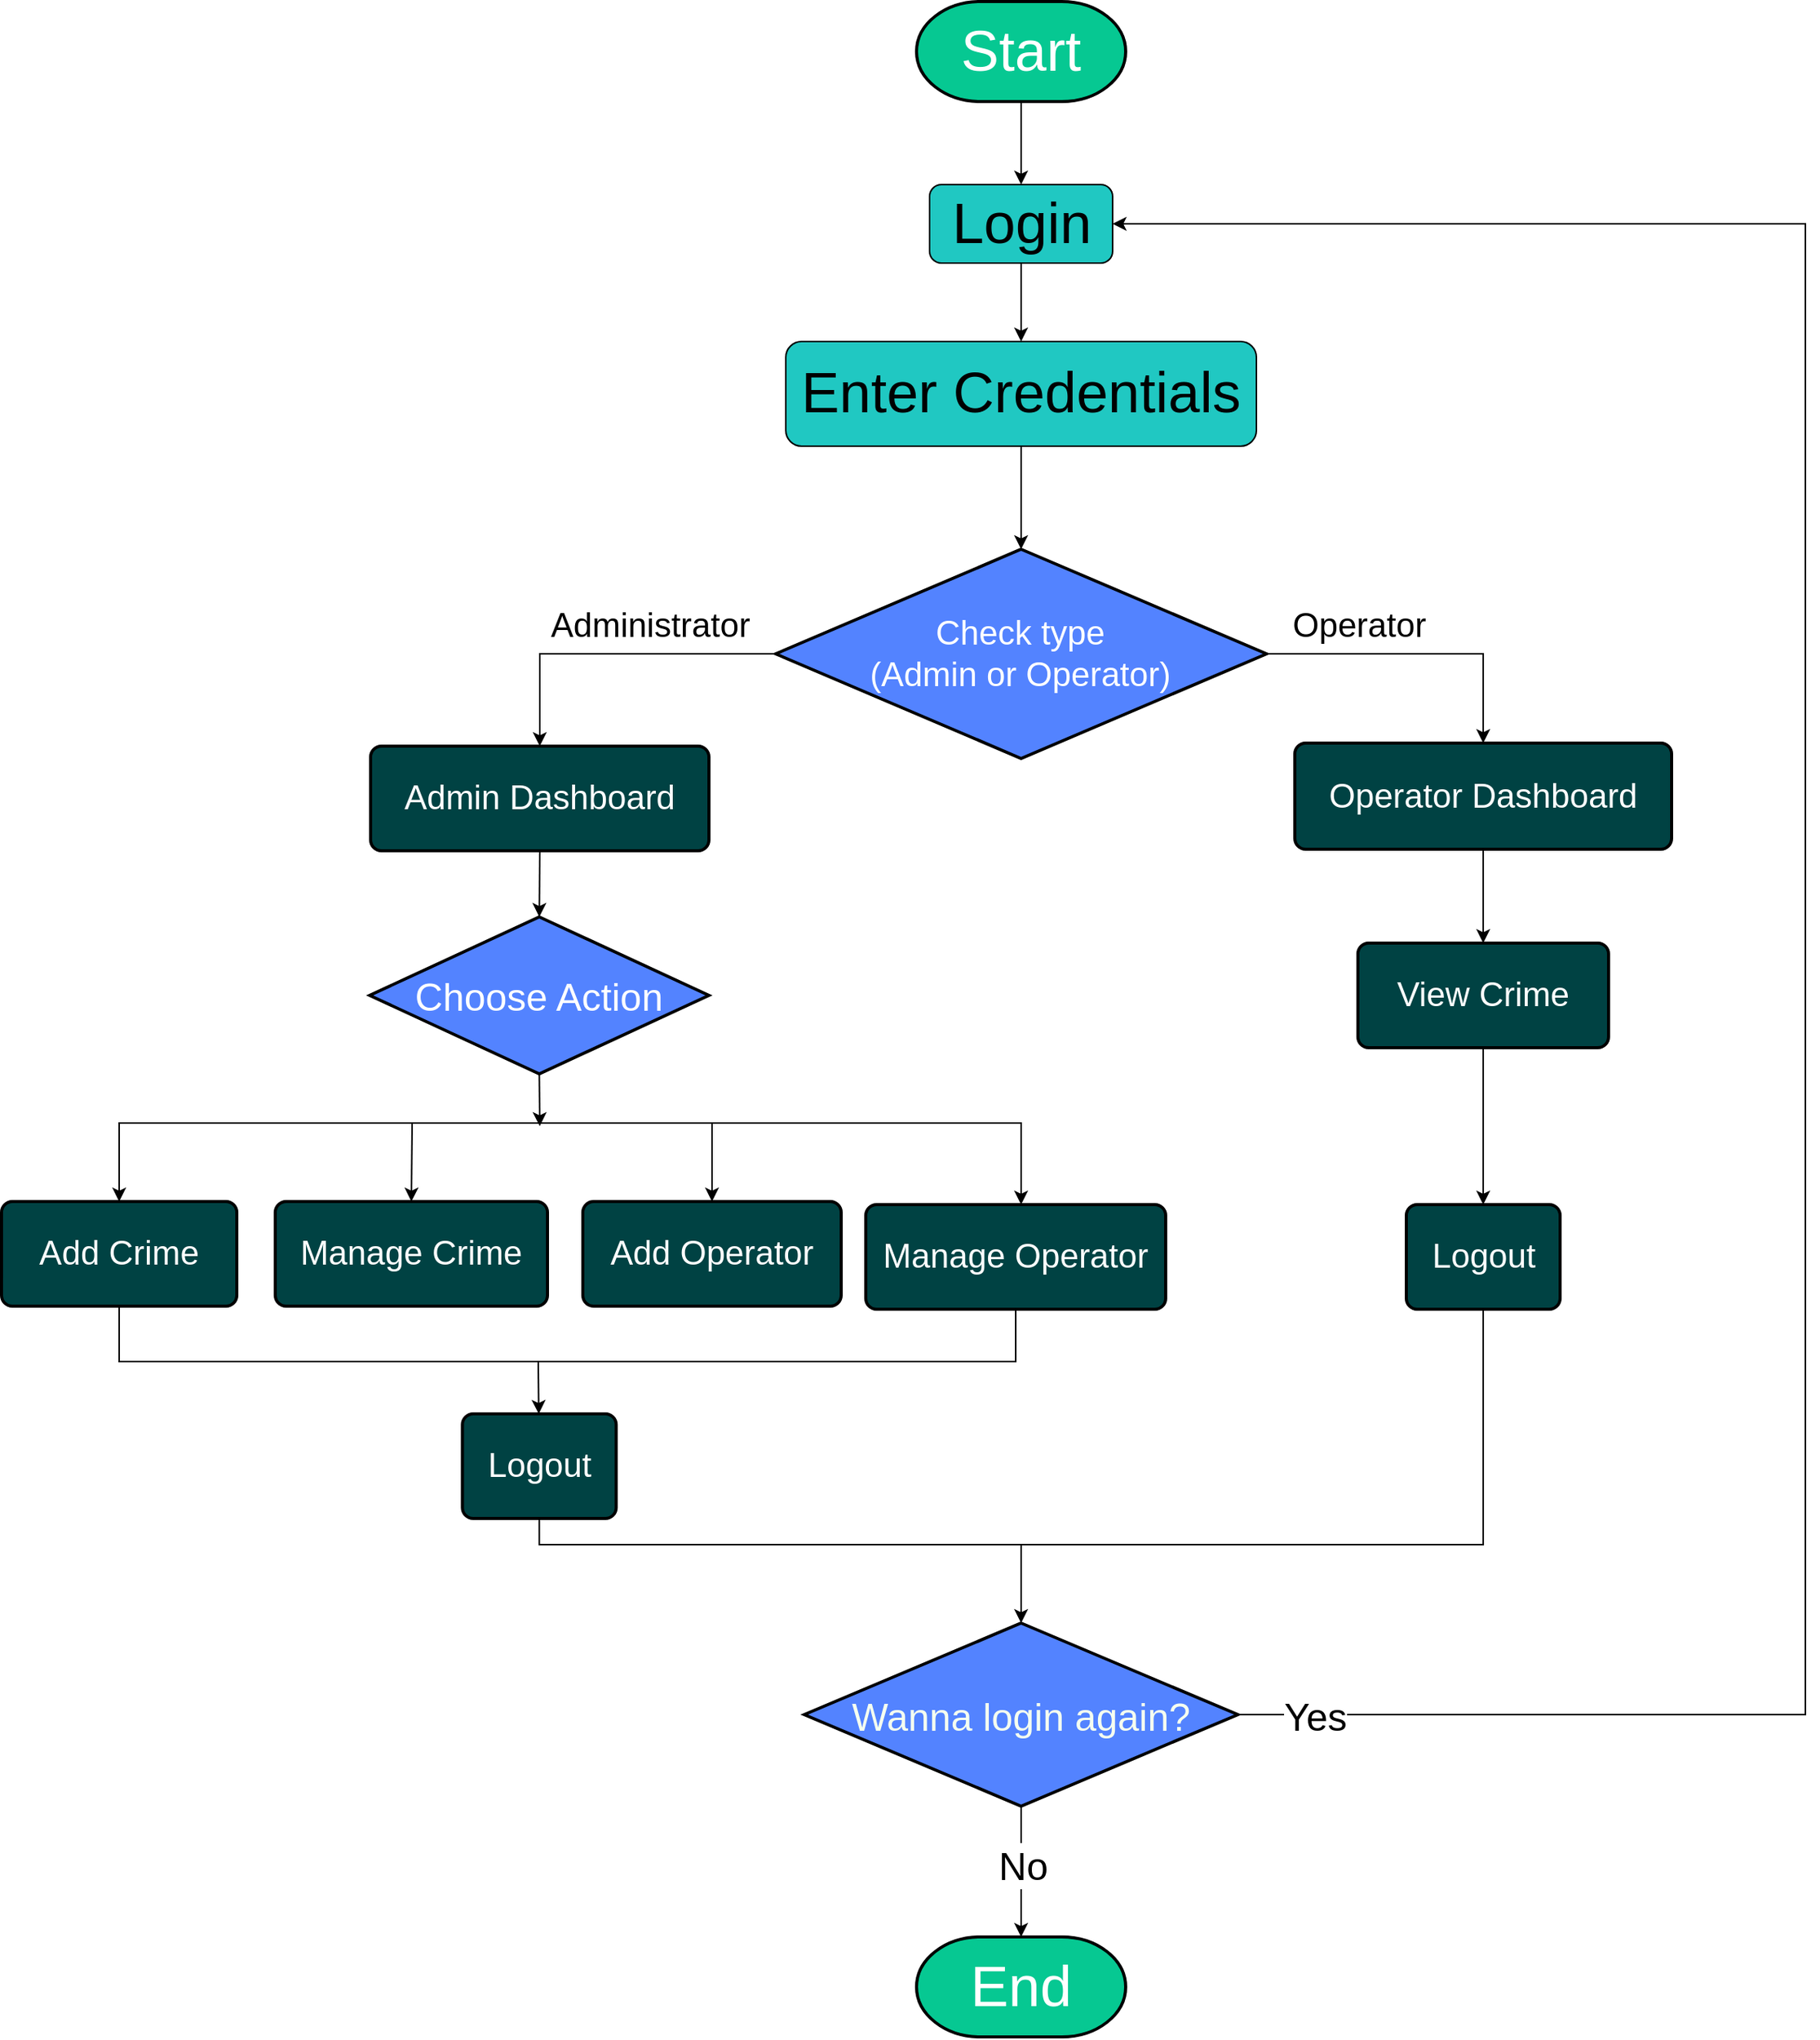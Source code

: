 <mxfile version="23.1.6" type="device" pages="12">
  <diagram id="C5RBs43oDa-KdzZeNtuy" name="Page-1">
    <mxGraphModel dx="2333" dy="1340" grid="1" gridSize="17" guides="1" tooltips="1" connect="1" arrows="1" fold="1" page="1" pageScale="1" pageWidth="1600" pageHeight="900" math="0" shadow="0">
      <root>
        <mxCell id="WIyWlLk6GJQsqaUBKTNV-0" />
        <mxCell id="WIyWlLk6GJQsqaUBKTNV-1" parent="WIyWlLk6GJQsqaUBKTNV-0" />
        <mxCell id="UFizrmwSXkN0FjTKPpJZ-1" style="rounded=0;orthogonalLoop=1;jettySize=auto;html=1;exitX=0;exitY=0.5;exitDx=0;exitDy=0;exitPerimeter=0;entryX=0.5;entryY=0;entryDx=0;entryDy=0;edgeStyle=orthogonalEdgeStyle;" parent="WIyWlLk6GJQsqaUBKTNV-1" source="rgvNhuBk3rXbICDsgrir-2" target="27N3YRcr_eumcYstRPkA-9" edge="1">
          <mxGeometry relative="1" as="geometry">
            <mxPoint x="238" y="561" as="targetPoint" />
          </mxGeometry>
        </mxCell>
        <mxCell id="27N3YRcr_eumcYstRPkA-60" style="edgeStyle=orthogonalEdgeStyle;rounded=0;orthogonalLoop=1;jettySize=auto;html=1;exitX=1;exitY=0.5;exitDx=0;exitDy=0;exitPerimeter=0;entryX=0.5;entryY=0;entryDx=0;entryDy=0;" parent="WIyWlLk6GJQsqaUBKTNV-1" source="rgvNhuBk3rXbICDsgrir-2" target="27N3YRcr_eumcYstRPkA-10" edge="1">
          <mxGeometry relative="1" as="geometry" />
        </mxCell>
        <mxCell id="rgvNhuBk3rXbICDsgrir-2" value="&lt;font color=&quot;#ffffff&quot; style=&quot;font-size: 22px;&quot;&gt;Check type&lt;br&gt;(Admin or Operator)&lt;br&gt;&lt;/font&gt;" style="strokeWidth=2;html=1;shape=mxgraph.flowchart.decision;whiteSpace=wrap;fillColor=#5383FF;" parent="WIyWlLk6GJQsqaUBKTNV-1" vertex="1">
          <mxGeometry x="605.37" y="509" width="319.25" height="136" as="geometry" />
        </mxCell>
        <mxCell id="rgvNhuBk3rXbICDsgrir-5" style="rounded=0;orthogonalLoop=1;jettySize=auto;html=1;exitX=0.5;exitY=1;exitDx=0;exitDy=0;entryX=0.5;entryY=0;entryDx=0;entryDy=0;" parent="WIyWlLk6GJQsqaUBKTNV-1" source="27N3YRcr_eumcYstRPkA-3" target="27N3YRcr_eumcYstRPkA-7" edge="1">
          <mxGeometry relative="1" as="geometry">
            <mxPoint x="781" y="105" as="sourcePoint" />
          </mxGeometry>
        </mxCell>
        <mxCell id="rgvNhuBk3rXbICDsgrir-9" value="&lt;font style=&quot;font-size: 22px;&quot;&gt;Administrator&lt;/font&gt;" style="text;html=1;strokeColor=none;fillColor=none;align=center;verticalAlign=middle;whiteSpace=wrap;rounded=0;" parent="WIyWlLk6GJQsqaUBKTNV-1" vertex="1">
          <mxGeometry x="494" y="544" width="60" height="30" as="geometry" />
        </mxCell>
        <mxCell id="UFizrmwSXkN0FjTKPpJZ-5" style="rounded=0;orthogonalLoop=1;jettySize=auto;html=1;entryX=0.5;entryY=0;entryDx=0;entryDy=0;" parent="WIyWlLk6GJQsqaUBKTNV-1" target="27N3YRcr_eumcYstRPkA-14" edge="1">
          <mxGeometry relative="1" as="geometry">
            <mxPoint x="368.505" y="997" as="targetPoint" />
            <mxPoint x="369" y="882" as="sourcePoint" />
          </mxGeometry>
        </mxCell>
        <mxCell id="27N3YRcr_eumcYstRPkA-5" style="edgeStyle=orthogonalEdgeStyle;rounded=0;orthogonalLoop=1;jettySize=auto;html=1;exitX=0.5;exitY=1;exitDx=0;exitDy=0;exitPerimeter=0;" parent="WIyWlLk6GJQsqaUBKTNV-1" source="27N3YRcr_eumcYstRPkA-2" target="27N3YRcr_eumcYstRPkA-3" edge="1">
          <mxGeometry relative="1" as="geometry" />
        </mxCell>
        <mxCell id="27N3YRcr_eumcYstRPkA-2" value="&lt;font color=&quot;#ffffff&quot; style=&quot;&quot;&gt;&lt;font style=&quot;font-size: 37px;&quot;&gt;Start&lt;/font&gt;&lt;br&gt;&lt;/font&gt;" style="strokeWidth=2;html=1;shape=mxgraph.flowchart.terminator;whiteSpace=wrap;fillColor=#06C892;gradientColor=none;" parent="WIyWlLk6GJQsqaUBKTNV-1" vertex="1">
          <mxGeometry x="697" y="153" width="136" height="65" as="geometry" />
        </mxCell>
        <mxCell id="27N3YRcr_eumcYstRPkA-3" value="&lt;font style=&quot;font-size: 37px;&quot;&gt;Login&lt;/font&gt;" style="rounded=1;whiteSpace=wrap;html=1;strokeWidth=1;fillColor=#20C8C2;" parent="WIyWlLk6GJQsqaUBKTNV-1" vertex="1">
          <mxGeometry x="705.5" y="272" width="119" height="51" as="geometry" />
        </mxCell>
        <mxCell id="27N3YRcr_eumcYstRPkA-7" value="&lt;font style=&quot;font-size: 37px;&quot;&gt;Enter Credentials&lt;/font&gt;" style="rounded=1;whiteSpace=wrap;html=1;strokeWidth=1;fillColor=#20C8C2;" parent="WIyWlLk6GJQsqaUBKTNV-1" vertex="1">
          <mxGeometry x="612" y="374" width="306" height="68" as="geometry" />
        </mxCell>
        <mxCell id="27N3YRcr_eumcYstRPkA-8" style="rounded=0;orthogonalLoop=1;jettySize=auto;html=1;entryX=0.5;entryY=0;entryDx=0;entryDy=0;entryPerimeter=0;" parent="WIyWlLk6GJQsqaUBKTNV-1" source="27N3YRcr_eumcYstRPkA-7" target="rgvNhuBk3rXbICDsgrir-2" edge="1">
          <mxGeometry relative="1" as="geometry" />
        </mxCell>
        <mxCell id="27N3YRcr_eumcYstRPkA-12" value="" style="rounded=0;orthogonalLoop=1;jettySize=auto;html=1;entryX=0.5;entryY=0;entryDx=0;entryDy=0;entryPerimeter=0;exitX=0.5;exitY=1;exitDx=0;exitDy=0;" parent="WIyWlLk6GJQsqaUBKTNV-1" source="27N3YRcr_eumcYstRPkA-9" target="27N3YRcr_eumcYstRPkA-11" edge="1">
          <mxGeometry relative="1" as="geometry">
            <mxPoint x="529.728" y="710" as="sourcePoint" />
          </mxGeometry>
        </mxCell>
        <mxCell id="27N3YRcr_eumcYstRPkA-9" value="&lt;font color=&quot;#ffffff&quot; style=&quot;font-size: 22px;&quot;&gt;Admin Dashboard&lt;/font&gt;" style="rounded=1;whiteSpace=wrap;html=1;absoluteArcSize=1;arcSize=14;strokeWidth=2;fillColor=#004243;" parent="WIyWlLk6GJQsqaUBKTNV-1" vertex="1">
          <mxGeometry x="342" y="637" width="220" height="68" as="geometry" />
        </mxCell>
        <mxCell id="27N3YRcr_eumcYstRPkA-10" value="&lt;font color=&quot;#ffffff&quot; style=&quot;font-size: 22px;&quot;&gt;Operator Dashboard&lt;/font&gt;" style="rounded=1;whiteSpace=wrap;html=1;absoluteArcSize=1;arcSize=14;strokeWidth=2;fillColor=#004243;" parent="WIyWlLk6GJQsqaUBKTNV-1" vertex="1">
          <mxGeometry x="943" y="635" width="245" height="69" as="geometry" />
        </mxCell>
        <mxCell id="27N3YRcr_eumcYstRPkA-18" style="rounded=0;orthogonalLoop=1;jettySize=auto;html=1;exitX=0.5;exitY=1;exitDx=0;exitDy=0;exitPerimeter=0;" parent="WIyWlLk6GJQsqaUBKTNV-1" source="27N3YRcr_eumcYstRPkA-11" edge="1">
          <mxGeometry relative="1" as="geometry">
            <mxPoint x="452" y="884" as="targetPoint" />
          </mxGeometry>
        </mxCell>
        <mxCell id="27N3YRcr_eumcYstRPkA-11" value="&lt;font color=&quot;#ffffff&quot; style=&quot;&quot;&gt;&lt;font style=&quot;font-size: 25px;&quot;&gt;Choose Action&lt;/font&gt;&lt;br&gt;&lt;/font&gt;" style="strokeWidth=2;html=1;shape=mxgraph.flowchart.decision;whiteSpace=wrap;fillColor=#5383FF;" parent="WIyWlLk6GJQsqaUBKTNV-1" vertex="1">
          <mxGeometry x="341.38" y="748" width="220.62" height="102" as="geometry" />
        </mxCell>
        <mxCell id="27N3YRcr_eumcYstRPkA-13" value="&lt;font color=&quot;#ffffff&quot; style=&quot;font-size: 22px;&quot;&gt;Add Crime&lt;/font&gt;" style="rounded=1;whiteSpace=wrap;html=1;absoluteArcSize=1;arcSize=14;strokeWidth=2;fillColor=#004243;" parent="WIyWlLk6GJQsqaUBKTNV-1" vertex="1">
          <mxGeometry x="102" y="933" width="153" height="68" as="geometry" />
        </mxCell>
        <mxCell id="27N3YRcr_eumcYstRPkA-14" value="&lt;font color=&quot;#ffffff&quot; style=&quot;font-size: 22px;&quot;&gt;Manage Crime&lt;/font&gt;" style="rounded=1;whiteSpace=wrap;html=1;absoluteArcSize=1;arcSize=14;strokeWidth=2;fillColor=#004243;" parent="WIyWlLk6GJQsqaUBKTNV-1" vertex="1">
          <mxGeometry x="280" y="933" width="177.01" height="68" as="geometry" />
        </mxCell>
        <mxCell id="27N3YRcr_eumcYstRPkA-15" value="&lt;font color=&quot;#ffffff&quot; style=&quot;font-size: 22px;&quot;&gt;Manage Operator&lt;/font&gt;" style="rounded=1;whiteSpace=wrap;html=1;absoluteArcSize=1;arcSize=14;strokeWidth=2;fillColor=#004243;" parent="WIyWlLk6GJQsqaUBKTNV-1" vertex="1">
          <mxGeometry x="664" y="935" width="195.01" height="68" as="geometry" />
        </mxCell>
        <mxCell id="27N3YRcr_eumcYstRPkA-16" value="&lt;font color=&quot;#ffffff&quot; style=&quot;font-size: 22px;&quot;&gt;Add Operator&lt;/font&gt;" style="rounded=1;whiteSpace=wrap;html=1;absoluteArcSize=1;arcSize=14;strokeWidth=2;fillColor=#004243;" parent="WIyWlLk6GJQsqaUBKTNV-1" vertex="1">
          <mxGeometry x="480" y="933" width="168" height="68" as="geometry" />
        </mxCell>
        <mxCell id="27N3YRcr_eumcYstRPkA-17" value="&lt;font color=&quot;#ffffff&quot; style=&quot;font-size: 22px;&quot;&gt;Logout&lt;/font&gt;" style="rounded=1;whiteSpace=wrap;html=1;absoluteArcSize=1;arcSize=14;strokeWidth=2;fillColor=#004243;" parent="WIyWlLk6GJQsqaUBKTNV-1" vertex="1">
          <mxGeometry x="1015.5" y="935" width="100" height="68" as="geometry" />
        </mxCell>
        <mxCell id="27N3YRcr_eumcYstRPkA-20" style="rounded=0;orthogonalLoop=1;jettySize=auto;html=1;entryX=0.5;entryY=0;entryDx=0;entryDy=0;" parent="WIyWlLk6GJQsqaUBKTNV-1" target="27N3YRcr_eumcYstRPkA-16" edge="1">
          <mxGeometry relative="1" as="geometry">
            <mxPoint x="386" y="1074" as="targetPoint" />
            <mxPoint x="564" y="882" as="sourcePoint" />
          </mxGeometry>
        </mxCell>
        <mxCell id="27N3YRcr_eumcYstRPkA-31" value="" style="endArrow=classic;startArrow=classic;html=1;rounded=0;exitX=0.5;exitY=0;exitDx=0;exitDy=0;edgeStyle=orthogonalEdgeStyle;" parent="WIyWlLk6GJQsqaUBKTNV-1" source="27N3YRcr_eumcYstRPkA-13" target="27N3YRcr_eumcYstRPkA-15" edge="1">
          <mxGeometry width="50" height="50" relative="1" as="geometry">
            <mxPoint x="178.5" y="898" as="sourcePoint" />
            <mxPoint x="765" y="898" as="targetPoint" />
            <Array as="points">
              <mxPoint x="179" y="882" />
              <mxPoint x="765" y="882" />
            </Array>
          </mxGeometry>
        </mxCell>
        <mxCell id="27N3YRcr_eumcYstRPkA-49" value="" style="rounded=0;orthogonalLoop=1;jettySize=auto;html=1;entryX=0.5;entryY=0;entryDx=0;entryDy=0;exitX=0.5;exitY=1;exitDx=0;exitDy=0;" parent="WIyWlLk6GJQsqaUBKTNV-1" source="27N3YRcr_eumcYstRPkA-10" target="27N3YRcr_eumcYstRPkA-56" edge="1">
          <mxGeometry relative="1" as="geometry">
            <mxPoint x="1064" y="712" as="sourcePoint" />
            <mxPoint x="1065.5" y="746" as="targetPoint" />
          </mxGeometry>
        </mxCell>
        <mxCell id="27N3YRcr_eumcYstRPkA-56" value="&lt;font color=&quot;#ffffff&quot; style=&quot;font-size: 22px;&quot;&gt;View Crime&lt;/font&gt;" style="rounded=1;whiteSpace=wrap;html=1;absoluteArcSize=1;arcSize=14;strokeWidth=2;fillColor=#004243;" parent="WIyWlLk6GJQsqaUBKTNV-1" vertex="1">
          <mxGeometry x="984" y="765" width="163" height="68" as="geometry" />
        </mxCell>
        <mxCell id="rgvNhuBk3rXbICDsgrir-10" value="&lt;font style=&quot;font-size: 22px;&quot;&gt;Operator&lt;/font&gt;" style="text;html=1;strokeColor=none;fillColor=none;align=center;verticalAlign=middle;whiteSpace=wrap;rounded=0;" parent="WIyWlLk6GJQsqaUBKTNV-1" vertex="1">
          <mxGeometry x="955.19" y="544" width="60" height="30" as="geometry" />
        </mxCell>
        <mxCell id="UFys-ajkReqOhTQJY8Wa-0" value="&lt;font color=&quot;#ffffff&quot; style=&quot;font-size: 22px;&quot;&gt;Logout&lt;/font&gt;" style="rounded=1;whiteSpace=wrap;html=1;absoluteArcSize=1;arcSize=14;strokeWidth=2;fillColor=#004243;" vertex="1" parent="WIyWlLk6GJQsqaUBKTNV-1">
          <mxGeometry x="401.69" y="1071" width="100" height="68" as="geometry" />
        </mxCell>
        <mxCell id="UFys-ajkReqOhTQJY8Wa-1" value="" style="rounded=0;orthogonalLoop=1;jettySize=auto;html=1;entryX=0.5;entryY=0;entryDx=0;entryDy=0;exitX=0.5;exitY=1;exitDx=0;exitDy=0;" edge="1" parent="WIyWlLk6GJQsqaUBKTNV-1" source="27N3YRcr_eumcYstRPkA-56" target="27N3YRcr_eumcYstRPkA-17">
          <mxGeometry relative="1" as="geometry">
            <mxPoint x="1083" y="721" as="sourcePoint" />
            <mxPoint x="1083" y="782" as="targetPoint" />
          </mxGeometry>
        </mxCell>
        <mxCell id="UFys-ajkReqOhTQJY8Wa-2" value="" style="endArrow=none;html=1;rounded=0;entryX=0.5;entryY=1;entryDx=0;entryDy=0;exitX=0.5;exitY=1;exitDx=0;exitDy=0;edgeStyle=orthogonalEdgeStyle;" edge="1" parent="WIyWlLk6GJQsqaUBKTNV-1" source="27N3YRcr_eumcYstRPkA-13" target="27N3YRcr_eumcYstRPkA-15">
          <mxGeometry width="50" height="50" relative="1" as="geometry">
            <mxPoint x="612" y="968" as="sourcePoint" />
            <mxPoint x="662" y="918" as="targetPoint" />
            <Array as="points">
              <mxPoint x="179" y="1037" />
              <mxPoint x="761" y="1037" />
            </Array>
          </mxGeometry>
        </mxCell>
        <mxCell id="UFys-ajkReqOhTQJY8Wa-3" style="rounded=0;orthogonalLoop=1;jettySize=auto;html=1;" edge="1" parent="WIyWlLk6GJQsqaUBKTNV-1" target="UFys-ajkReqOhTQJY8Wa-0">
          <mxGeometry relative="1" as="geometry">
            <mxPoint x="451" y="1105" as="targetPoint" />
            <mxPoint x="451" y="1037" as="sourcePoint" />
          </mxGeometry>
        </mxCell>
        <mxCell id="UFys-ajkReqOhTQJY8Wa-13" style="rounded=0;orthogonalLoop=1;jettySize=auto;html=1;exitX=1;exitY=0.5;exitDx=0;exitDy=0;exitPerimeter=0;entryX=1;entryY=0.5;entryDx=0;entryDy=0;edgeStyle=orthogonalEdgeStyle;" edge="1" parent="WIyWlLk6GJQsqaUBKTNV-1" source="UFys-ajkReqOhTQJY8Wa-4" target="27N3YRcr_eumcYstRPkA-3">
          <mxGeometry relative="1" as="geometry">
            <mxPoint x="1020" y="425" as="targetPoint" />
            <Array as="points">
              <mxPoint x="1275" y="1266" />
              <mxPoint x="1275" y="298" />
            </Array>
          </mxGeometry>
        </mxCell>
        <mxCell id="UFys-ajkReqOhTQJY8Wa-14" value="Yes" style="edgeLabel;html=1;align=center;verticalAlign=middle;resizable=0;points=[];fontSize=25;" vertex="1" connectable="0" parent="UFys-ajkReqOhTQJY8Wa-13">
          <mxGeometry x="-0.911" y="-1" relative="1" as="geometry">
            <mxPoint x="-30" y="-1" as="offset" />
          </mxGeometry>
        </mxCell>
        <mxCell id="UFys-ajkReqOhTQJY8Wa-4" value="&lt;span style=&quot;font-size: 25px;&quot;&gt;&lt;font color=&quot;#f5fff0&quot;&gt;Wanna login again?&lt;/font&gt;&lt;/span&gt;" style="strokeWidth=2;html=1;shape=mxgraph.flowchart.decision;whiteSpace=wrap;fillColor=#5383FF;strokeColor=#000000;" vertex="1" parent="WIyWlLk6GJQsqaUBKTNV-1">
          <mxGeometry x="624" y="1207" width="282" height="119" as="geometry" />
        </mxCell>
        <mxCell id="UFys-ajkReqOhTQJY8Wa-7" value="" style="endArrow=none;html=1;rounded=0;exitX=0.5;exitY=1;exitDx=0;exitDy=0;entryX=0.5;entryY=1;entryDx=0;entryDy=0;edgeStyle=orthogonalEdgeStyle;" edge="1" parent="WIyWlLk6GJQsqaUBKTNV-1" source="UFys-ajkReqOhTQJY8Wa-0" target="27N3YRcr_eumcYstRPkA-17">
          <mxGeometry width="50" height="50" relative="1" as="geometry">
            <mxPoint x="758.3" y="1139" as="sourcePoint" />
            <mxPoint x="1238.69" y="1071" as="targetPoint" />
            <Array as="points">
              <mxPoint x="452" y="1156" />
              <mxPoint x="1066" y="1156" />
            </Array>
          </mxGeometry>
        </mxCell>
        <mxCell id="UFys-ajkReqOhTQJY8Wa-8" value="" style="endArrow=classic;html=1;rounded=0;entryX=0.5;entryY=0;entryDx=0;entryDy=0;entryPerimeter=0;" edge="1" parent="WIyWlLk6GJQsqaUBKTNV-1" target="UFys-ajkReqOhTQJY8Wa-4">
          <mxGeometry width="50" height="50" relative="1" as="geometry">
            <mxPoint x="765" y="1156" as="sourcePoint" />
            <mxPoint x="764.69" y="1291" as="targetPoint" />
          </mxGeometry>
        </mxCell>
        <mxCell id="UFys-ajkReqOhTQJY8Wa-10" value="&lt;font color=&quot;#ffffff&quot; style=&quot;&quot;&gt;&lt;font style=&quot;font-size: 37px;&quot;&gt;End&lt;/font&gt;&lt;br&gt;&lt;/font&gt;" style="strokeWidth=2;html=1;shape=mxgraph.flowchart.terminator;whiteSpace=wrap;fillColor=#06C892;gradientColor=none;" vertex="1" parent="WIyWlLk6GJQsqaUBKTNV-1">
          <mxGeometry x="697" y="1411" width="136" height="65" as="geometry" />
        </mxCell>
        <mxCell id="UFys-ajkReqOhTQJY8Wa-11" style="edgeStyle=orthogonalEdgeStyle;rounded=0;orthogonalLoop=1;jettySize=auto;html=1;exitX=0.5;exitY=1;exitDx=0;exitDy=0;exitPerimeter=0;entryX=0.5;entryY=0;entryDx=0;entryDy=0;entryPerimeter=0;" edge="1" parent="WIyWlLk6GJQsqaUBKTNV-1" source="UFys-ajkReqOhTQJY8Wa-4" target="UFys-ajkReqOhTQJY8Wa-10">
          <mxGeometry relative="1" as="geometry" />
        </mxCell>
        <mxCell id="UFys-ajkReqOhTQJY8Wa-12" value="No" style="edgeLabel;html=1;align=center;verticalAlign=middle;resizable=0;points=[];fontSize=25;" vertex="1" connectable="0" parent="UFys-ajkReqOhTQJY8Wa-11">
          <mxGeometry x="-0.116" y="1" relative="1" as="geometry">
            <mxPoint as="offset" />
          </mxGeometry>
        </mxCell>
      </root>
    </mxGraphModel>
  </diagram>
  <diagram id="xfWsqFp47MhAP24NN2qt" name="Page-2">
    <mxGraphModel dx="1400" dy="743" grid="1" gridSize="17" guides="1" tooltips="1" connect="1" arrows="1" fold="1" page="1" pageScale="1" pageWidth="1600" pageHeight="900" math="0" shadow="0">
      <root>
        <mxCell id="0" />
        <mxCell id="1" parent="0" />
        <mxCell id="udABmW88HRmxGUMknRCP-5" style="edgeStyle=orthogonalEdgeStyle;rounded=0;orthogonalLoop=1;jettySize=auto;html=1;exitX=0.5;exitY=1;exitDx=0;exitDy=0;" parent="1" source="ni0S8WEu9q0LGQrETlCc-1" target="udABmW88HRmxGUMknRCP-1" edge="1">
          <mxGeometry relative="1" as="geometry" />
        </mxCell>
        <mxCell id="ni0S8WEu9q0LGQrETlCc-1" value="&lt;font color=&quot;#ffffff&quot; style=&quot;font-size: 22px;&quot;&gt;Add Operator&lt;/font&gt;" style="rounded=1;whiteSpace=wrap;html=1;absoluteArcSize=1;arcSize=14;strokeWidth=2;fillColor=#004243;" parent="1" vertex="1">
          <mxGeometry x="170" y="204" width="170" height="68" as="geometry" />
        </mxCell>
        <mxCell id="L3BWW2fsp2-KT5__wSaa-8" style="edgeStyle=orthogonalEdgeStyle;rounded=0;orthogonalLoop=1;jettySize=auto;html=1;exitX=0.5;exitY=1;exitDx=0;exitDy=0;entryX=0.5;entryY=0;entryDx=0;entryDy=0;" parent="1" source="-xi-sshaKa-TFN6DW2mC-1" target="93SCa4UGkXdUcIN7ek_4-1" edge="1">
          <mxGeometry relative="1" as="geometry" />
        </mxCell>
        <mxCell id="-xi-sshaKa-TFN6DW2mC-1" value="&lt;font color=&quot;#ffffff&quot; style=&quot;font-size: 22px;&quot;&gt;Update Operator&lt;/font&gt;" style="rounded=1;whiteSpace=wrap;html=1;absoluteArcSize=1;arcSize=14;strokeWidth=2;fillColor=#004243;" parent="1" vertex="1">
          <mxGeometry x="493" y="204" width="187" height="68" as="geometry" />
        </mxCell>
        <mxCell id="L3BWW2fsp2-KT5__wSaa-5" style="edgeStyle=orthogonalEdgeStyle;rounded=0;orthogonalLoop=1;jettySize=auto;html=1;exitX=0.5;exitY=1;exitDx=0;exitDy=0;entryX=0.5;entryY=0;entryDx=0;entryDy=0;" parent="1" source="-xi-sshaKa-TFN6DW2mC-2" target="L3BWW2fsp2-KT5__wSaa-1" edge="1">
          <mxGeometry relative="1" as="geometry" />
        </mxCell>
        <mxCell id="-xi-sshaKa-TFN6DW2mC-2" value="&lt;font color=&quot;#ffffff&quot; style=&quot;font-size: 22px;&quot;&gt;View Operator&lt;/font&gt;" style="rounded=1;whiteSpace=wrap;html=1;absoluteArcSize=1;arcSize=14;strokeWidth=2;fillColor=#004243;" parent="1" vertex="1">
          <mxGeometry x="850" y="204" width="187" height="68" as="geometry" />
        </mxCell>
        <mxCell id="L3BWW2fsp2-KT5__wSaa-3" style="edgeStyle=orthogonalEdgeStyle;rounded=0;orthogonalLoop=1;jettySize=auto;html=1;exitX=0.5;exitY=1;exitDx=0;exitDy=0;entryX=0.5;entryY=0;entryDx=0;entryDy=0;" parent="1" source="-xi-sshaKa-TFN6DW2mC-3" target="L3BWW2fsp2-KT5__wSaa-2" edge="1">
          <mxGeometry relative="1" as="geometry" />
        </mxCell>
        <mxCell id="-xi-sshaKa-TFN6DW2mC-3" value="&lt;font color=&quot;#ffffff&quot; style=&quot;font-size: 22px;&quot;&gt;Delete Operator&lt;/font&gt;" style="rounded=1;whiteSpace=wrap;html=1;absoluteArcSize=1;arcSize=14;strokeWidth=2;fillColor=#004243;" parent="1" vertex="1">
          <mxGeometry x="1190" y="204" width="187" height="68" as="geometry" />
        </mxCell>
        <mxCell id="udABmW88HRmxGUMknRCP-11" style="edgeStyle=orthogonalEdgeStyle;rounded=0;orthogonalLoop=1;jettySize=auto;html=1;exitX=0.5;exitY=1;exitDx=0;exitDy=0;entryX=0;entryY=0.5;entryDx=0;entryDy=0;" parent="1" source="udABmW88HRmxGUMknRCP-1" target="udABmW88HRmxGUMknRCP-9" edge="1">
          <mxGeometry relative="1" as="geometry" />
        </mxCell>
        <mxCell id="udABmW88HRmxGUMknRCP-1" value="&lt;font color=&quot;#ffffff&quot; style=&quot;font-size: 22px;&quot;&gt;Add Operator Info&lt;/font&gt;" style="shape=parallelogram;html=1;strokeWidth=2;perimeter=parallelogramPerimeter;whiteSpace=wrap;rounded=1;arcSize=12;size=0.23;fillColor=#3139A8;" parent="1" vertex="1">
          <mxGeometry x="127.5" y="476" width="255" height="68" as="geometry" />
        </mxCell>
        <mxCell id="W_jned175tNMwe_q3tll-2" style="edgeStyle=orthogonalEdgeStyle;rounded=0;orthogonalLoop=1;jettySize=auto;html=1;exitX=0.5;exitY=1;exitDx=0;exitDy=0;entryX=0.25;entryY=0;entryDx=0;entryDy=0;" parent="1" source="udABmW88HRmxGUMknRCP-2" target="udABmW88HRmxGUMknRCP-9" edge="1">
          <mxGeometry relative="1" as="geometry" />
        </mxCell>
        <mxCell id="udABmW88HRmxGUMknRCP-2" value="&lt;font color=&quot;#ffffff&quot; style=&quot;font-size: 22px;&quot;&gt;Update Operator Info&lt;/font&gt;" style="shape=parallelogram;html=1;strokeWidth=2;perimeter=parallelogramPerimeter;whiteSpace=wrap;rounded=1;arcSize=12;size=0.23;fillColor=#3139A8;" parent="1" vertex="1">
          <mxGeometry x="442" y="539" width="289" height="68" as="geometry" />
        </mxCell>
        <mxCell id="W_jned175tNMwe_q3tll-3" style="edgeStyle=orthogonalEdgeStyle;rounded=0;orthogonalLoop=1;jettySize=auto;html=1;exitX=0.5;exitY=1;exitDx=0;exitDy=0;entryX=0.75;entryY=0;entryDx=0;entryDy=0;" parent="1" source="udABmW88HRmxGUMknRCP-3" target="udABmW88HRmxGUMknRCP-9" edge="1">
          <mxGeometry relative="1" as="geometry" />
        </mxCell>
        <mxCell id="udABmW88HRmxGUMknRCP-3" value="&lt;font color=&quot;#ffffff&quot; style=&quot;font-size: 22px;&quot;&gt;Show Operator Info&lt;/font&gt;" style="rounded=1;whiteSpace=wrap;html=1;absoluteArcSize=1;arcSize=14;strokeWidth=2;fillColor=#004243;" parent="1" vertex="1">
          <mxGeometry x="850" y="539" width="187" height="68" as="geometry" />
        </mxCell>
        <mxCell id="W_jned175tNMwe_q3tll-4" style="edgeStyle=orthogonalEdgeStyle;rounded=0;orthogonalLoop=1;jettySize=auto;html=1;exitX=0.5;exitY=1;exitDx=0;exitDy=0;entryX=1;entryY=0.5;entryDx=0;entryDy=0;" parent="1" source="udABmW88HRmxGUMknRCP-4" target="udABmW88HRmxGUMknRCP-9" edge="1">
          <mxGeometry relative="1" as="geometry" />
        </mxCell>
        <mxCell id="udABmW88HRmxGUMknRCP-4" value="&lt;font color=&quot;#ffffff&quot; style=&quot;font-size: 22px;&quot;&gt;Delete Operator Info&lt;/font&gt;" style="rounded=1;whiteSpace=wrap;html=1;absoluteArcSize=1;arcSize=14;strokeWidth=2;fillColor=#004243;" parent="1" vertex="1">
          <mxGeometry x="1190" y="539" width="187" height="68" as="geometry" />
        </mxCell>
        <mxCell id="udABmW88HRmxGUMknRCP-9" value="&lt;font color=&quot;#ffffff&quot; style=&quot;font-size: 22px;&quot;&gt;Home&lt;/font&gt;" style="rounded=1;whiteSpace=wrap;html=1;absoluteArcSize=1;arcSize=14;strokeWidth=2;fillColor=#004243;" parent="1" vertex="1">
          <mxGeometry x="741" y="765" width="119" height="51" as="geometry" />
        </mxCell>
        <mxCell id="L3BWW2fsp2-KT5__wSaa-7" style="edgeStyle=orthogonalEdgeStyle;rounded=0;orthogonalLoop=1;jettySize=auto;html=1;exitX=0.5;exitY=1;exitDx=0;exitDy=0;entryX=0.5;entryY=0;entryDx=0;entryDy=0;" parent="1" source="93SCa4UGkXdUcIN7ek_4-1" target="udABmW88HRmxGUMknRCP-2" edge="1">
          <mxGeometry relative="1" as="geometry" />
        </mxCell>
        <mxCell id="93SCa4UGkXdUcIN7ek_4-1" value="&lt;font color=&quot;#ffffff&quot; style=&quot;font-size: 22px;&quot;&gt;Search Operator Username&lt;/font&gt;" style="shape=parallelogram;html=1;strokeWidth=2;perimeter=parallelogramPerimeter;whiteSpace=wrap;rounded=1;arcSize=12;size=0.23;fillColor=#3139A8;" parent="1" vertex="1">
          <mxGeometry x="467.5" y="373" width="238" height="77" as="geometry" />
        </mxCell>
        <mxCell id="L3BWW2fsp2-KT5__wSaa-6" style="edgeStyle=orthogonalEdgeStyle;rounded=0;orthogonalLoop=1;jettySize=auto;html=1;exitX=0.5;exitY=1;exitDx=0;exitDy=0;entryX=0.5;entryY=0;entryDx=0;entryDy=0;" parent="1" source="L3BWW2fsp2-KT5__wSaa-1" target="udABmW88HRmxGUMknRCP-3" edge="1">
          <mxGeometry relative="1" as="geometry" />
        </mxCell>
        <mxCell id="L3BWW2fsp2-KT5__wSaa-1" value="&lt;font color=&quot;#ffffff&quot; style=&quot;font-size: 22px;&quot;&gt;Search Operator Username&lt;/font&gt;" style="shape=parallelogram;html=1;strokeWidth=2;perimeter=parallelogramPerimeter;whiteSpace=wrap;rounded=1;arcSize=12;size=0.23;fillColor=#3139A8;" parent="1" vertex="1">
          <mxGeometry x="824.5" y="373" width="238" height="77" as="geometry" />
        </mxCell>
        <mxCell id="L3BWW2fsp2-KT5__wSaa-4" style="edgeStyle=orthogonalEdgeStyle;rounded=0;orthogonalLoop=1;jettySize=auto;html=1;exitX=0.5;exitY=1;exitDx=0;exitDy=0;entryX=0.5;entryY=0;entryDx=0;entryDy=0;" parent="1" source="L3BWW2fsp2-KT5__wSaa-2" target="udABmW88HRmxGUMknRCP-4" edge="1">
          <mxGeometry relative="1" as="geometry" />
        </mxCell>
        <mxCell id="L3BWW2fsp2-KT5__wSaa-2" value="&lt;font color=&quot;#ffffff&quot; style=&quot;font-size: 22px;&quot;&gt;Search Operator Username&lt;/font&gt;" style="shape=parallelogram;html=1;strokeWidth=2;perimeter=parallelogramPerimeter;whiteSpace=wrap;rounded=1;arcSize=12;size=0.23;fillColor=#3139A8;" parent="1" vertex="1">
          <mxGeometry x="1164.5" y="373" width="238" height="77" as="geometry" />
        </mxCell>
      </root>
    </mxGraphModel>
  </diagram>
  <diagram id="5R6LWMvqorASGV3jLExy" name="Page-3">
    <mxGraphModel dx="1050" dy="557" grid="1" gridSize="17" guides="1" tooltips="1" connect="1" arrows="1" fold="1" page="1" pageScale="1" pageWidth="1600" pageHeight="900" math="0" shadow="0">
      <root>
        <mxCell id="0" />
        <mxCell id="1" parent="0" />
        <mxCell id="rvOPYEaI5cp9BORtT11u-2" style="edgeStyle=orthogonalEdgeStyle;rounded=0;orthogonalLoop=1;jettySize=auto;html=1;exitX=0.5;exitY=1;exitDx=0;exitDy=0;entryX=0.5;entryY=0;entryDx=0;entryDy=0;" parent="1" source="nV3cPAgKrfpfY1ISe7Vg-1" target="IQBElgWiua3Jqlp_JpAz-1" edge="1">
          <mxGeometry relative="1" as="geometry" />
        </mxCell>
        <mxCell id="nV3cPAgKrfpfY1ISe7Vg-1" value="&lt;font color=&quot;#ffffff&quot; style=&quot;font-size: 22px;&quot;&gt;Register FIR&lt;/font&gt;" style="rounded=1;whiteSpace=wrap;html=1;absoluteArcSize=1;arcSize=14;strokeWidth=2;fillColor=#004243;" parent="1" vertex="1">
          <mxGeometry x="146" y="204" width="170" height="68" as="geometry" />
        </mxCell>
        <mxCell id="B2hhxZzjwUJ1lNd0Vrx6-4" style="edgeStyle=orthogonalEdgeStyle;rounded=0;orthogonalLoop=1;jettySize=auto;html=1;exitX=0.5;exitY=1;exitDx=0;exitDy=0;entryX=0.5;entryY=0;entryDx=0;entryDy=0;" parent="1" source="nV3cPAgKrfpfY1ISe7Vg-2" target="B2hhxZzjwUJ1lNd0Vrx6-1" edge="1">
          <mxGeometry relative="1" as="geometry" />
        </mxCell>
        <mxCell id="nV3cPAgKrfpfY1ISe7Vg-2" value="&lt;font color=&quot;#ffffff&quot; style=&quot;font-size: 22px;&quot;&gt;Update FIR&lt;/font&gt;" style="rounded=1;whiteSpace=wrap;html=1;absoluteArcSize=1;arcSize=14;strokeWidth=2;fillColor=#004243;" parent="1" vertex="1">
          <mxGeometry x="542.25" y="204" width="170" height="68" as="geometry" />
        </mxCell>
        <mxCell id="B2hhxZzjwUJ1lNd0Vrx6-7" style="edgeStyle=orthogonalEdgeStyle;rounded=0;orthogonalLoop=1;jettySize=auto;html=1;exitX=0.5;exitY=1;exitDx=0;exitDy=0;entryX=0.5;entryY=0;entryDx=0;entryDy=0;" parent="1" source="nV3cPAgKrfpfY1ISe7Vg-3" target="B2hhxZzjwUJ1lNd0Vrx6-2" edge="1">
          <mxGeometry relative="1" as="geometry" />
        </mxCell>
        <mxCell id="nV3cPAgKrfpfY1ISe7Vg-3" value="&lt;font color=&quot;#ffffff&quot; style=&quot;font-size: 22px;&quot;&gt;Delete FIR&lt;/font&gt;" style="rounded=1;whiteSpace=wrap;html=1;absoluteArcSize=1;arcSize=14;strokeWidth=2;fillColor=#004243;" parent="1" vertex="1">
          <mxGeometry x="929" y="204" width="170" height="68" as="geometry" />
        </mxCell>
        <mxCell id="fIWvg1_EkYDvDk_N1ZMJ-2" style="edgeStyle=orthogonalEdgeStyle;rounded=0;orthogonalLoop=1;jettySize=auto;html=1;exitX=0.5;exitY=1;exitDx=0;exitDy=0;entryX=0;entryY=0.5;entryDx=0;entryDy=0;" parent="1" source="IQBElgWiua3Jqlp_JpAz-1" target="eeu_lG2mJzvIxLZsGuoW-1" edge="1">
          <mxGeometry relative="1" as="geometry" />
        </mxCell>
        <mxCell id="IQBElgWiua3Jqlp_JpAz-1" value="&lt;font color=&quot;#ffffff&quot; style=&quot;font-size: 22px;&quot;&gt;Add FIR Info&lt;/font&gt;" style="shape=parallelogram;html=1;strokeWidth=2;perimeter=parallelogramPerimeter;whiteSpace=wrap;rounded=1;arcSize=12;size=0.23;fillColor=#3139A8;" parent="1" vertex="1">
          <mxGeometry x="137.5" y="476" width="187" height="68" as="geometry" />
        </mxCell>
        <mxCell id="fIWvg1_EkYDvDk_N1ZMJ-3" style="edgeStyle=orthogonalEdgeStyle;rounded=0;orthogonalLoop=1;jettySize=auto;html=1;exitX=0.5;exitY=1;exitDx=0;exitDy=0;entryX=0.25;entryY=0;entryDx=0;entryDy=0;" parent="1" source="IQBElgWiua3Jqlp_JpAz-2" target="eeu_lG2mJzvIxLZsGuoW-1" edge="1">
          <mxGeometry relative="1" as="geometry" />
        </mxCell>
        <mxCell id="IQBElgWiua3Jqlp_JpAz-2" value="&lt;font color=&quot;#ffffff&quot; style=&quot;font-size: 22px;&quot;&gt;Update FIR Info&lt;/font&gt;" style="shape=parallelogram;html=1;strokeWidth=2;perimeter=parallelogramPerimeter;whiteSpace=wrap;rounded=1;arcSize=12;size=0.23;fillColor=#3139A8;" parent="1" vertex="1">
          <mxGeometry x="521" y="560" width="212.5" height="68" as="geometry" />
        </mxCell>
        <mxCell id="fIWvg1_EkYDvDk_N1ZMJ-4" style="edgeStyle=orthogonalEdgeStyle;rounded=0;orthogonalLoop=1;jettySize=auto;html=1;exitX=0.5;exitY=1;exitDx=0;exitDy=0;entryX=0.75;entryY=0;entryDx=0;entryDy=0;" parent="1" source="FmmkkyWrWpxD9AEH-xiV-1" target="eeu_lG2mJzvIxLZsGuoW-1" edge="1">
          <mxGeometry relative="1" as="geometry" />
        </mxCell>
        <mxCell id="FmmkkyWrWpxD9AEH-xiV-1" value="&lt;font color=&quot;#ffffff&quot; style=&quot;font-size: 22px;&quot;&gt;Delete FIR Info&lt;/font&gt;" style="rounded=1;whiteSpace=wrap;html=1;absoluteArcSize=1;arcSize=14;strokeWidth=2;fillColor=#004243;" parent="1" vertex="1">
          <mxGeometry x="920.5" y="560" width="187" height="68" as="geometry" />
        </mxCell>
        <mxCell id="eeu_lG2mJzvIxLZsGuoW-1" value="&lt;font color=&quot;#ffffff&quot; style=&quot;font-size: 22px;&quot;&gt;Home&lt;/font&gt;" style="rounded=1;whiteSpace=wrap;html=1;absoluteArcSize=1;arcSize=14;strokeWidth=2;fillColor=#004243;" parent="1" vertex="1">
          <mxGeometry x="765" y="731" width="119" height="51" as="geometry" />
        </mxCell>
        <mxCell id="B2hhxZzjwUJ1lNd0Vrx6-8" style="edgeStyle=orthogonalEdgeStyle;rounded=0;orthogonalLoop=1;jettySize=auto;html=1;entryX=0.5;entryY=0;entryDx=0;entryDy=0;" parent="1" source="fIWvg1_EkYDvDk_N1ZMJ-1" target="B2hhxZzjwUJ1lNd0Vrx6-3" edge="1">
          <mxGeometry relative="1" as="geometry" />
        </mxCell>
        <mxCell id="fIWvg1_EkYDvDk_N1ZMJ-1" value="&lt;font color=&quot;#ffffff&quot;&gt;&lt;span style=&quot;font-size: 22px;&quot;&gt;Retrieve FIR&lt;/span&gt;&lt;/font&gt;" style="rounded=1;whiteSpace=wrap;html=1;absoluteArcSize=1;arcSize=14;strokeWidth=2;fillColor=#004243;" parent="1" vertex="1">
          <mxGeometry x="1309" y="204" width="170" height="68" as="geometry" />
        </mxCell>
        <mxCell id="fIWvg1_EkYDvDk_N1ZMJ-7" style="edgeStyle=orthogonalEdgeStyle;rounded=0;orthogonalLoop=1;jettySize=auto;html=1;exitX=0.5;exitY=1;exitDx=0;exitDy=0;entryX=1;entryY=0.5;entryDx=0;entryDy=0;" parent="1" source="fIWvg1_EkYDvDk_N1ZMJ-5" target="eeu_lG2mJzvIxLZsGuoW-1" edge="1">
          <mxGeometry relative="1" as="geometry" />
        </mxCell>
        <mxCell id="fIWvg1_EkYDvDk_N1ZMJ-5" value="&lt;font color=&quot;#ffffff&quot; style=&quot;font-size: 22px;&quot;&gt;Show FIR Info&lt;/font&gt;" style="rounded=1;whiteSpace=wrap;html=1;absoluteArcSize=1;arcSize=14;strokeWidth=2;fillColor=#004243;" parent="1" vertex="1">
          <mxGeometry x="1300.5" y="562" width="187" height="68" as="geometry" />
        </mxCell>
        <mxCell id="B2hhxZzjwUJ1lNd0Vrx6-5" style="edgeStyle=orthogonalEdgeStyle;rounded=0;orthogonalLoop=1;jettySize=auto;html=1;exitX=0.5;exitY=1;exitDx=0;exitDy=0;entryX=0.5;entryY=0;entryDx=0;entryDy=0;" parent="1" source="B2hhxZzjwUJ1lNd0Vrx6-1" target="IQBElgWiua3Jqlp_JpAz-2" edge="1">
          <mxGeometry relative="1" as="geometry" />
        </mxCell>
        <mxCell id="B2hhxZzjwUJ1lNd0Vrx6-1" value="&lt;font color=&quot;#ffffff&quot; style=&quot;font-size: 22px;&quot;&gt;Search FIR No.&lt;/font&gt;" style="shape=parallelogram;html=1;strokeWidth=2;perimeter=parallelogramPerimeter;whiteSpace=wrap;rounded=1;arcSize=12;size=0.23;fillColor=#3139A8;" parent="1" vertex="1">
          <mxGeometry x="521" y="382" width="212.5" height="68" as="geometry" />
        </mxCell>
        <mxCell id="B2hhxZzjwUJ1lNd0Vrx6-6" style="edgeStyle=orthogonalEdgeStyle;rounded=0;orthogonalLoop=1;jettySize=auto;html=1;exitX=0.5;exitY=1;exitDx=0;exitDy=0;entryX=0.5;entryY=0;entryDx=0;entryDy=0;" parent="1" source="B2hhxZzjwUJ1lNd0Vrx6-2" target="FmmkkyWrWpxD9AEH-xiV-1" edge="1">
          <mxGeometry relative="1" as="geometry" />
        </mxCell>
        <mxCell id="B2hhxZzjwUJ1lNd0Vrx6-2" value="&lt;font color=&quot;#ffffff&quot; style=&quot;font-size: 22px;&quot;&gt;Search FIR No.&lt;/font&gt;" style="shape=parallelogram;html=1;strokeWidth=2;perimeter=parallelogramPerimeter;whiteSpace=wrap;rounded=1;arcSize=12;size=0.23;fillColor=#3139A8;" parent="1" vertex="1">
          <mxGeometry x="907.75" y="382" width="212.5" height="68" as="geometry" />
        </mxCell>
        <mxCell id="B2hhxZzjwUJ1lNd0Vrx6-9" style="edgeStyle=orthogonalEdgeStyle;rounded=0;orthogonalLoop=1;jettySize=auto;html=1;exitX=0.5;exitY=1;exitDx=0;exitDy=0;entryX=0.5;entryY=0;entryDx=0;entryDy=0;" parent="1" source="B2hhxZzjwUJ1lNd0Vrx6-3" target="fIWvg1_EkYDvDk_N1ZMJ-5" edge="1">
          <mxGeometry relative="1" as="geometry" />
        </mxCell>
        <mxCell id="B2hhxZzjwUJ1lNd0Vrx6-3" value="&lt;font color=&quot;#ffffff&quot; style=&quot;font-size: 22px;&quot;&gt;Search FIR No.&lt;/font&gt;" style="shape=parallelogram;html=1;strokeWidth=2;perimeter=parallelogramPerimeter;whiteSpace=wrap;rounded=1;arcSize=12;size=0.23;fillColor=#3139A8;" parent="1" vertex="1">
          <mxGeometry x="1287.75" y="382" width="212.5" height="68" as="geometry" />
        </mxCell>
      </root>
    </mxGraphModel>
  </diagram>
  <diagram id="N0z4JlxaGdGze4N1WXCJ" name="Page-4">
    <mxGraphModel dx="1050" dy="557" grid="1" gridSize="17" guides="1" tooltips="1" connect="1" arrows="1" fold="1" page="1" pageScale="1" pageWidth="1600" pageHeight="900" math="0" shadow="0">
      <root>
        <mxCell id="0" />
        <mxCell id="1" parent="0" />
        <mxCell id="BdGq7ZecS8RQKo-jttEt-6" style="edgeStyle=orthogonalEdgeStyle;rounded=0;orthogonalLoop=1;jettySize=auto;html=1;exitX=0.5;exitY=1;exitDx=0;exitDy=0;" parent="1" source="JiF8CLB0Rz0b4foqe97J-1" target="BdGq7ZecS8RQKo-jttEt-2" edge="1">
          <mxGeometry relative="1" as="geometry" />
        </mxCell>
        <mxCell id="JiF8CLB0Rz0b4foqe97J-1" value="&lt;font color=&quot;#ffffff&quot;&gt;&lt;span style=&quot;font-size: 22px;&quot;&gt;Delete Criminal Record&lt;/span&gt;&lt;/font&gt;" style="rounded=1;whiteSpace=wrap;html=1;absoluteArcSize=1;arcSize=14;strokeWidth=2;fillColor=#004243;" parent="1" vertex="1">
          <mxGeometry x="901" y="204" width="170" height="68" as="geometry" />
        </mxCell>
        <mxCell id="BdGq7ZecS8RQKo-jttEt-4" style="edgeStyle=orthogonalEdgeStyle;rounded=0;orthogonalLoop=1;jettySize=auto;html=1;exitX=0.5;exitY=1;exitDx=0;exitDy=0;entryX=0.5;entryY=0;entryDx=0;entryDy=0;" parent="1" source="JiF8CLB0Rz0b4foqe97J-2" target="BdGq7ZecS8RQKo-jttEt-1" edge="1">
          <mxGeometry relative="1" as="geometry" />
        </mxCell>
        <mxCell id="JiF8CLB0Rz0b4foqe97J-2" value="&lt;font color=&quot;#ffffff&quot;&gt;&lt;span style=&quot;font-size: 22px;&quot;&gt;Update Criminal Record&lt;/span&gt;&lt;/font&gt;" style="rounded=1;whiteSpace=wrap;html=1;absoluteArcSize=1;arcSize=14;strokeWidth=2;fillColor=#004243;" parent="1" vertex="1">
          <mxGeometry x="493" y="204" width="170" height="68" as="geometry" />
        </mxCell>
        <mxCell id="mWbXKhc_U3mdWXlxvewp-1" style="edgeStyle=orthogonalEdgeStyle;rounded=0;orthogonalLoop=1;jettySize=auto;html=1;exitX=0.5;exitY=1;exitDx=0;exitDy=0;" parent="1" source="JiF8CLB0Rz0b4foqe97J-3" target="XayqESh6QDzfUjmNUdIm-1" edge="1">
          <mxGeometry relative="1" as="geometry" />
        </mxCell>
        <mxCell id="JiF8CLB0Rz0b4foqe97J-3" value="&lt;font color=&quot;#ffffff&quot;&gt;&lt;span style=&quot;font-size: 22px;&quot;&gt;Add Criminal&lt;/span&gt;&lt;/font&gt;" style="rounded=1;whiteSpace=wrap;html=1;absoluteArcSize=1;arcSize=14;strokeWidth=2;fillColor=#004243;" parent="1" vertex="1">
          <mxGeometry x="102" y="204" width="170" height="68" as="geometry" />
        </mxCell>
        <mxCell id="BdGq7ZecS8RQKo-jttEt-8" style="edgeStyle=orthogonalEdgeStyle;rounded=0;orthogonalLoop=1;jettySize=auto;html=1;exitX=0.5;exitY=1;exitDx=0;exitDy=0;" parent="1" source="JiF8CLB0Rz0b4foqe97J-5" target="BdGq7ZecS8RQKo-jttEt-3" edge="1">
          <mxGeometry relative="1" as="geometry" />
        </mxCell>
        <mxCell id="JiF8CLB0Rz0b4foqe97J-5" value="&lt;font color=&quot;#ffffff&quot;&gt;&lt;span style=&quot;font-size: 22px;&quot;&gt;Retrieve Criminal Record&lt;/span&gt;&lt;/font&gt;" style="rounded=1;whiteSpace=wrap;html=1;absoluteArcSize=1;arcSize=14;strokeWidth=2;fillColor=#004243;" parent="1" vertex="1">
          <mxGeometry x="1258" y="204" width="187" height="68" as="geometry" />
        </mxCell>
        <mxCell id="mWbXKhc_U3mdWXlxvewp-8" style="edgeStyle=orthogonalEdgeStyle;rounded=0;orthogonalLoop=1;jettySize=auto;html=1;exitX=0.5;exitY=1;exitDx=0;exitDy=0;entryX=0;entryY=0.5;entryDx=0;entryDy=0;" parent="1" source="XayqESh6QDzfUjmNUdIm-1" target="averz0wsive6wn6j8361-1" edge="1">
          <mxGeometry relative="1" as="geometry" />
        </mxCell>
        <mxCell id="XayqESh6QDzfUjmNUdIm-1" value="&lt;font color=&quot;#ffffff&quot; style=&quot;font-size: 22px;&quot;&gt;Add Criminal Info&lt;/font&gt;" style="shape=parallelogram;html=1;strokeWidth=2;perimeter=parallelogramPerimeter;whiteSpace=wrap;rounded=1;arcSize=12;size=0.23;fillColor=#3139A8;" parent="1" vertex="1">
          <mxGeometry x="68" y="476" width="238" height="68" as="geometry" />
        </mxCell>
        <mxCell id="mWbXKhc_U3mdWXlxvewp-6" style="edgeStyle=orthogonalEdgeStyle;rounded=0;orthogonalLoop=1;jettySize=auto;html=1;exitX=0.5;exitY=1;exitDx=0;exitDy=0;entryX=0.25;entryY=0;entryDx=0;entryDy=0;" parent="1" source="XayqESh6QDzfUjmNUdIm-2" target="averz0wsive6wn6j8361-1" edge="1">
          <mxGeometry relative="1" as="geometry" />
        </mxCell>
        <mxCell id="XayqESh6QDzfUjmNUdIm-2" value="&lt;font color=&quot;#ffffff&quot; style=&quot;font-size: 22px;&quot;&gt;Update Criminal Info&lt;/font&gt;" style="shape=parallelogram;html=1;strokeWidth=2;perimeter=parallelogramPerimeter;whiteSpace=wrap;rounded=1;arcSize=12;size=0.23;fillColor=#3139A8;" parent="1" vertex="1">
          <mxGeometry x="433.5" y="523" width="289" height="68" as="geometry" />
        </mxCell>
        <mxCell id="mWbXKhc_U3mdWXlxvewp-5" style="edgeStyle=orthogonalEdgeStyle;rounded=0;orthogonalLoop=1;jettySize=auto;html=1;exitX=0.5;exitY=1;exitDx=0;exitDy=0;entryX=0.75;entryY=0;entryDx=0;entryDy=0;" parent="1" source="EKSfvPxDL0_L9kDM5jLp-1" target="averz0wsive6wn6j8361-1" edge="1">
          <mxGeometry relative="1" as="geometry" />
        </mxCell>
        <mxCell id="EKSfvPxDL0_L9kDM5jLp-1" value="&lt;font color=&quot;#ffffff&quot; style=&quot;font-size: 22px;&quot;&gt;Delete Criminal Info&lt;/font&gt;" style="rounded=1;whiteSpace=wrap;html=1;absoluteArcSize=1;arcSize=14;strokeWidth=2;fillColor=#004243;" parent="1" vertex="1">
          <mxGeometry x="892.5" y="523" width="187" height="68" as="geometry" />
        </mxCell>
        <mxCell id="mWbXKhc_U3mdWXlxvewp-7" style="edgeStyle=orthogonalEdgeStyle;rounded=0;orthogonalLoop=1;jettySize=auto;html=1;exitX=0.5;exitY=1;exitDx=0;exitDy=0;entryX=1;entryY=0.5;entryDx=0;entryDy=0;" parent="1" source="EKSfvPxDL0_L9kDM5jLp-2" target="averz0wsive6wn6j8361-1" edge="1">
          <mxGeometry relative="1" as="geometry" />
        </mxCell>
        <mxCell id="EKSfvPxDL0_L9kDM5jLp-2" value="&lt;font color=&quot;#ffffff&quot; style=&quot;font-size: 22px;&quot;&gt;Retrieve Criminal Info&lt;/font&gt;" style="rounded=1;whiteSpace=wrap;html=1;absoluteArcSize=1;arcSize=14;strokeWidth=2;fillColor=#004243;" parent="1" vertex="1">
          <mxGeometry x="1258" y="523" width="187" height="68" as="geometry" />
        </mxCell>
        <mxCell id="averz0wsive6wn6j8361-1" value="&lt;font color=&quot;#ffffff&quot; style=&quot;font-size: 22px;&quot;&gt;Home&lt;/font&gt;" style="rounded=1;whiteSpace=wrap;html=1;absoluteArcSize=1;arcSize=14;strokeWidth=2;fillColor=#004243;" parent="1" vertex="1">
          <mxGeometry x="741" y="731" width="119" height="51" as="geometry" />
        </mxCell>
        <mxCell id="BdGq7ZecS8RQKo-jttEt-5" style="edgeStyle=orthogonalEdgeStyle;rounded=0;orthogonalLoop=1;jettySize=auto;html=1;exitX=0.5;exitY=1;exitDx=0;exitDy=0;entryX=0.5;entryY=0;entryDx=0;entryDy=0;" parent="1" source="BdGq7ZecS8RQKo-jttEt-1" target="XayqESh6QDzfUjmNUdIm-2" edge="1">
          <mxGeometry relative="1" as="geometry" />
        </mxCell>
        <mxCell id="BdGq7ZecS8RQKo-jttEt-1" value="&lt;font color=&quot;#ffffff&quot; style=&quot;font-size: 22px;&quot;&gt;Search Criminal No.&lt;/font&gt;" style="shape=parallelogram;html=1;strokeWidth=2;perimeter=parallelogramPerimeter;whiteSpace=wrap;rounded=1;arcSize=12;size=0.23;fillColor=#3139A8;" parent="1" vertex="1">
          <mxGeometry x="431.38" y="357" width="293.25" height="68" as="geometry" />
        </mxCell>
        <mxCell id="BdGq7ZecS8RQKo-jttEt-7" style="edgeStyle=orthogonalEdgeStyle;rounded=0;orthogonalLoop=1;jettySize=auto;html=1;exitX=0.5;exitY=1;exitDx=0;exitDy=0;entryX=0.5;entryY=0;entryDx=0;entryDy=0;" parent="1" source="BdGq7ZecS8RQKo-jttEt-2" target="EKSfvPxDL0_L9kDM5jLp-1" edge="1">
          <mxGeometry relative="1" as="geometry" />
        </mxCell>
        <mxCell id="BdGq7ZecS8RQKo-jttEt-2" value="&lt;font color=&quot;#ffffff&quot; style=&quot;font-size: 22px;&quot;&gt;Search Criminal No.&lt;/font&gt;" style="shape=parallelogram;html=1;strokeWidth=2;perimeter=parallelogramPerimeter;whiteSpace=wrap;rounded=1;arcSize=12;size=0.23;fillColor=#3139A8;" parent="1" vertex="1">
          <mxGeometry x="839.37" y="357" width="293.25" height="68" as="geometry" />
        </mxCell>
        <mxCell id="BdGq7ZecS8RQKo-jttEt-9" style="edgeStyle=orthogonalEdgeStyle;rounded=0;orthogonalLoop=1;jettySize=auto;html=1;exitX=0.5;exitY=1;exitDx=0;exitDy=0;entryX=0.5;entryY=0;entryDx=0;entryDy=0;" parent="1" source="BdGq7ZecS8RQKo-jttEt-3" target="EKSfvPxDL0_L9kDM5jLp-2" edge="1">
          <mxGeometry relative="1" as="geometry" />
        </mxCell>
        <mxCell id="BdGq7ZecS8RQKo-jttEt-3" value="&lt;font color=&quot;#ffffff&quot; style=&quot;font-size: 22px;&quot;&gt;Search Criminal No.&lt;/font&gt;" style="shape=parallelogram;html=1;strokeWidth=2;perimeter=parallelogramPerimeter;whiteSpace=wrap;rounded=1;arcSize=12;size=0.23;fillColor=#3139A8;" parent="1" vertex="1">
          <mxGeometry x="1204.87" y="357" width="293.25" height="68" as="geometry" />
        </mxCell>
      </root>
    </mxGraphModel>
  </diagram>
  <diagram id="DSnFDG_DvoqPjwh3XLpM" name="Page-5">
    <mxGraphModel dx="1916" dy="1116" grid="1" gridSize="10" guides="1" tooltips="1" connect="1" arrows="1" fold="1" page="1" pageScale="1" pageWidth="1600" pageHeight="900" math="0" shadow="0">
      <root>
        <mxCell id="0" />
        <mxCell id="1" parent="0" />
        <mxCell id="fLl9B88e_-EJL41MQa2m-13" style="edgeStyle=orthogonalEdgeStyle;rounded=0;orthogonalLoop=1;jettySize=auto;html=1;exitX=0.5;exitY=1;exitDx=0;exitDy=0;exitPerimeter=0;" parent="1" source="wUJkfxkx99PMQBeBll15-1" target="2lPHWmovjvrxYHjBVjLP-1" edge="1">
          <mxGeometry relative="1" as="geometry" />
        </mxCell>
        <mxCell id="wUJkfxkx99PMQBeBll15-1" value="&lt;font color=&quot;#ffffff&quot; style=&quot;font-size: 22px;&quot;&gt;Start&lt;/font&gt;" style="strokeWidth=2;html=1;shape=mxgraph.flowchart.terminator;whiteSpace=wrap;fillColor=#06C892;strokeColor=none;" parent="1" vertex="1">
          <mxGeometry x="481" y="14" width="80" height="40" as="geometry" />
        </mxCell>
        <mxCell id="2lPHWmovjvrxYHjBVjLP-1" value="&lt;font color=&quot;#ffffff&quot; style=&quot;font-size: 22px;&quot;&gt;Login&lt;/font&gt;" style="rounded=0;whiteSpace=wrap;html=1;fillColor=#004243;strokeColor=none;" parent="1" vertex="1">
          <mxGeometry x="476" y="86" width="90" height="40" as="geometry" />
        </mxCell>
        <mxCell id="fLl9B88e_-EJL41MQa2m-25" style="edgeStyle=orthogonalEdgeStyle;rounded=0;orthogonalLoop=1;jettySize=auto;html=1;exitX=0.5;exitY=1;exitDx=0;exitDy=0;entryX=0.5;entryY=0;entryDx=0;entryDy=0;" parent="1" source="-Ylcg3xIGqdNq3wq_yyK-1" target="fLl9B88e_-EJL41MQa2m-2" edge="1">
          <mxGeometry relative="1" as="geometry" />
        </mxCell>
        <mxCell id="-Ylcg3xIGqdNq3wq_yyK-1" value="&lt;font color=&quot;#ffffff&quot; style=&quot;font-size: 22px;&quot;&gt;Home&lt;/font&gt;" style="rounded=0;whiteSpace=wrap;html=1;fillColor=#004243;strokeColor=none;" parent="1" vertex="1">
          <mxGeometry x="137.5" y="412" width="90" height="40" as="geometry" />
        </mxCell>
        <mxCell id="lFm65tYLyBk9y7WERFu2-2" style="edgeStyle=orthogonalEdgeStyle;rounded=0;orthogonalLoop=1;jettySize=auto;html=1;exitX=0;exitY=0.5;exitDx=0;exitDy=0;entryX=0.5;entryY=0;entryDx=0;entryDy=0;" parent="1" source="-Ylcg3xIGqdNq3wq_yyK-2" target="WggznL57PWoxuo_nho3b-2" edge="1">
          <mxGeometry relative="1" as="geometry">
            <mxPoint x="419.0" y="674" as="targetPoint" />
          </mxGeometry>
        </mxCell>
        <mxCell id="-Ylcg3xIGqdNq3wq_yyK-2" value="&lt;font color=&quot;#ffffff&quot; style=&quot;font-size: 22px;&quot;&gt;Home&lt;/font&gt;" style="rounded=0;whiteSpace=wrap;html=1;fillColor=#004243;strokeColor=none;" parent="1" vertex="1">
          <mxGeometry x="799" y="412" width="90" height="40" as="geometry" />
        </mxCell>
        <mxCell id="fLl9B88e_-EJL41MQa2m-24" style="edgeStyle=orthogonalEdgeStyle;rounded=0;orthogonalLoop=1;jettySize=auto;html=1;exitX=0.5;exitY=1;exitDx=0;exitDy=0;exitPerimeter=0;entryX=0.5;entryY=0;entryDx=0;entryDy=0;" parent="1" source="-Ylcg3xIGqdNq3wq_yyK-3" target="-Ylcg3xIGqdNq3wq_yyK-1" edge="1">
          <mxGeometry relative="1" as="geometry" />
        </mxCell>
        <mxCell id="4u7qd8LQ4pBUE-noIsYv-1" style="edgeStyle=orthogonalEdgeStyle;rounded=0;orthogonalLoop=1;jettySize=auto;html=1;exitX=0;exitY=0.5;exitDx=0;exitDy=0;exitPerimeter=0;entryX=0;entryY=0.5;entryDx=0;entryDy=0;" parent="1" source="-Ylcg3xIGqdNq3wq_yyK-3" target="2lPHWmovjvrxYHjBVjLP-1" edge="1">
          <mxGeometry relative="1" as="geometry">
            <Array as="points">
              <mxPoint x="40" y="330" />
              <mxPoint x="40" y="106" />
            </Array>
          </mxGeometry>
        </mxCell>
        <mxCell id="-Ylcg3xIGqdNq3wq_yyK-3" value="&lt;font color=&quot;#ffffff&quot; style=&quot;font-size: 22px;&quot;&gt;Correct User?&lt;/font&gt;" style="strokeWidth=2;html=1;shape=mxgraph.flowchart.decision;whiteSpace=wrap;fillColor=#5383FF;strokeColor=none;" parent="1" vertex="1">
          <mxGeometry x="97.5" y="292" width="170" height="76" as="geometry" />
        </mxCell>
        <mxCell id="fLl9B88e_-EJL41MQa2m-30" style="edgeStyle=orthogonalEdgeStyle;rounded=0;orthogonalLoop=1;jettySize=auto;html=1;exitX=0.5;exitY=1;exitDx=0;exitDy=0;exitPerimeter=0;entryX=0.5;entryY=0;entryDx=0;entryDy=0;" parent="1" source="-Ylcg3xIGqdNq3wq_yyK-4" target="-Ylcg3xIGqdNq3wq_yyK-2" edge="1">
          <mxGeometry relative="1" as="geometry" />
        </mxCell>
        <mxCell id="4u7qd8LQ4pBUE-noIsYv-4" style="edgeStyle=orthogonalEdgeStyle;rounded=0;orthogonalLoop=1;jettySize=auto;html=1;exitX=1;exitY=0.5;exitDx=0;exitDy=0;exitPerimeter=0;entryX=1;entryY=0.5;entryDx=0;entryDy=0;" parent="1" source="-Ylcg3xIGqdNq3wq_yyK-4" target="2lPHWmovjvrxYHjBVjLP-1" edge="1">
          <mxGeometry relative="1" as="geometry">
            <Array as="points">
              <mxPoint x="990" y="330" />
              <mxPoint x="990" y="106" />
            </Array>
          </mxGeometry>
        </mxCell>
        <mxCell id="-Ylcg3xIGqdNq3wq_yyK-4" value="&lt;font color=&quot;#ffffff&quot; style=&quot;font-size: 22px;&quot;&gt;Correct User?&lt;/font&gt;" style="strokeWidth=2;html=1;shape=mxgraph.flowchart.decision;whiteSpace=wrap;fillColor=#5383FF;strokeColor=none;" parent="1" vertex="1">
          <mxGeometry x="759" y="292" width="170" height="76" as="geometry" />
        </mxCell>
        <mxCell id="-Ylcg3xIGqdNq3wq_yyK-8" value="&lt;font color=&quot;#ffffff&quot; style=&quot;font-size: 22px;&quot;&gt;Input Username and Password&lt;/font&gt;" style="shape=parallelogram;perimeter=parallelogramPerimeter;whiteSpace=wrap;html=1;fixedSize=1;fillColor=#3139A8;strokeColor=none;" parent="1" vertex="1">
          <mxGeometry x="82.5" y="193" width="200" height="60" as="geometry" />
        </mxCell>
        <mxCell id="-Ylcg3xIGqdNq3wq_yyK-9" value="&lt;font color=&quot;#ffffff&quot; style=&quot;font-size: 22px;&quot;&gt;Input Username and Password&lt;/font&gt;" style="shape=parallelogram;perimeter=parallelogramPerimeter;whiteSpace=wrap;html=1;fixedSize=1;fillColor=#3139A8;strokeColor=none;" parent="1" vertex="1">
          <mxGeometry x="744" y="193" width="200" height="60" as="geometry" />
        </mxCell>
        <mxCell id="-Ylcg3xIGqdNq3wq_yyK-11" value="&lt;font color=&quot;#ffffff&quot; style=&quot;font-size: 22px;&quot;&gt;Add&lt;/font&gt;" style="rounded=0;whiteSpace=wrap;html=1;fillColor=#004243;strokeColor=none;" parent="1" vertex="1">
          <mxGeometry x="1193" y="560" width="90" height="40" as="geometry" />
        </mxCell>
        <mxCell id="-Ylcg3xIGqdNq3wq_yyK-12" value="&lt;font color=&quot;#ffffff&quot; style=&quot;font-size: 22px;&quot;&gt;Delete&lt;/font&gt;" style="rounded=0;whiteSpace=wrap;html=1;fillColor=#004243;strokeColor=none;" parent="1" vertex="1">
          <mxGeometry x="1193" y="640" width="90" height="40" as="geometry" />
        </mxCell>
        <mxCell id="-Ylcg3xIGqdNq3wq_yyK-13" value="&lt;font color=&quot;#ffffff&quot; style=&quot;font-size: 22px;&quot;&gt;Update&lt;/font&gt;" style="rounded=0;whiteSpace=wrap;html=1;fillColor=#004243;strokeColor=none;" parent="1" vertex="1">
          <mxGeometry x="1193" y="720" width="90" height="40" as="geometry" />
        </mxCell>
        <mxCell id="qlPV-WhdcoMIs1RFM0Vq-5" style="edgeStyle=orthogonalEdgeStyle;rounded=0;orthogonalLoop=1;jettySize=auto;html=1;exitX=0;exitY=0.5;exitDx=0;exitDy=0;entryX=0;entryY=0.5;entryDx=0;entryDy=0;" parent="1" source="fLl9B88e_-EJL41MQa2m-2" target="-Ylcg3xIGqdNq3wq_yyK-1" edge="1">
          <mxGeometry relative="1" as="geometry">
            <Array as="points">
              <mxPoint x="70" y="527" />
              <mxPoint x="70" y="432" />
            </Array>
          </mxGeometry>
        </mxCell>
        <mxCell id="fLl9B88e_-EJL41MQa2m-2" value="&lt;font color=&quot;#ffffff&quot; style=&quot;font-size: 22px;&quot;&gt;View Criminal&lt;/font&gt;" style="rounded=0;whiteSpace=wrap;html=1;fillColor=#004243;strokeColor=none;" parent="1" vertex="1">
          <mxGeometry x="110" y="502" width="145" height="50" as="geometry" />
        </mxCell>
        <mxCell id="fLl9B88e_-EJL41MQa2m-6" value="&lt;font color=&quot;#ffffff&quot; style=&quot;font-size: 22px;&quot;&gt;Criminal&lt;/font&gt;" style="rounded=0;whiteSpace=wrap;html=1;fillColor=#004243;strokeColor=none;" parent="1" vertex="1">
          <mxGeometry x="815.5" y="570" width="100" height="40" as="geometry" />
        </mxCell>
        <mxCell id="fLl9B88e_-EJL41MQa2m-7" value="&lt;font color=&quot;#ffffff&quot; style=&quot;font-size: 22px;&quot;&gt;Operator&lt;/font&gt;" style="rounded=0;whiteSpace=wrap;html=1;fillColor=#004243;strokeColor=none;" parent="1" vertex="1">
          <mxGeometry x="815.5" y="740" width="101" height="40" as="geometry" />
        </mxCell>
        <mxCell id="fLl9B88e_-EJL41MQa2m-11" value="" style="group" parent="1" vertex="1" connectable="0">
          <mxGeometry x="540" y="591" width="220" height="138" as="geometry" />
        </mxCell>
        <mxCell id="fLl9B88e_-EJL41MQa2m-3" value="" style="strokeWidth=2;html=1;shape=mxgraph.flowchart.decision;whiteSpace=wrap;fillColor=#5383FF;strokeColor=none;" parent="fLl9B88e_-EJL41MQa2m-11" vertex="1">
          <mxGeometry width="220" height="138" as="geometry" />
        </mxCell>
        <mxCell id="fLl9B88e_-EJL41MQa2m-10" value="&lt;font color=&quot;#ffffff&quot; style=&quot;font-size: 22px;&quot;&gt;What do you wanna manage?&lt;/font&gt;" style="text;html=1;strokeColor=none;fillColor=none;align=center;verticalAlign=middle;whiteSpace=wrap;rounded=0;" parent="fLl9B88e_-EJL41MQa2m-11" vertex="1">
          <mxGeometry x="47" y="34" width="133" height="78" as="geometry" />
        </mxCell>
        <mxCell id="fLl9B88e_-EJL41MQa2m-12" value="" style="group" parent="1" vertex="1" connectable="0">
          <mxGeometry x="416" y="166" width="210" height="114" as="geometry" />
        </mxCell>
        <mxCell id="mgbgrT5uJCptXZaAFoKL-1" value="" style="strokeWidth=2;html=1;shape=mxgraph.flowchart.decision;whiteSpace=wrap;fillColor=#5383FF;strokeColor=none;" parent="fLl9B88e_-EJL41MQa2m-12" vertex="1">
          <mxGeometry width="210" height="114" as="geometry" />
        </mxCell>
        <mxCell id="mgbgrT5uJCptXZaAFoKL-2" value="&lt;font color=&quot;#ffffff&quot; style=&quot;font-size: 22px;&quot;&gt;Administrator OR Operator?&lt;/font&gt;" style="text;html=1;strokeColor=none;fillColor=none;align=center;verticalAlign=middle;whiteSpace=wrap;rounded=0;" parent="fLl9B88e_-EJL41MQa2m-12" vertex="1">
          <mxGeometry x="20" y="22" width="170" height="70" as="geometry" />
        </mxCell>
        <mxCell id="fLl9B88e_-EJL41MQa2m-16" style="edgeStyle=orthogonalEdgeStyle;rounded=0;orthogonalLoop=1;jettySize=auto;html=1;exitX=0.5;exitY=1;exitDx=0;exitDy=0;entryX=0.5;entryY=0;entryDx=0;entryDy=0;entryPerimeter=0;" parent="1" source="2lPHWmovjvrxYHjBVjLP-1" target="mgbgrT5uJCptXZaAFoKL-1" edge="1">
          <mxGeometry relative="1" as="geometry" />
        </mxCell>
        <mxCell id="fLl9B88e_-EJL41MQa2m-18" style="edgeStyle=orthogonalEdgeStyle;rounded=0;orthogonalLoop=1;jettySize=auto;html=1;exitX=1;exitY=0.5;exitDx=0;exitDy=0;exitPerimeter=0;" parent="1" source="mgbgrT5uJCptXZaAFoKL-1" target="-Ylcg3xIGqdNq3wq_yyK-9" edge="1">
          <mxGeometry relative="1" as="geometry" />
        </mxCell>
        <mxCell id="fLl9B88e_-EJL41MQa2m-19" style="edgeStyle=orthogonalEdgeStyle;rounded=0;orthogonalLoop=1;jettySize=auto;html=1;exitX=0;exitY=0.5;exitDx=0;exitDy=0;exitPerimeter=0;entryX=1;entryY=0.5;entryDx=0;entryDy=0;" parent="1" source="mgbgrT5uJCptXZaAFoKL-1" target="-Ylcg3xIGqdNq3wq_yyK-8" edge="1">
          <mxGeometry relative="1" as="geometry" />
        </mxCell>
        <mxCell id="fLl9B88e_-EJL41MQa2m-22" style="edgeStyle=orthogonalEdgeStyle;rounded=0;orthogonalLoop=1;jettySize=auto;html=1;exitX=0.5;exitY=1;exitDx=0;exitDy=0;entryX=0.5;entryY=0;entryDx=0;entryDy=0;entryPerimeter=0;" parent="1" source="-Ylcg3xIGqdNq3wq_yyK-8" target="-Ylcg3xIGqdNq3wq_yyK-3" edge="1">
          <mxGeometry relative="1" as="geometry" />
        </mxCell>
        <mxCell id="fLl9B88e_-EJL41MQa2m-29" style="edgeStyle=orthogonalEdgeStyle;rounded=0;orthogonalLoop=1;jettySize=auto;html=1;exitX=0.5;exitY=1;exitDx=0;exitDy=0;entryX=0.5;entryY=0;entryDx=0;entryDy=0;entryPerimeter=0;" parent="1" source="-Ylcg3xIGqdNq3wq_yyK-9" target="-Ylcg3xIGqdNq3wq_yyK-4" edge="1">
          <mxGeometry relative="1" as="geometry" />
        </mxCell>
        <mxCell id="fLl9B88e_-EJL41MQa2m-32" style="edgeStyle=orthogonalEdgeStyle;rounded=0;orthogonalLoop=1;jettySize=auto;html=1;exitX=1;exitY=0.5;exitDx=0;exitDy=0;exitPerimeter=0;entryX=0;entryY=0.5;entryDx=0;entryDy=0;" parent="1" source="fLl9B88e_-EJL41MQa2m-3" target="fLl9B88e_-EJL41MQa2m-6" edge="1">
          <mxGeometry relative="1" as="geometry" />
        </mxCell>
        <mxCell id="fLl9B88e_-EJL41MQa2m-35" style="edgeStyle=orthogonalEdgeStyle;rounded=0;orthogonalLoop=1;jettySize=auto;html=1;exitX=1;exitY=0.5;exitDx=0;exitDy=0;entryX=0;entryY=0.5;entryDx=0;entryDy=0;entryPerimeter=0;" parent="1" source="fLl9B88e_-EJL41MQa2m-6" target="fLl9B88e_-EJL41MQa2m-4" edge="1">
          <mxGeometry relative="1" as="geometry" />
        </mxCell>
        <mxCell id="fLl9B88e_-EJL41MQa2m-40" value="" style="group" parent="1" vertex="1" connectable="0">
          <mxGeometry x="982" y="616" width="150" height="88.25" as="geometry" />
        </mxCell>
        <mxCell id="fLl9B88e_-EJL41MQa2m-4" value="" style="strokeWidth=2;html=1;shape=mxgraph.flowchart.decision;whiteSpace=wrap;fillColor=#5383FF;strokeColor=none;" parent="fLl9B88e_-EJL41MQa2m-40" vertex="1">
          <mxGeometry width="150" height="88.25" as="geometry" />
        </mxCell>
        <mxCell id="fLl9B88e_-EJL41MQa2m-39" value="&lt;font color=&quot;#ffffff&quot; style=&quot;font-size: 22px;&quot;&gt;What operation?&lt;/font&gt;" style="text;html=1;strokeColor=none;fillColor=none;align=center;verticalAlign=middle;whiteSpace=wrap;rounded=0;" parent="fLl9B88e_-EJL41MQa2m-40" vertex="1">
          <mxGeometry x="14.5" y="10.12" width="125" height="58" as="geometry" />
        </mxCell>
        <mxCell id="fLl9B88e_-EJL41MQa2m-41" style="edgeStyle=orthogonalEdgeStyle;rounded=0;orthogonalLoop=1;jettySize=auto;html=1;exitX=1;exitY=0.5;exitDx=0;exitDy=0;exitPerimeter=0;entryX=0;entryY=0.5;entryDx=0;entryDy=0;" parent="1" source="fLl9B88e_-EJL41MQa2m-4" target="-Ylcg3xIGqdNq3wq_yyK-13" edge="1">
          <mxGeometry relative="1" as="geometry">
            <Array as="points">
              <mxPoint x="1156" y="660" />
              <mxPoint x="1156" y="740" />
            </Array>
          </mxGeometry>
        </mxCell>
        <mxCell id="fLl9B88e_-EJL41MQa2m-44" value="" style="endArrow=classic;html=1;rounded=0;entryX=0;entryY=0.5;entryDx=0;entryDy=0;" parent="1" target="-Ylcg3xIGqdNq3wq_yyK-12" edge="1">
          <mxGeometry width="50" height="50" relative="1" as="geometry">
            <mxPoint x="1156" y="660" as="sourcePoint" />
            <mxPoint x="1146" y="678" as="targetPoint" />
          </mxGeometry>
        </mxCell>
        <mxCell id="_cQj_5Q2Vw3fH596yoyV-2" value="&lt;font style=&quot;font-size: 18px;&quot;&gt;Administrator&lt;/font&gt;" style="text;html=1;strokeColor=none;fillColor=none;align=center;verticalAlign=middle;whiteSpace=wrap;rounded=0;" parent="1" vertex="1">
          <mxGeometry x="626" y="193" width="117.5" height="30" as="geometry" />
        </mxCell>
        <mxCell id="_cQj_5Q2Vw3fH596yoyV-3" value="&lt;font style=&quot;font-size: 18px;&quot;&gt;Operator&lt;/font&gt;" style="text;html=1;strokeColor=none;fillColor=none;align=center;verticalAlign=middle;whiteSpace=wrap;rounded=0;" parent="1" vertex="1">
          <mxGeometry x="322" y="194" width="94" height="27" as="geometry" />
        </mxCell>
        <mxCell id="4u7qd8LQ4pBUE-noIsYv-2" value="&lt;font style=&quot;font-size: 18px;&quot;&gt;Yes&lt;/font&gt;" style="text;html=1;strokeColor=none;fillColor=none;align=center;verticalAlign=middle;whiteSpace=wrap;rounded=0;" parent="1" vertex="1">
          <mxGeometry x="176" y="370" width="60" height="30" as="geometry" />
        </mxCell>
        <mxCell id="4u7qd8LQ4pBUE-noIsYv-3" value="&lt;font style=&quot;font-size: 18px;&quot;&gt;No&lt;/font&gt;" style="text;html=1;strokeColor=none;fillColor=none;align=center;verticalAlign=middle;whiteSpace=wrap;rounded=0;" parent="1" vertex="1">
          <mxGeometry x="47.5" y="300" width="60" height="30" as="geometry" />
        </mxCell>
        <mxCell id="4u7qd8LQ4pBUE-noIsYv-5" value="&lt;font style=&quot;font-size: 18px;&quot;&gt;Yes&lt;/font&gt;" style="text;html=1;strokeColor=none;fillColor=none;align=center;verticalAlign=middle;whiteSpace=wrap;rounded=0;" parent="1" vertex="1">
          <mxGeometry x="836" y="373" width="60" height="30" as="geometry" />
        </mxCell>
        <mxCell id="4u7qd8LQ4pBUE-noIsYv-6" value="&lt;font style=&quot;font-size: 18px;&quot;&gt;No&lt;/font&gt;" style="text;html=1;strokeColor=none;fillColor=none;align=center;verticalAlign=middle;whiteSpace=wrap;rounded=0;" parent="1" vertex="1">
          <mxGeometry x="922" y="300" width="60" height="30" as="geometry" />
        </mxCell>
        <mxCell id="lFm65tYLyBk9y7WERFu2-1" style="edgeStyle=orthogonalEdgeStyle;rounded=0;orthogonalLoop=1;jettySize=auto;html=1;exitX=0.5;exitY=1;exitDx=0;exitDy=0;entryX=0.5;entryY=0;entryDx=0;entryDy=0;entryPerimeter=0;" parent="1" source="-Ylcg3xIGqdNq3wq_yyK-2" target="fLl9B88e_-EJL41MQa2m-3" edge="1">
          <mxGeometry relative="1" as="geometry">
            <Array as="points">
              <mxPoint x="844" y="500" />
              <mxPoint x="650" y="500" />
            </Array>
          </mxGeometry>
        </mxCell>
        <mxCell id="lFm65tYLyBk9y7WERFu2-4" value="" style="endArrow=none;html=1;rounded=0;entryX=1;entryY=0.5;entryDx=0;entryDy=0;" parent="1" target="-Ylcg3xIGqdNq3wq_yyK-1" edge="1">
          <mxGeometry width="50" height="50" relative="1" as="geometry">
            <mxPoint x="420" y="432" as="sourcePoint" />
            <mxPoint x="480" y="570" as="targetPoint" />
          </mxGeometry>
        </mxCell>
        <mxCell id="TZwiKcpPHySNaA_StOuU-1" value="&lt;font color=&quot;#ffffff&quot; style=&quot;font-size: 22px;&quot;&gt;End&lt;/font&gt;" style="strokeWidth=2;html=1;shape=mxgraph.flowchart.terminator;whiteSpace=wrap;fillColor=#06C892;strokeColor=none;" parent="1" vertex="1">
          <mxGeometry x="379" y="820" width="80" height="40" as="geometry" />
        </mxCell>
        <mxCell id="TZwiKcpPHySNaA_StOuU-2" style="edgeStyle=orthogonalEdgeStyle;rounded=0;orthogonalLoop=1;jettySize=auto;html=1;exitX=0.5;exitY=1;exitDx=0;exitDy=0;entryX=0.5;entryY=0;entryDx=0;entryDy=0;entryPerimeter=0;" parent="1" source="WggznL57PWoxuo_nho3b-2" target="TZwiKcpPHySNaA_StOuU-1" edge="1">
          <mxGeometry relative="1" as="geometry">
            <mxPoint x="419.0" y="750.0" as="sourcePoint" />
          </mxGeometry>
        </mxCell>
        <mxCell id="WggznL57PWoxuo_nho3b-2" value="&lt;font color=&quot;#ffffff&quot; style=&quot;font-size: 22px;&quot;&gt;Logout&lt;/font&gt;" style="rounded=0;whiteSpace=wrap;html=1;fillColor=#004243;strokeColor=none;" parent="1" vertex="1">
          <mxGeometry x="374" y="710" width="90" height="40" as="geometry" />
        </mxCell>
        <mxCell id="Jyk3o9KoxyM7kx3UKvi6-1" style="edgeStyle=orthogonalEdgeStyle;rounded=0;orthogonalLoop=1;jettySize=auto;html=1;entryX=0;entryY=0.5;entryDx=0;entryDy=0;" edge="1" parent="1" target="fLl9B88e_-EJL41MQa2m-7">
          <mxGeometry relative="1" as="geometry">
            <mxPoint x="788" y="660" as="sourcePoint" />
            <mxPoint x="813.5" y="760" as="targetPoint" />
            <Array as="points">
              <mxPoint x="788" y="760" />
            </Array>
          </mxGeometry>
        </mxCell>
        <mxCell id="Jyk3o9KoxyM7kx3UKvi6-3" value="" style="endArrow=none;html=1;rounded=0;exitX=1;exitY=0.5;exitDx=0;exitDy=0;" edge="1" parent="1">
          <mxGeometry width="50" height="50" relative="1" as="geometry">
            <mxPoint x="915.5" y="760" as="sourcePoint" />
            <mxPoint x="949" y="660" as="targetPoint" />
            <Array as="points">
              <mxPoint x="949" y="760" />
            </Array>
          </mxGeometry>
        </mxCell>
        <mxCell id="Jyk3o9KoxyM7kx3UKvi6-5" value="" style="endArrow=classic;html=1;rounded=0;entryX=0;entryY=0.5;entryDx=0;entryDy=0;" edge="1" parent="1" target="-Ylcg3xIGqdNq3wq_yyK-11">
          <mxGeometry width="50" height="50" relative="1" as="geometry">
            <mxPoint x="1156" y="660" as="sourcePoint" />
            <mxPoint x="1189" y="580" as="targetPoint" />
            <Array as="points">
              <mxPoint x="1156" y="580" />
            </Array>
          </mxGeometry>
        </mxCell>
      </root>
    </mxGraphModel>
  </diagram>
  <diagram name="Page-6" id="qsjfJ-6fpdWYluHOmWrE">
    <mxGraphModel dx="1916" dy="1116" grid="1" gridSize="10" guides="1" tooltips="1" connect="1" arrows="1" fold="1" page="1" pageScale="1" pageWidth="1600" pageHeight="900" math="0" shadow="0">
      <root>
        <mxCell id="Pb5zSjwzKYjtGwkG9DzL-0" />
        <mxCell id="Pb5zSjwzKYjtGwkG9DzL-1" parent="Pb5zSjwzKYjtGwkG9DzL-0" />
        <mxCell id="Pb5zSjwzKYjtGwkG9DzL-2" style="edgeStyle=orthogonalEdgeStyle;rounded=0;orthogonalLoop=1;jettySize=auto;html=1;exitX=0.5;exitY=1;exitDx=0;exitDy=0;exitPerimeter=0;" parent="Pb5zSjwzKYjtGwkG9DzL-1" source="Pb5zSjwzKYjtGwkG9DzL-3" target="Pb5zSjwzKYjtGwkG9DzL-4" edge="1">
          <mxGeometry relative="1" as="geometry" />
        </mxCell>
        <mxCell id="Pb5zSjwzKYjtGwkG9DzL-3" value="&lt;font color=&quot;#ffffff&quot; style=&quot;font-size: 22px;&quot;&gt;Start&lt;/font&gt;" style="strokeWidth=2;html=1;shape=mxgraph.flowchart.terminator;whiteSpace=wrap;fillColor=#06C892;strokeColor=none;" parent="Pb5zSjwzKYjtGwkG9DzL-1" vertex="1">
          <mxGeometry x="481" y="14" width="80" height="40" as="geometry" />
        </mxCell>
        <mxCell id="Pb5zSjwzKYjtGwkG9DzL-4" value="&lt;font color=&quot;#ffffff&quot; style=&quot;font-size: 22px;&quot;&gt;Login&lt;/font&gt;" style="rounded=0;whiteSpace=wrap;html=1;fillColor=#004243;strokeColor=none;" parent="Pb5zSjwzKYjtGwkG9DzL-1" vertex="1">
          <mxGeometry x="476" y="86" width="90" height="40" as="geometry" />
        </mxCell>
        <mxCell id="Pb5zSjwzKYjtGwkG9DzL-5" style="edgeStyle=orthogonalEdgeStyle;rounded=0;orthogonalLoop=1;jettySize=auto;html=1;exitX=0.5;exitY=1;exitDx=0;exitDy=0;entryX=0.5;entryY=0;entryDx=0;entryDy=0;" parent="Pb5zSjwzKYjtGwkG9DzL-1" source="Pb5zSjwzKYjtGwkG9DzL-6" target="Pb5zSjwzKYjtGwkG9DzL-20" edge="1">
          <mxGeometry relative="1" as="geometry" />
        </mxCell>
        <mxCell id="Pb5zSjwzKYjtGwkG9DzL-6" value="&lt;font color=&quot;#ffffff&quot; style=&quot;font-size: 22px;&quot;&gt;Home&lt;/font&gt;" style="rounded=0;whiteSpace=wrap;html=1;fillColor=#004243;strokeColor=none;" parent="Pb5zSjwzKYjtGwkG9DzL-1" vertex="1">
          <mxGeometry x="137.5" y="412" width="90" height="40" as="geometry" />
        </mxCell>
        <mxCell id="G94UNs52qs5pjw5ALkX2-2" style="edgeStyle=orthogonalEdgeStyle;rounded=0;orthogonalLoop=1;jettySize=auto;html=1;exitX=1;exitY=0.5;exitDx=0;exitDy=0;entryX=0;entryY=0.5;entryDx=0;entryDy=0;entryPerimeter=0;" parent="Pb5zSjwzKYjtGwkG9DzL-1" source="Pb5zSjwzKYjtGwkG9DzL-7" target="Pb5zSjwzKYjtGwkG9DzL-25" edge="1">
          <mxGeometry relative="1" as="geometry">
            <mxPoint x="940" y="160.4" as="targetPoint" />
          </mxGeometry>
        </mxCell>
        <mxCell id="Pb5zSjwzKYjtGwkG9DzL-7" value="&lt;font color=&quot;#ffffff&quot; style=&quot;font-size: 22px;&quot;&gt;Home&lt;/font&gt;" style="rounded=0;whiteSpace=wrap;html=1;fillColor=#004243;strokeColor=none;" parent="Pb5zSjwzKYjtGwkG9DzL-1" vertex="1">
          <mxGeometry x="770" y="140" width="90" height="40" as="geometry" />
        </mxCell>
        <mxCell id="Pb5zSjwzKYjtGwkG9DzL-8" style="edgeStyle=orthogonalEdgeStyle;rounded=0;orthogonalLoop=1;jettySize=auto;html=1;exitX=0.5;exitY=1;exitDx=0;exitDy=0;exitPerimeter=0;entryX=0.5;entryY=0;entryDx=0;entryDy=0;" parent="Pb5zSjwzKYjtGwkG9DzL-1" source="Pb5zSjwzKYjtGwkG9DzL-9" target="Pb5zSjwzKYjtGwkG9DzL-6" edge="1">
          <mxGeometry relative="1" as="geometry" />
        </mxCell>
        <mxCell id="oImTvYOyCMajW2KjbK-M-3" style="edgeStyle=orthogonalEdgeStyle;rounded=0;orthogonalLoop=1;jettySize=auto;html=1;exitX=0;exitY=0.5;exitDx=0;exitDy=0;exitPerimeter=0;entryX=0;entryY=0.5;entryDx=0;entryDy=0;" parent="Pb5zSjwzKYjtGwkG9DzL-1" source="Pb5zSjwzKYjtGwkG9DzL-9" target="Pb5zSjwzKYjtGwkG9DzL-4" edge="1">
          <mxGeometry relative="1" as="geometry">
            <Array as="points">
              <mxPoint x="40" y="330" />
              <mxPoint x="40" y="106" />
            </Array>
          </mxGeometry>
        </mxCell>
        <mxCell id="Pb5zSjwzKYjtGwkG9DzL-9" value="&lt;font color=&quot;#ffffff&quot; style=&quot;font-size: 22px;&quot;&gt;Correct User?&lt;/font&gt;" style="strokeWidth=2;html=1;shape=mxgraph.flowchart.decision;whiteSpace=wrap;fillColor=#5383FF;strokeColor=none;" parent="Pb5zSjwzKYjtGwkG9DzL-1" vertex="1">
          <mxGeometry x="97.5" y="292" width="170" height="76" as="geometry" />
        </mxCell>
        <mxCell id="G94UNs52qs5pjw5ALkX2-0" style="edgeStyle=orthogonalEdgeStyle;rounded=0;orthogonalLoop=1;jettySize=auto;html=1;exitX=1;exitY=0.5;exitDx=0;exitDy=0;exitPerimeter=0;entryX=1;entryY=0.5;entryDx=0;entryDy=0;" parent="Pb5zSjwzKYjtGwkG9DzL-1" source="Pb5zSjwzKYjtGwkG9DzL-11" target="Pb5zSjwzKYjtGwkG9DzL-4" edge="1">
          <mxGeometry relative="1" as="geometry">
            <Array as="points">
              <mxPoint x="670" y="477" />
              <mxPoint x="670" y="106" />
            </Array>
          </mxGeometry>
        </mxCell>
        <mxCell id="G94UNs52qs5pjw5ALkX2-1" style="edgeStyle=orthogonalEdgeStyle;rounded=0;orthogonalLoop=1;jettySize=auto;html=1;exitX=0.5;exitY=1;exitDx=0;exitDy=0;exitPerimeter=0;entryX=0;entryY=0.5;entryDx=0;entryDy=0;" parent="Pb5zSjwzKYjtGwkG9DzL-1" source="Pb5zSjwzKYjtGwkG9DzL-11" target="Pb5zSjwzKYjtGwkG9DzL-7" edge="1">
          <mxGeometry relative="1" as="geometry">
            <Array as="points">
              <mxPoint x="521" y="550" />
              <mxPoint x="720" y="550" />
              <mxPoint x="720" y="160" />
            </Array>
          </mxGeometry>
        </mxCell>
        <mxCell id="Pb5zSjwzKYjtGwkG9DzL-11" value="&lt;font color=&quot;#ffffff&quot; style=&quot;font-size: 22px;&quot;&gt;Correct User?&lt;/font&gt;" style="strokeWidth=2;html=1;shape=mxgraph.flowchart.decision;whiteSpace=wrap;fillColor=#5383FF;strokeColor=none;" parent="Pb5zSjwzKYjtGwkG9DzL-1" vertex="1">
          <mxGeometry x="436" y="439" width="170" height="76" as="geometry" />
        </mxCell>
        <mxCell id="Pb5zSjwzKYjtGwkG9DzL-12" value="&lt;font color=&quot;#ffffff&quot; style=&quot;font-size: 22px;&quot;&gt;Input Username and Password&lt;/font&gt;" style="shape=parallelogram;perimeter=parallelogramPerimeter;whiteSpace=wrap;html=1;fixedSize=1;fillColor=#3139A8;strokeColor=none;" parent="Pb5zSjwzKYjtGwkG9DzL-1" vertex="1">
          <mxGeometry x="82.5" y="193" width="200" height="60" as="geometry" />
        </mxCell>
        <mxCell id="Pb5zSjwzKYjtGwkG9DzL-13" value="&lt;font color=&quot;#ffffff&quot; style=&quot;font-size: 22px;&quot;&gt;Input Username and Password&lt;/font&gt;" style="shape=parallelogram;perimeter=parallelogramPerimeter;whiteSpace=wrap;html=1;fixedSize=1;fillColor=#3139A8;strokeColor=none;" parent="Pb5zSjwzKYjtGwkG9DzL-1" vertex="1">
          <mxGeometry x="421" y="340" width="200" height="60" as="geometry" />
        </mxCell>
        <mxCell id="Pb5zSjwzKYjtGwkG9DzL-14" value="&lt;font color=&quot;#ffffff&quot; style=&quot;font-size: 22px;&quot;&gt;Insert&lt;/font&gt;" style="rounded=0;whiteSpace=wrap;html=1;fillColor=#004243;strokeColor=none;" parent="Pb5zSjwzKYjtGwkG9DzL-1" vertex="1">
          <mxGeometry x="829" y="540" width="90" height="40" as="geometry" />
        </mxCell>
        <mxCell id="Pb5zSjwzKYjtGwkG9DzL-15" value="&lt;font color=&quot;#ffffff&quot; style=&quot;font-size: 22px;&quot;&gt;Delete&lt;/font&gt;" style="rounded=0;whiteSpace=wrap;html=1;fillColor=#004243;strokeColor=none;" parent="Pb5zSjwzKYjtGwkG9DzL-1" vertex="1">
          <mxGeometry x="959" y="540" width="90" height="40" as="geometry" />
        </mxCell>
        <mxCell id="Pb5zSjwzKYjtGwkG9DzL-16" value="&lt;font color=&quot;#ffffff&quot; style=&quot;font-size: 22px;&quot;&gt;Update&lt;/font&gt;" style="rounded=0;whiteSpace=wrap;html=1;fillColor=#004243;strokeColor=none;" parent="Pb5zSjwzKYjtGwkG9DzL-1" vertex="1">
          <mxGeometry x="1089" y="540" width="90" height="40" as="geometry" />
        </mxCell>
        <mxCell id="Pb5zSjwzKYjtGwkG9DzL-17" value="&lt;font color=&quot;#ffffff&quot; style=&quot;font-size: 22px;&quot;&gt;View&lt;/font&gt;" style="rounded=0;whiteSpace=wrap;html=1;fillColor=#004243;strokeColor=none;" parent="Pb5zSjwzKYjtGwkG9DzL-1" vertex="1">
          <mxGeometry x="1219" y="540" width="90" height="40" as="geometry" />
        </mxCell>
        <mxCell id="uwlNIfAYaYgrzwwEBrBP-11" style="edgeStyle=orthogonalEdgeStyle;rounded=0;orthogonalLoop=1;jettySize=auto;html=1;exitX=0;exitY=0.5;exitDx=0;exitDy=0;entryX=0;entryY=0.5;entryDx=0;entryDy=0;" parent="Pb5zSjwzKYjtGwkG9DzL-1" source="Pb5zSjwzKYjtGwkG9DzL-18" target="Pb5zSjwzKYjtGwkG9DzL-6" edge="1">
          <mxGeometry relative="1" as="geometry" />
        </mxCell>
        <mxCell id="Pb5zSjwzKYjtGwkG9DzL-18" value="&lt;font color=&quot;#ffffff&quot; style=&quot;font-size: 22px;&quot;&gt;Show Criminal Info&lt;/font&gt;" style="rounded=0;whiteSpace=wrap;html=1;fillColor=#004243;strokeColor=none;" parent="Pb5zSjwzKYjtGwkG9DzL-1" vertex="1">
          <mxGeometry x="107.5" y="600" width="150" height="60" as="geometry" />
        </mxCell>
        <mxCell id="Pb5zSjwzKYjtGwkG9DzL-19" style="edgeStyle=orthogonalEdgeStyle;rounded=0;orthogonalLoop=1;jettySize=auto;html=1;exitX=0.5;exitY=1;exitDx=0;exitDy=0;" parent="Pb5zSjwzKYjtGwkG9DzL-1" source="Pb5zSjwzKYjtGwkG9DzL-20" target="Pb5zSjwzKYjtGwkG9DzL-18" edge="1">
          <mxGeometry relative="1" as="geometry" />
        </mxCell>
        <mxCell id="Pb5zSjwzKYjtGwkG9DzL-20" value="&lt;font color=&quot;#ffffff&quot; style=&quot;font-size: 22px;&quot;&gt;View Criminal&lt;/font&gt;" style="rounded=0;whiteSpace=wrap;html=1;fillColor=#004243;strokeColor=none;" parent="Pb5zSjwzKYjtGwkG9DzL-1" vertex="1">
          <mxGeometry x="110" y="502" width="145" height="50" as="geometry" />
        </mxCell>
        <mxCell id="Pb5zSjwzKYjtGwkG9DzL-21" value="&lt;font color=&quot;#ffffff&quot; style=&quot;font-size: 22px;&quot;&gt;FIR&lt;/font&gt;" style="rounded=0;whiteSpace=wrap;html=1;fillColor=#004243;strokeColor=none;" parent="Pb5zSjwzKYjtGwkG9DzL-1" vertex="1">
          <mxGeometry x="872" y="285" width="90" height="40" as="geometry" />
        </mxCell>
        <mxCell id="uwlNIfAYaYgrzwwEBrBP-1" style="edgeStyle=orthogonalEdgeStyle;rounded=0;orthogonalLoop=1;jettySize=auto;html=1;exitX=0.5;exitY=1;exitDx=0;exitDy=0;" parent="Pb5zSjwzKYjtGwkG9DzL-1" source="Pb5zSjwzKYjtGwkG9DzL-22" target="Pb5zSjwzKYjtGwkG9DzL-40" edge="1">
          <mxGeometry relative="1" as="geometry" />
        </mxCell>
        <mxCell id="Pb5zSjwzKYjtGwkG9DzL-22" value="&lt;font color=&quot;#ffffff&quot; style=&quot;font-size: 22px;&quot;&gt;Criminal&lt;/font&gt;" style="rounded=0;whiteSpace=wrap;html=1;fillColor=#004243;strokeColor=none;" parent="Pb5zSjwzKYjtGwkG9DzL-1" vertex="1">
          <mxGeometry x="1019" y="285" width="100" height="40" as="geometry" />
        </mxCell>
        <mxCell id="Pb5zSjwzKYjtGwkG9DzL-23" value="&lt;font color=&quot;#ffffff&quot; style=&quot;font-size: 22px;&quot;&gt;Operator&lt;/font&gt;" style="rounded=0;whiteSpace=wrap;html=1;fillColor=#004243;strokeColor=none;" parent="Pb5zSjwzKYjtGwkG9DzL-1" vertex="1">
          <mxGeometry x="1172" y="285" width="101" height="40" as="geometry" />
        </mxCell>
        <mxCell id="Pb5zSjwzKYjtGwkG9DzL-24" value="" style="group" parent="Pb5zSjwzKYjtGwkG9DzL-1" vertex="1" connectable="0">
          <mxGeometry x="959" y="91" width="220" height="138" as="geometry" />
        </mxCell>
        <mxCell id="Pb5zSjwzKYjtGwkG9DzL-25" value="" style="strokeWidth=2;html=1;shape=mxgraph.flowchart.decision;whiteSpace=wrap;fillColor=#5383FF;strokeColor=none;" parent="Pb5zSjwzKYjtGwkG9DzL-24" vertex="1">
          <mxGeometry width="220" height="138" as="geometry" />
        </mxCell>
        <mxCell id="Pb5zSjwzKYjtGwkG9DzL-26" value="&lt;font color=&quot;#ffffff&quot; style=&quot;font-size: 22px;&quot;&gt;What do you wanna manage?&lt;/font&gt;" style="text;html=1;strokeColor=none;fillColor=none;align=center;verticalAlign=middle;whiteSpace=wrap;rounded=0;" parent="Pb5zSjwzKYjtGwkG9DzL-24" vertex="1">
          <mxGeometry x="47" y="34" width="133" height="78" as="geometry" />
        </mxCell>
        <mxCell id="Pb5zSjwzKYjtGwkG9DzL-27" value="" style="group" parent="Pb5zSjwzKYjtGwkG9DzL-1" vertex="1" connectable="0">
          <mxGeometry x="416" y="166" width="210" height="114" as="geometry" />
        </mxCell>
        <mxCell id="Pb5zSjwzKYjtGwkG9DzL-28" value="" style="strokeWidth=2;html=1;shape=mxgraph.flowchart.decision;whiteSpace=wrap;fillColor=#5383FF;strokeColor=none;" parent="Pb5zSjwzKYjtGwkG9DzL-27" vertex="1">
          <mxGeometry width="210" height="114" as="geometry" />
        </mxCell>
        <mxCell id="Pb5zSjwzKYjtGwkG9DzL-29" value="&lt;font color=&quot;#ffffff&quot; style=&quot;font-size: 22px;&quot;&gt;Administrator OR Operator?&lt;/font&gt;" style="text;html=1;strokeColor=none;fillColor=none;align=center;verticalAlign=middle;whiteSpace=wrap;rounded=0;" parent="Pb5zSjwzKYjtGwkG9DzL-27" vertex="1">
          <mxGeometry x="20" y="22" width="170" height="70" as="geometry" />
        </mxCell>
        <mxCell id="Pb5zSjwzKYjtGwkG9DzL-30" style="edgeStyle=orthogonalEdgeStyle;rounded=0;orthogonalLoop=1;jettySize=auto;html=1;exitX=0.5;exitY=1;exitDx=0;exitDy=0;entryX=0.5;entryY=0;entryDx=0;entryDy=0;entryPerimeter=0;" parent="Pb5zSjwzKYjtGwkG9DzL-1" source="Pb5zSjwzKYjtGwkG9DzL-4" target="Pb5zSjwzKYjtGwkG9DzL-28" edge="1">
          <mxGeometry relative="1" as="geometry" />
        </mxCell>
        <mxCell id="Pb5zSjwzKYjtGwkG9DzL-32" style="edgeStyle=orthogonalEdgeStyle;rounded=0;orthogonalLoop=1;jettySize=auto;html=1;exitX=0;exitY=0.5;exitDx=0;exitDy=0;exitPerimeter=0;entryX=1;entryY=0.5;entryDx=0;entryDy=0;" parent="Pb5zSjwzKYjtGwkG9DzL-1" source="Pb5zSjwzKYjtGwkG9DzL-28" target="Pb5zSjwzKYjtGwkG9DzL-12" edge="1">
          <mxGeometry relative="1" as="geometry" />
        </mxCell>
        <mxCell id="Pb5zSjwzKYjtGwkG9DzL-33" style="edgeStyle=orthogonalEdgeStyle;rounded=0;orthogonalLoop=1;jettySize=auto;html=1;exitX=0.5;exitY=1;exitDx=0;exitDy=0;entryX=0.5;entryY=0;entryDx=0;entryDy=0;entryPerimeter=0;" parent="Pb5zSjwzKYjtGwkG9DzL-1" source="Pb5zSjwzKYjtGwkG9DzL-12" target="Pb5zSjwzKYjtGwkG9DzL-9" edge="1">
          <mxGeometry relative="1" as="geometry" />
        </mxCell>
        <mxCell id="Pb5zSjwzKYjtGwkG9DzL-39" value="" style="group" parent="Pb5zSjwzKYjtGwkG9DzL-1" vertex="1" connectable="0">
          <mxGeometry x="994" y="387.87" width="150" height="88.25" as="geometry" />
        </mxCell>
        <mxCell id="Pb5zSjwzKYjtGwkG9DzL-40" value="" style="strokeWidth=2;html=1;shape=mxgraph.flowchart.decision;whiteSpace=wrap;fillColor=#5383FF;strokeColor=none;" parent="Pb5zSjwzKYjtGwkG9DzL-39" vertex="1">
          <mxGeometry width="150" height="88.25" as="geometry" />
        </mxCell>
        <mxCell id="Pb5zSjwzKYjtGwkG9DzL-41" value="&lt;font color=&quot;#ffffff&quot; style=&quot;font-size: 22px;&quot;&gt;What operation?&lt;/font&gt;" style="text;html=1;strokeColor=none;fillColor=none;align=center;verticalAlign=middle;whiteSpace=wrap;rounded=0;" parent="Pb5zSjwzKYjtGwkG9DzL-39" vertex="1">
          <mxGeometry x="14.5" y="10.12" width="125" height="58" as="geometry" />
        </mxCell>
        <mxCell id="Pb5zSjwzKYjtGwkG9DzL-45" value="&lt;font style=&quot;font-size: 18px;&quot;&gt;Administrator&lt;/font&gt;" style="text;html=1;strokeColor=none;fillColor=none;align=center;verticalAlign=middle;whiteSpace=wrap;rounded=0;" parent="Pb5zSjwzKYjtGwkG9DzL-1" vertex="1">
          <mxGeometry x="530" y="292" width="117.5" height="30" as="geometry" />
        </mxCell>
        <mxCell id="Pb5zSjwzKYjtGwkG9DzL-46" value="&lt;font style=&quot;font-size: 18px;&quot;&gt;Operator&lt;/font&gt;" style="text;html=1;strokeColor=none;fillColor=none;align=center;verticalAlign=middle;whiteSpace=wrap;rounded=0;" parent="Pb5zSjwzKYjtGwkG9DzL-1" vertex="1">
          <mxGeometry x="322" y="194" width="94" height="27" as="geometry" />
        </mxCell>
        <mxCell id="Pb5zSjwzKYjtGwkG9DzL-48" value="&lt;font color=&quot;#ffffff&quot; style=&quot;font-size: 22px;&quot;&gt;Logout?&lt;/font&gt;" style="strokeWidth=2;html=1;shape=mxgraph.flowchart.decision;whiteSpace=wrap;fillColor=#5383FF;strokeColor=none;" parent="Pb5zSjwzKYjtGwkG9DzL-1" vertex="1">
          <mxGeometry x="553" y="708" width="114" height="76" as="geometry" />
        </mxCell>
        <mxCell id="oImTvYOyCMajW2KjbK-M-0" style="edgeStyle=orthogonalEdgeStyle;rounded=0;orthogonalLoop=1;jettySize=auto;html=1;exitX=0.5;exitY=1;exitDx=0;exitDy=0;exitPerimeter=0;" parent="Pb5zSjwzKYjtGwkG9DzL-1" source="Pb5zSjwzKYjtGwkG9DzL-28" target="Pb5zSjwzKYjtGwkG9DzL-13" edge="1">
          <mxGeometry relative="1" as="geometry" />
        </mxCell>
        <mxCell id="oImTvYOyCMajW2KjbK-M-1" style="edgeStyle=orthogonalEdgeStyle;rounded=0;orthogonalLoop=1;jettySize=auto;html=1;exitX=0.5;exitY=1;exitDx=0;exitDy=0;entryX=0.5;entryY=0;entryDx=0;entryDy=0;entryPerimeter=0;" parent="Pb5zSjwzKYjtGwkG9DzL-1" source="Pb5zSjwzKYjtGwkG9DzL-13" target="Pb5zSjwzKYjtGwkG9DzL-11" edge="1">
          <mxGeometry relative="1" as="geometry" />
        </mxCell>
        <mxCell id="oImTvYOyCMajW2KjbK-M-4" value="&lt;font style=&quot;font-size: 18px;&quot;&gt;Yes&lt;/font&gt;" style="text;html=1;strokeColor=none;fillColor=none;align=center;verticalAlign=middle;whiteSpace=wrap;rounded=0;" parent="Pb5zSjwzKYjtGwkG9DzL-1" vertex="1">
          <mxGeometry x="180" y="370" width="60" height="30" as="geometry" />
        </mxCell>
        <mxCell id="oImTvYOyCMajW2KjbK-M-5" value="&lt;font style=&quot;font-size: 18px;&quot;&gt;No&lt;/font&gt;" style="text;html=1;strokeColor=none;fillColor=none;align=center;verticalAlign=middle;whiteSpace=wrap;rounded=0;" parent="Pb5zSjwzKYjtGwkG9DzL-1" vertex="1">
          <mxGeometry x="47.5" y="300" width="60" height="30" as="geometry" />
        </mxCell>
        <mxCell id="uwlNIfAYaYgrzwwEBrBP-0" value="" style="endArrow=classic;startArrow=classic;html=1;rounded=0;exitX=0.5;exitY=0;exitDx=0;exitDy=0;entryX=0.5;entryY=0;entryDx=0;entryDy=0;" parent="Pb5zSjwzKYjtGwkG9DzL-1" source="Pb5zSjwzKYjtGwkG9DzL-21" target="Pb5zSjwzKYjtGwkG9DzL-23" edge="1">
          <mxGeometry width="50" height="50" relative="1" as="geometry">
            <mxPoint x="1009" y="275" as="sourcePoint" />
            <mxPoint x="1059" y="225" as="targetPoint" />
            <Array as="points">
              <mxPoint x="917" y="250" />
              <mxPoint x="1069" y="250" />
              <mxPoint x="1223" y="250" />
            </Array>
          </mxGeometry>
        </mxCell>
        <mxCell id="uwlNIfAYaYgrzwwEBrBP-2" value="" style="endArrow=none;html=1;rounded=0;exitX=0.5;exitY=1;exitDx=0;exitDy=0;entryX=0.5;entryY=1;entryDx=0;entryDy=0;" parent="Pb5zSjwzKYjtGwkG9DzL-1" source="Pb5zSjwzKYjtGwkG9DzL-21" target="Pb5zSjwzKYjtGwkG9DzL-23" edge="1">
          <mxGeometry width="50" height="50" relative="1" as="geometry">
            <mxPoint x="1049" y="440" as="sourcePoint" />
            <mxPoint x="1099" y="390" as="targetPoint" />
            <Array as="points">
              <mxPoint x="917" y="350" />
              <mxPoint x="1069" y="350" />
              <mxPoint x="1223" y="350" />
            </Array>
          </mxGeometry>
        </mxCell>
        <mxCell id="uwlNIfAYaYgrzwwEBrBP-3" style="edgeStyle=orthogonalEdgeStyle;rounded=0;orthogonalLoop=1;jettySize=auto;html=1;exitX=0.5;exitY=1;exitDx=0;exitDy=0;exitPerimeter=0;entryX=0.5;entryY=0;entryDx=0;entryDy=0;" parent="Pb5zSjwzKYjtGwkG9DzL-1" source="Pb5zSjwzKYjtGwkG9DzL-40" target="Pb5zSjwzKYjtGwkG9DzL-15" edge="1">
          <mxGeometry relative="1" as="geometry">
            <Array as="points">
              <mxPoint x="1069" y="510" />
              <mxPoint x="1004" y="510" />
            </Array>
          </mxGeometry>
        </mxCell>
        <mxCell id="uwlNIfAYaYgrzwwEBrBP-4" value="" style="endArrow=classic;startArrow=classic;html=1;rounded=0;entryX=0.5;entryY=0;entryDx=0;entryDy=0;exitX=0.5;exitY=0;exitDx=0;exitDy=0;" parent="Pb5zSjwzKYjtGwkG9DzL-1" source="Pb5zSjwzKYjtGwkG9DzL-14" target="Pb5zSjwzKYjtGwkG9DzL-17" edge="1">
          <mxGeometry width="50" height="50" relative="1" as="geometry">
            <mxPoint x="1129" y="550" as="sourcePoint" />
            <mxPoint x="1179" y="500" as="targetPoint" />
            <Array as="points">
              <mxPoint x="874" y="510" />
              <mxPoint x="1069" y="510" />
              <mxPoint x="1264" y="510" />
            </Array>
          </mxGeometry>
        </mxCell>
        <mxCell id="uwlNIfAYaYgrzwwEBrBP-5" value="" style="endArrow=classic;html=1;rounded=0;entryX=0.5;entryY=0;entryDx=0;entryDy=0;" parent="Pb5zSjwzKYjtGwkG9DzL-1" target="Pb5zSjwzKYjtGwkG9DzL-16" edge="1">
          <mxGeometry width="50" height="50" relative="1" as="geometry">
            <mxPoint x="1134" y="510" as="sourcePoint" />
            <mxPoint x="1139" y="490" as="targetPoint" />
          </mxGeometry>
        </mxCell>
        <mxCell id="uwlNIfAYaYgrzwwEBrBP-9" value="&lt;font color=&quot;#ffffff&quot;&gt;&lt;span style=&quot;font-size: 22px;&quot;&gt;Continue?&lt;/span&gt;&lt;/font&gt;" style="strokeWidth=2;html=1;shape=mxgraph.flowchart.decision;whiteSpace=wrap;fillColor=#5383FF;strokeColor=none;" parent="Pb5zSjwzKYjtGwkG9DzL-1" vertex="1">
          <mxGeometry x="1006.5" y="624" width="125" height="76" as="geometry" />
        </mxCell>
        <mxCell id="uwlNIfAYaYgrzwwEBrBP-12" style="edgeStyle=orthogonalEdgeStyle;rounded=0;orthogonalLoop=1;jettySize=auto;html=1;exitX=1;exitY=0.5;exitDx=0;exitDy=0;entryX=0.5;entryY=0;entryDx=0;entryDy=0;entryPerimeter=0;" parent="Pb5zSjwzKYjtGwkG9DzL-1" source="Pb5zSjwzKYjtGwkG9DzL-6" target="Pb5zSjwzKYjtGwkG9DzL-48" edge="1">
          <mxGeometry relative="1" as="geometry">
            <Array as="points">
              <mxPoint x="380" y="432" />
              <mxPoint x="380" y="640" />
              <mxPoint x="610" y="640" />
              <mxPoint x="610" y="700" />
            </Array>
          </mxGeometry>
        </mxCell>
        <mxCell id="uwlNIfAYaYgrzwwEBrBP-15" value="" style="endArrow=none;html=1;rounded=0;entryX=0.25;entryY=1;entryDx=0;entryDy=0;" parent="Pb5zSjwzKYjtGwkG9DzL-1" target="Pb5zSjwzKYjtGwkG9DzL-7" edge="1">
          <mxGeometry width="50" height="50" relative="1" as="geometry">
            <mxPoint x="610" y="640" as="sourcePoint" />
            <mxPoint x="750" y="310" as="targetPoint" />
            <Array as="points">
              <mxPoint x="790" y="640" />
            </Array>
          </mxGeometry>
        </mxCell>
        <mxCell id="uwlNIfAYaYgrzwwEBrBP-16" value="&lt;font color=&quot;#ffffff&quot; style=&quot;font-size: 22px;&quot;&gt;End&lt;/font&gt;" style="strokeWidth=2;html=1;shape=mxgraph.flowchart.terminator;whiteSpace=wrap;fillColor=#06C892;strokeColor=none;" parent="Pb5zSjwzKYjtGwkG9DzL-1" vertex="1">
          <mxGeometry x="570" y="820" width="80" height="40" as="geometry" />
        </mxCell>
        <mxCell id="uwlNIfAYaYgrzwwEBrBP-17" style="edgeStyle=orthogonalEdgeStyle;rounded=0;orthogonalLoop=1;jettySize=auto;html=1;exitX=0.5;exitY=1;exitDx=0;exitDy=0;exitPerimeter=0;entryX=0.5;entryY=0;entryDx=0;entryDy=0;entryPerimeter=0;" parent="Pb5zSjwzKYjtGwkG9DzL-1" source="Pb5zSjwzKYjtGwkG9DzL-48" target="uwlNIfAYaYgrzwwEBrBP-16" edge="1">
          <mxGeometry relative="1" as="geometry" />
        </mxCell>
        <mxCell id="uwlNIfAYaYgrzwwEBrBP-18" style="edgeStyle=orthogonalEdgeStyle;rounded=0;orthogonalLoop=1;jettySize=auto;html=1;exitX=0.5;exitY=1;exitDx=0;exitDy=0;exitPerimeter=0;entryX=0.5;entryY=0;entryDx=0;entryDy=0;" parent="Pb5zSjwzKYjtGwkG9DzL-1" source="Pb5zSjwzKYjtGwkG9DzL-25" target="Pb5zSjwzKYjtGwkG9DzL-22" edge="1">
          <mxGeometry relative="1" as="geometry" />
        </mxCell>
        <mxCell id="uwlNIfAYaYgrzwwEBrBP-19" value="&lt;font style=&quot;font-size: 18px;&quot;&gt;Yes&lt;/font&gt;" style="text;html=1;strokeColor=none;fillColor=none;align=center;verticalAlign=middle;whiteSpace=wrap;rounded=0;" parent="Pb5zSjwzKYjtGwkG9DzL-1" vertex="1">
          <mxGeometry x="468" y="517" width="60" height="30" as="geometry" />
        </mxCell>
        <mxCell id="uwlNIfAYaYgrzwwEBrBP-20" value="&lt;font style=&quot;font-size: 18px;&quot;&gt;No&lt;/font&gt;" style="text;html=1;strokeColor=none;fillColor=none;align=center;verticalAlign=middle;whiteSpace=wrap;rounded=0;" parent="Pb5zSjwzKYjtGwkG9DzL-1" vertex="1">
          <mxGeometry x="600" y="446.12" width="60" height="30" as="geometry" />
        </mxCell>
      </root>
    </mxGraphModel>
  </diagram>
  <diagram name="Page-1" id="6HzKS6qegFTvkDS-4cSg">
    <mxGraphModel dx="2333" dy="1340" grid="1" gridSize="17" guides="1" tooltips="1" connect="1" arrows="1" fold="1" page="1" pageScale="1" pageWidth="1600" pageHeight="900" math="0" shadow="0">
      <root>
        <mxCell id="WIyWlLk6GJQsqaUBKTNV-0" />
        <mxCell id="WIyWlLk6GJQsqaUBKTNV-1" parent="WIyWlLk6GJQsqaUBKTNV-0" />
        <mxCell id="UFizrmwSXkN0FjTKPpJZ-1" style="rounded=0;orthogonalLoop=1;jettySize=auto;html=1;exitX=0;exitY=0.5;exitDx=0;exitDy=0;exitPerimeter=0;entryX=0.5;entryY=0;entryDx=0;entryDy=0;edgeStyle=orthogonalEdgeStyle;" parent="WIyWlLk6GJQsqaUBKTNV-1" source="rgvNhuBk3rXbICDsgrir-2" target="27N3YRcr_eumcYstRPkA-9" edge="1">
          <mxGeometry relative="1" as="geometry">
            <mxPoint x="238" y="561" as="targetPoint" />
          </mxGeometry>
        </mxCell>
        <mxCell id="27N3YRcr_eumcYstRPkA-60" style="edgeStyle=orthogonalEdgeStyle;rounded=0;orthogonalLoop=1;jettySize=auto;html=1;exitX=1;exitY=0.5;exitDx=0;exitDy=0;exitPerimeter=0;entryX=0.5;entryY=0;entryDx=0;entryDy=0;" parent="WIyWlLk6GJQsqaUBKTNV-1" source="rgvNhuBk3rXbICDsgrir-2" target="27N3YRcr_eumcYstRPkA-10" edge="1">
          <mxGeometry relative="1" as="geometry" />
        </mxCell>
        <mxCell id="rgvNhuBk3rXbICDsgrir-2" value="&lt;font color=&quot;#ffffff&quot; style=&quot;font-size: 22px;&quot;&gt;Check type&lt;br&gt;(Admin or Operator)&lt;br&gt;&lt;/font&gt;" style="strokeWidth=2;html=1;shape=mxgraph.flowchart.decision;whiteSpace=wrap;fillColor=#5383FF;" parent="WIyWlLk6GJQsqaUBKTNV-1" vertex="1">
          <mxGeometry x="605.37" y="509" width="319.25" height="136" as="geometry" />
        </mxCell>
        <mxCell id="rgvNhuBk3rXbICDsgrir-5" style="rounded=0;orthogonalLoop=1;jettySize=auto;html=1;exitX=0.5;exitY=1;exitDx=0;exitDy=0;entryX=0.5;entryY=0;entryDx=0;entryDy=0;" parent="WIyWlLk6GJQsqaUBKTNV-1" source="27N3YRcr_eumcYstRPkA-3" target="27N3YRcr_eumcYstRPkA-7" edge="1">
          <mxGeometry relative="1" as="geometry">
            <mxPoint x="781" y="105" as="sourcePoint" />
          </mxGeometry>
        </mxCell>
        <mxCell id="rgvNhuBk3rXbICDsgrir-9" value="&lt;font style=&quot;font-size: 22px;&quot;&gt;Administrator&lt;/font&gt;" style="text;html=1;strokeColor=none;fillColor=none;align=center;verticalAlign=middle;whiteSpace=wrap;rounded=0;" parent="WIyWlLk6GJQsqaUBKTNV-1" vertex="1">
          <mxGeometry x="494" y="544" width="60" height="30" as="geometry" />
        </mxCell>
        <mxCell id="UFizrmwSXkN0FjTKPpJZ-5" style="rounded=0;orthogonalLoop=1;jettySize=auto;html=1;entryX=0.5;entryY=0;entryDx=0;entryDy=0;" parent="WIyWlLk6GJQsqaUBKTNV-1" target="27N3YRcr_eumcYstRPkA-14" edge="1">
          <mxGeometry relative="1" as="geometry">
            <mxPoint x="368.505" y="997" as="targetPoint" />
            <mxPoint x="369" y="882" as="sourcePoint" />
          </mxGeometry>
        </mxCell>
        <mxCell id="27N3YRcr_eumcYstRPkA-5" style="edgeStyle=orthogonalEdgeStyle;rounded=0;orthogonalLoop=1;jettySize=auto;html=1;exitX=0.5;exitY=1;exitDx=0;exitDy=0;exitPerimeter=0;" parent="WIyWlLk6GJQsqaUBKTNV-1" source="27N3YRcr_eumcYstRPkA-2" target="27N3YRcr_eumcYstRPkA-3" edge="1">
          <mxGeometry relative="1" as="geometry" />
        </mxCell>
        <mxCell id="27N3YRcr_eumcYstRPkA-2" value="&lt;font color=&quot;#ffffff&quot; style=&quot;&quot;&gt;&lt;font style=&quot;font-size: 37px;&quot;&gt;Start&lt;/font&gt;&lt;br&gt;&lt;/font&gt;" style="strokeWidth=2;html=1;shape=mxgraph.flowchart.terminator;whiteSpace=wrap;fillColor=#06C892;gradientColor=none;" parent="WIyWlLk6GJQsqaUBKTNV-1" vertex="1">
          <mxGeometry x="697" y="153" width="136" height="65" as="geometry" />
        </mxCell>
        <mxCell id="27N3YRcr_eumcYstRPkA-3" value="&lt;font style=&quot;font-size: 37px;&quot;&gt;Login&lt;/font&gt;" style="rounded=1;whiteSpace=wrap;html=1;strokeWidth=1;fillColor=#20C8C2;" parent="WIyWlLk6GJQsqaUBKTNV-1" vertex="1">
          <mxGeometry x="705.5" y="272" width="119" height="51" as="geometry" />
        </mxCell>
        <mxCell id="27N3YRcr_eumcYstRPkA-7" value="&lt;font style=&quot;font-size: 37px;&quot;&gt;Enter Credentials&lt;/font&gt;" style="rounded=1;whiteSpace=wrap;html=1;strokeWidth=1;fillColor=#20C8C2;" parent="WIyWlLk6GJQsqaUBKTNV-1" vertex="1">
          <mxGeometry x="612" y="374" width="306" height="68" as="geometry" />
        </mxCell>
        <mxCell id="27N3YRcr_eumcYstRPkA-8" style="rounded=0;orthogonalLoop=1;jettySize=auto;html=1;entryX=0.5;entryY=0;entryDx=0;entryDy=0;entryPerimeter=0;" parent="WIyWlLk6GJQsqaUBKTNV-1" source="27N3YRcr_eumcYstRPkA-7" target="rgvNhuBk3rXbICDsgrir-2" edge="1">
          <mxGeometry relative="1" as="geometry" />
        </mxCell>
        <mxCell id="27N3YRcr_eumcYstRPkA-12" value="" style="rounded=0;orthogonalLoop=1;jettySize=auto;html=1;entryX=0.5;entryY=0;entryDx=0;entryDy=0;entryPerimeter=0;exitX=0.5;exitY=1;exitDx=0;exitDy=0;" parent="WIyWlLk6GJQsqaUBKTNV-1" source="27N3YRcr_eumcYstRPkA-9" target="27N3YRcr_eumcYstRPkA-11" edge="1">
          <mxGeometry relative="1" as="geometry">
            <mxPoint x="529.728" y="710" as="sourcePoint" />
          </mxGeometry>
        </mxCell>
        <mxCell id="27N3YRcr_eumcYstRPkA-9" value="&lt;font color=&quot;#ffffff&quot; style=&quot;font-size: 22px;&quot;&gt;Admin Dashboard&lt;/font&gt;" style="rounded=1;whiteSpace=wrap;html=1;absoluteArcSize=1;arcSize=14;strokeWidth=2;fillColor=#004243;" parent="WIyWlLk6GJQsqaUBKTNV-1" vertex="1">
          <mxGeometry x="342" y="637" width="220" height="68" as="geometry" />
        </mxCell>
        <mxCell id="27N3YRcr_eumcYstRPkA-10" value="&lt;font color=&quot;#ffffff&quot; style=&quot;font-size: 22px;&quot;&gt;Operator Dashboard&lt;/font&gt;" style="rounded=1;whiteSpace=wrap;html=1;absoluteArcSize=1;arcSize=14;strokeWidth=2;fillColor=#004243;" parent="WIyWlLk6GJQsqaUBKTNV-1" vertex="1">
          <mxGeometry x="943" y="635" width="245" height="69" as="geometry" />
        </mxCell>
        <mxCell id="27N3YRcr_eumcYstRPkA-18" style="rounded=0;orthogonalLoop=1;jettySize=auto;html=1;exitX=0.5;exitY=1;exitDx=0;exitDy=0;exitPerimeter=0;" parent="WIyWlLk6GJQsqaUBKTNV-1" source="27N3YRcr_eumcYstRPkA-11" edge="1">
          <mxGeometry relative="1" as="geometry">
            <mxPoint x="452" y="884" as="targetPoint" />
          </mxGeometry>
        </mxCell>
        <mxCell id="27N3YRcr_eumcYstRPkA-11" value="&lt;font color=&quot;#ffffff&quot; style=&quot;&quot;&gt;&lt;font style=&quot;font-size: 25px;&quot;&gt;Choose Action&lt;/font&gt;&lt;br&gt;&lt;/font&gt;" style="strokeWidth=2;html=1;shape=mxgraph.flowchart.decision;whiteSpace=wrap;fillColor=#5383FF;" parent="WIyWlLk6GJQsqaUBKTNV-1" vertex="1">
          <mxGeometry x="341.38" y="748" width="220.62" height="102" as="geometry" />
        </mxCell>
        <mxCell id="27N3YRcr_eumcYstRPkA-13" value="&lt;font color=&quot;#ffffff&quot; style=&quot;font-size: 22px;&quot;&gt;Add Crime&lt;/font&gt;" style="rounded=1;whiteSpace=wrap;html=1;absoluteArcSize=1;arcSize=14;strokeWidth=2;fillColor=#004243;" parent="WIyWlLk6GJQsqaUBKTNV-1" vertex="1">
          <mxGeometry x="102" y="933" width="153" height="68" as="geometry" />
        </mxCell>
        <mxCell id="27N3YRcr_eumcYstRPkA-14" value="&lt;font color=&quot;#ffffff&quot; style=&quot;font-size: 22px;&quot;&gt;Manage Crime&lt;/font&gt;" style="rounded=1;whiteSpace=wrap;html=1;absoluteArcSize=1;arcSize=14;strokeWidth=2;fillColor=#004243;" parent="WIyWlLk6GJQsqaUBKTNV-1" vertex="1">
          <mxGeometry x="280" y="933" width="177.01" height="68" as="geometry" />
        </mxCell>
        <mxCell id="27N3YRcr_eumcYstRPkA-15" value="&lt;font color=&quot;#ffffff&quot; style=&quot;font-size: 22px;&quot;&gt;Manage Operator&lt;/font&gt;" style="rounded=1;whiteSpace=wrap;html=1;absoluteArcSize=1;arcSize=14;strokeWidth=2;fillColor=#004243;" parent="WIyWlLk6GJQsqaUBKTNV-1" vertex="1">
          <mxGeometry x="664" y="935" width="195.01" height="68" as="geometry" />
        </mxCell>
        <mxCell id="27N3YRcr_eumcYstRPkA-16" value="&lt;font color=&quot;#ffffff&quot; style=&quot;font-size: 22px;&quot;&gt;Add Operator&lt;/font&gt;" style="rounded=1;whiteSpace=wrap;html=1;absoluteArcSize=1;arcSize=14;strokeWidth=2;fillColor=#004243;" parent="WIyWlLk6GJQsqaUBKTNV-1" vertex="1">
          <mxGeometry x="480" y="933" width="168" height="68" as="geometry" />
        </mxCell>
        <mxCell id="27N3YRcr_eumcYstRPkA-17" value="&lt;font color=&quot;#ffffff&quot; style=&quot;font-size: 22px;&quot;&gt;Logout&lt;/font&gt;" style="rounded=1;whiteSpace=wrap;html=1;absoluteArcSize=1;arcSize=14;strokeWidth=2;fillColor=#004243;" parent="WIyWlLk6GJQsqaUBKTNV-1" vertex="1">
          <mxGeometry x="1015.5" y="935" width="100" height="68" as="geometry" />
        </mxCell>
        <mxCell id="27N3YRcr_eumcYstRPkA-20" style="rounded=0;orthogonalLoop=1;jettySize=auto;html=1;entryX=0.5;entryY=0;entryDx=0;entryDy=0;" parent="WIyWlLk6GJQsqaUBKTNV-1" target="27N3YRcr_eumcYstRPkA-16" edge="1">
          <mxGeometry relative="1" as="geometry">
            <mxPoint x="386" y="1074" as="targetPoint" />
            <mxPoint x="564" y="882" as="sourcePoint" />
          </mxGeometry>
        </mxCell>
        <mxCell id="27N3YRcr_eumcYstRPkA-31" value="" style="endArrow=classic;startArrow=classic;html=1;rounded=0;exitX=0.5;exitY=0;exitDx=0;exitDy=0;edgeStyle=orthogonalEdgeStyle;" parent="WIyWlLk6GJQsqaUBKTNV-1" source="27N3YRcr_eumcYstRPkA-13" target="27N3YRcr_eumcYstRPkA-15" edge="1">
          <mxGeometry width="50" height="50" relative="1" as="geometry">
            <mxPoint x="178.5" y="898" as="sourcePoint" />
            <mxPoint x="765" y="898" as="targetPoint" />
            <Array as="points">
              <mxPoint x="179" y="882" />
              <mxPoint x="765" y="882" />
            </Array>
          </mxGeometry>
        </mxCell>
        <mxCell id="27N3YRcr_eumcYstRPkA-49" value="" style="rounded=0;orthogonalLoop=1;jettySize=auto;html=1;entryX=0.5;entryY=0;entryDx=0;entryDy=0;exitX=0.5;exitY=1;exitDx=0;exitDy=0;" parent="WIyWlLk6GJQsqaUBKTNV-1" source="27N3YRcr_eumcYstRPkA-10" target="27N3YRcr_eumcYstRPkA-56" edge="1">
          <mxGeometry relative="1" as="geometry">
            <mxPoint x="1064" y="712" as="sourcePoint" />
            <mxPoint x="1065.5" y="746" as="targetPoint" />
          </mxGeometry>
        </mxCell>
        <mxCell id="27N3YRcr_eumcYstRPkA-56" value="&lt;font color=&quot;#ffffff&quot; style=&quot;font-size: 22px;&quot;&gt;View Crime&lt;/font&gt;" style="rounded=1;whiteSpace=wrap;html=1;absoluteArcSize=1;arcSize=14;strokeWidth=2;fillColor=#004243;" parent="WIyWlLk6GJQsqaUBKTNV-1" vertex="1">
          <mxGeometry x="984" y="765" width="163" height="68" as="geometry" />
        </mxCell>
        <mxCell id="rgvNhuBk3rXbICDsgrir-10" value="&lt;font style=&quot;font-size: 22px;&quot;&gt;Operator&lt;/font&gt;" style="text;html=1;strokeColor=none;fillColor=none;align=center;verticalAlign=middle;whiteSpace=wrap;rounded=0;" parent="WIyWlLk6GJQsqaUBKTNV-1" vertex="1">
          <mxGeometry x="955.19" y="544" width="60" height="30" as="geometry" />
        </mxCell>
        <mxCell id="UFys-ajkReqOhTQJY8Wa-0" value="&lt;font color=&quot;#ffffff&quot; style=&quot;font-size: 22px;&quot;&gt;Logout&lt;/font&gt;" style="rounded=1;whiteSpace=wrap;html=1;absoluteArcSize=1;arcSize=14;strokeWidth=2;fillColor=#004243;" vertex="1" parent="WIyWlLk6GJQsqaUBKTNV-1">
          <mxGeometry x="401.69" y="1071" width="100" height="68" as="geometry" />
        </mxCell>
        <mxCell id="UFys-ajkReqOhTQJY8Wa-1" value="" style="rounded=0;orthogonalLoop=1;jettySize=auto;html=1;entryX=0.5;entryY=0;entryDx=0;entryDy=0;exitX=0.5;exitY=1;exitDx=0;exitDy=0;" edge="1" parent="WIyWlLk6GJQsqaUBKTNV-1" source="27N3YRcr_eumcYstRPkA-56" target="27N3YRcr_eumcYstRPkA-17">
          <mxGeometry relative="1" as="geometry">
            <mxPoint x="1083" y="721" as="sourcePoint" />
            <mxPoint x="1083" y="782" as="targetPoint" />
          </mxGeometry>
        </mxCell>
        <mxCell id="UFys-ajkReqOhTQJY8Wa-2" value="" style="endArrow=none;html=1;rounded=0;entryX=0.5;entryY=1;entryDx=0;entryDy=0;exitX=0.5;exitY=1;exitDx=0;exitDy=0;edgeStyle=orthogonalEdgeStyle;" edge="1" parent="WIyWlLk6GJQsqaUBKTNV-1" source="27N3YRcr_eumcYstRPkA-13" target="27N3YRcr_eumcYstRPkA-15">
          <mxGeometry width="50" height="50" relative="1" as="geometry">
            <mxPoint x="612" y="968" as="sourcePoint" />
            <mxPoint x="662" y="918" as="targetPoint" />
            <Array as="points">
              <mxPoint x="179" y="1037" />
              <mxPoint x="761" y="1037" />
            </Array>
          </mxGeometry>
        </mxCell>
        <mxCell id="UFys-ajkReqOhTQJY8Wa-3" style="rounded=0;orthogonalLoop=1;jettySize=auto;html=1;" edge="1" parent="WIyWlLk6GJQsqaUBKTNV-1" target="UFys-ajkReqOhTQJY8Wa-0">
          <mxGeometry relative="1" as="geometry">
            <mxPoint x="451" y="1105" as="targetPoint" />
            <mxPoint x="451" y="1037" as="sourcePoint" />
          </mxGeometry>
        </mxCell>
        <mxCell id="UFys-ajkReqOhTQJY8Wa-13" style="rounded=0;orthogonalLoop=1;jettySize=auto;html=1;exitX=1;exitY=0.5;exitDx=0;exitDy=0;exitPerimeter=0;entryX=1;entryY=0.5;entryDx=0;entryDy=0;edgeStyle=orthogonalEdgeStyle;" edge="1" parent="WIyWlLk6GJQsqaUBKTNV-1" source="UFys-ajkReqOhTQJY8Wa-4" target="27N3YRcr_eumcYstRPkA-3">
          <mxGeometry relative="1" as="geometry">
            <mxPoint x="1020" y="425" as="targetPoint" />
            <Array as="points">
              <mxPoint x="1275" y="1266" />
              <mxPoint x="1275" y="298" />
            </Array>
          </mxGeometry>
        </mxCell>
        <mxCell id="UFys-ajkReqOhTQJY8Wa-14" value="Yes" style="edgeLabel;html=1;align=center;verticalAlign=middle;resizable=0;points=[];fontSize=25;" vertex="1" connectable="0" parent="UFys-ajkReqOhTQJY8Wa-13">
          <mxGeometry x="-0.911" y="-1" relative="1" as="geometry">
            <mxPoint x="-30" y="-1" as="offset" />
          </mxGeometry>
        </mxCell>
        <mxCell id="UFys-ajkReqOhTQJY8Wa-4" value="&lt;span style=&quot;font-size: 25px;&quot;&gt;&lt;font color=&quot;#f5fff0&quot;&gt;Wanna login again?&lt;/font&gt;&lt;/span&gt;" style="strokeWidth=2;html=1;shape=mxgraph.flowchart.decision;whiteSpace=wrap;fillColor=#5383FF;strokeColor=#000000;" vertex="1" parent="WIyWlLk6GJQsqaUBKTNV-1">
          <mxGeometry x="624" y="1207" width="282" height="119" as="geometry" />
        </mxCell>
        <mxCell id="UFys-ajkReqOhTQJY8Wa-7" value="" style="endArrow=none;html=1;rounded=0;exitX=0.5;exitY=1;exitDx=0;exitDy=0;entryX=0.5;entryY=1;entryDx=0;entryDy=0;edgeStyle=orthogonalEdgeStyle;" edge="1" parent="WIyWlLk6GJQsqaUBKTNV-1" source="UFys-ajkReqOhTQJY8Wa-0" target="27N3YRcr_eumcYstRPkA-17">
          <mxGeometry width="50" height="50" relative="1" as="geometry">
            <mxPoint x="758.3" y="1139" as="sourcePoint" />
            <mxPoint x="1238.69" y="1071" as="targetPoint" />
            <Array as="points">
              <mxPoint x="452" y="1156" />
              <mxPoint x="1066" y="1156" />
            </Array>
          </mxGeometry>
        </mxCell>
        <mxCell id="UFys-ajkReqOhTQJY8Wa-8" value="" style="endArrow=classic;html=1;rounded=0;entryX=0.5;entryY=0;entryDx=0;entryDy=0;entryPerimeter=0;" edge="1" parent="WIyWlLk6GJQsqaUBKTNV-1" target="UFys-ajkReqOhTQJY8Wa-4">
          <mxGeometry width="50" height="50" relative="1" as="geometry">
            <mxPoint x="765" y="1156" as="sourcePoint" />
            <mxPoint x="764.69" y="1291" as="targetPoint" />
          </mxGeometry>
        </mxCell>
        <mxCell id="UFys-ajkReqOhTQJY8Wa-10" value="&lt;font color=&quot;#ffffff&quot; style=&quot;&quot;&gt;&lt;font style=&quot;font-size: 37px;&quot;&gt;End&lt;/font&gt;&lt;br&gt;&lt;/font&gt;" style="strokeWidth=2;html=1;shape=mxgraph.flowchart.terminator;whiteSpace=wrap;fillColor=#06C892;gradientColor=none;" vertex="1" parent="WIyWlLk6GJQsqaUBKTNV-1">
          <mxGeometry x="697" y="1411" width="136" height="65" as="geometry" />
        </mxCell>
        <mxCell id="UFys-ajkReqOhTQJY8Wa-11" style="edgeStyle=orthogonalEdgeStyle;rounded=0;orthogonalLoop=1;jettySize=auto;html=1;exitX=0.5;exitY=1;exitDx=0;exitDy=0;exitPerimeter=0;entryX=0.5;entryY=0;entryDx=0;entryDy=0;entryPerimeter=0;" edge="1" parent="WIyWlLk6GJQsqaUBKTNV-1" source="UFys-ajkReqOhTQJY8Wa-4" target="UFys-ajkReqOhTQJY8Wa-10">
          <mxGeometry relative="1" as="geometry" />
        </mxCell>
        <mxCell id="UFys-ajkReqOhTQJY8Wa-12" value="No" style="edgeLabel;html=1;align=center;verticalAlign=middle;resizable=0;points=[];fontSize=25;" vertex="1" connectable="0" parent="UFys-ajkReqOhTQJY8Wa-11">
          <mxGeometry x="-0.116" y="1" relative="1" as="geometry">
            <mxPoint as="offset" />
          </mxGeometry>
        </mxCell>
      </root>
    </mxGraphModel>
  </diagram>
  <diagram name="Page-2" id="ybguLuYf7MdHIrRXkF2K">
    <mxGraphModel dx="1400" dy="743" grid="1" gridSize="17" guides="1" tooltips="1" connect="1" arrows="1" fold="1" page="1" pageScale="1" pageWidth="1600" pageHeight="900" math="0" shadow="0">
      <root>
        <mxCell id="0" />
        <mxCell id="1" parent="0" />
        <mxCell id="udABmW88HRmxGUMknRCP-5" style="edgeStyle=orthogonalEdgeStyle;rounded=0;orthogonalLoop=1;jettySize=auto;html=1;exitX=0.5;exitY=1;exitDx=0;exitDy=0;" parent="1" source="ni0S8WEu9q0LGQrETlCc-1" target="udABmW88HRmxGUMknRCP-1" edge="1">
          <mxGeometry relative="1" as="geometry" />
        </mxCell>
        <mxCell id="ni0S8WEu9q0LGQrETlCc-1" value="&lt;font color=&quot;#ffffff&quot; style=&quot;font-size: 22px;&quot;&gt;Add Operator&lt;/font&gt;" style="rounded=1;whiteSpace=wrap;html=1;absoluteArcSize=1;arcSize=14;strokeWidth=2;fillColor=#004243;" parent="1" vertex="1">
          <mxGeometry x="170" y="204" width="170" height="68" as="geometry" />
        </mxCell>
        <mxCell id="L3BWW2fsp2-KT5__wSaa-8" style="edgeStyle=orthogonalEdgeStyle;rounded=0;orthogonalLoop=1;jettySize=auto;html=1;exitX=0.5;exitY=1;exitDx=0;exitDy=0;entryX=0.5;entryY=0;entryDx=0;entryDy=0;" parent="1" source="-xi-sshaKa-TFN6DW2mC-1" target="93SCa4UGkXdUcIN7ek_4-1" edge="1">
          <mxGeometry relative="1" as="geometry" />
        </mxCell>
        <mxCell id="-xi-sshaKa-TFN6DW2mC-1" value="&lt;font color=&quot;#ffffff&quot; style=&quot;font-size: 22px;&quot;&gt;Update Operator&lt;/font&gt;" style="rounded=1;whiteSpace=wrap;html=1;absoluteArcSize=1;arcSize=14;strokeWidth=2;fillColor=#004243;" parent="1" vertex="1">
          <mxGeometry x="493" y="204" width="187" height="68" as="geometry" />
        </mxCell>
        <mxCell id="L3BWW2fsp2-KT5__wSaa-5" style="edgeStyle=orthogonalEdgeStyle;rounded=0;orthogonalLoop=1;jettySize=auto;html=1;exitX=0.5;exitY=1;exitDx=0;exitDy=0;entryX=0.5;entryY=0;entryDx=0;entryDy=0;" parent="1" source="-xi-sshaKa-TFN6DW2mC-2" target="L3BWW2fsp2-KT5__wSaa-1" edge="1">
          <mxGeometry relative="1" as="geometry" />
        </mxCell>
        <mxCell id="-xi-sshaKa-TFN6DW2mC-2" value="&lt;font color=&quot;#ffffff&quot; style=&quot;font-size: 22px;&quot;&gt;View Operator&lt;/font&gt;" style="rounded=1;whiteSpace=wrap;html=1;absoluteArcSize=1;arcSize=14;strokeWidth=2;fillColor=#004243;" parent="1" vertex="1">
          <mxGeometry x="850" y="204" width="187" height="68" as="geometry" />
        </mxCell>
        <mxCell id="L3BWW2fsp2-KT5__wSaa-3" style="edgeStyle=orthogonalEdgeStyle;rounded=0;orthogonalLoop=1;jettySize=auto;html=1;exitX=0.5;exitY=1;exitDx=0;exitDy=0;entryX=0.5;entryY=0;entryDx=0;entryDy=0;" parent="1" source="-xi-sshaKa-TFN6DW2mC-3" target="L3BWW2fsp2-KT5__wSaa-2" edge="1">
          <mxGeometry relative="1" as="geometry" />
        </mxCell>
        <mxCell id="-xi-sshaKa-TFN6DW2mC-3" value="&lt;font color=&quot;#ffffff&quot; style=&quot;font-size: 22px;&quot;&gt;Delete Operator&lt;/font&gt;" style="rounded=1;whiteSpace=wrap;html=1;absoluteArcSize=1;arcSize=14;strokeWidth=2;fillColor=#004243;" parent="1" vertex="1">
          <mxGeometry x="1190" y="204" width="187" height="68" as="geometry" />
        </mxCell>
        <mxCell id="udABmW88HRmxGUMknRCP-11" style="edgeStyle=orthogonalEdgeStyle;rounded=0;orthogonalLoop=1;jettySize=auto;html=1;exitX=0.5;exitY=1;exitDx=0;exitDy=0;entryX=0;entryY=0.5;entryDx=0;entryDy=0;" parent="1" source="udABmW88HRmxGUMknRCP-1" target="udABmW88HRmxGUMknRCP-9" edge="1">
          <mxGeometry relative="1" as="geometry" />
        </mxCell>
        <mxCell id="udABmW88HRmxGUMknRCP-1" value="&lt;font color=&quot;#ffffff&quot; style=&quot;font-size: 22px;&quot;&gt;Add Operator Info&lt;/font&gt;" style="shape=parallelogram;html=1;strokeWidth=2;perimeter=parallelogramPerimeter;whiteSpace=wrap;rounded=1;arcSize=12;size=0.23;fillColor=#3139A8;" parent="1" vertex="1">
          <mxGeometry x="127.5" y="476" width="255" height="68" as="geometry" />
        </mxCell>
        <mxCell id="W_jned175tNMwe_q3tll-2" style="edgeStyle=orthogonalEdgeStyle;rounded=0;orthogonalLoop=1;jettySize=auto;html=1;exitX=0.5;exitY=1;exitDx=0;exitDy=0;entryX=0.25;entryY=0;entryDx=0;entryDy=0;" parent="1" source="udABmW88HRmxGUMknRCP-2" target="udABmW88HRmxGUMknRCP-9" edge="1">
          <mxGeometry relative="1" as="geometry" />
        </mxCell>
        <mxCell id="udABmW88HRmxGUMknRCP-2" value="&lt;font color=&quot;#ffffff&quot; style=&quot;font-size: 22px;&quot;&gt;Update Operator Info&lt;/font&gt;" style="shape=parallelogram;html=1;strokeWidth=2;perimeter=parallelogramPerimeter;whiteSpace=wrap;rounded=1;arcSize=12;size=0.23;fillColor=#3139A8;" parent="1" vertex="1">
          <mxGeometry x="442" y="539" width="289" height="68" as="geometry" />
        </mxCell>
        <mxCell id="W_jned175tNMwe_q3tll-3" style="edgeStyle=orthogonalEdgeStyle;rounded=0;orthogonalLoop=1;jettySize=auto;html=1;exitX=0.5;exitY=1;exitDx=0;exitDy=0;entryX=0.75;entryY=0;entryDx=0;entryDy=0;" parent="1" source="udABmW88HRmxGUMknRCP-3" target="udABmW88HRmxGUMknRCP-9" edge="1">
          <mxGeometry relative="1" as="geometry" />
        </mxCell>
        <mxCell id="udABmW88HRmxGUMknRCP-3" value="&lt;font color=&quot;#ffffff&quot; style=&quot;font-size: 22px;&quot;&gt;Show Operator Info&lt;/font&gt;" style="rounded=1;whiteSpace=wrap;html=1;absoluteArcSize=1;arcSize=14;strokeWidth=2;fillColor=#004243;" parent="1" vertex="1">
          <mxGeometry x="850" y="539" width="187" height="68" as="geometry" />
        </mxCell>
        <mxCell id="W_jned175tNMwe_q3tll-4" style="edgeStyle=orthogonalEdgeStyle;rounded=0;orthogonalLoop=1;jettySize=auto;html=1;exitX=0.5;exitY=1;exitDx=0;exitDy=0;entryX=1;entryY=0.5;entryDx=0;entryDy=0;" parent="1" source="udABmW88HRmxGUMknRCP-4" target="udABmW88HRmxGUMknRCP-9" edge="1">
          <mxGeometry relative="1" as="geometry" />
        </mxCell>
        <mxCell id="udABmW88HRmxGUMknRCP-4" value="&lt;font color=&quot;#ffffff&quot; style=&quot;font-size: 22px;&quot;&gt;Delete Operator Info&lt;/font&gt;" style="rounded=1;whiteSpace=wrap;html=1;absoluteArcSize=1;arcSize=14;strokeWidth=2;fillColor=#004243;" parent="1" vertex="1">
          <mxGeometry x="1190" y="539" width="187" height="68" as="geometry" />
        </mxCell>
        <mxCell id="udABmW88HRmxGUMknRCP-9" value="&lt;font color=&quot;#ffffff&quot; style=&quot;font-size: 22px;&quot;&gt;Home&lt;/font&gt;" style="rounded=1;whiteSpace=wrap;html=1;absoluteArcSize=1;arcSize=14;strokeWidth=2;fillColor=#004243;" parent="1" vertex="1">
          <mxGeometry x="741" y="765" width="119" height="51" as="geometry" />
        </mxCell>
        <mxCell id="L3BWW2fsp2-KT5__wSaa-7" style="edgeStyle=orthogonalEdgeStyle;rounded=0;orthogonalLoop=1;jettySize=auto;html=1;exitX=0.5;exitY=1;exitDx=0;exitDy=0;entryX=0.5;entryY=0;entryDx=0;entryDy=0;" parent="1" source="93SCa4UGkXdUcIN7ek_4-1" target="udABmW88HRmxGUMknRCP-2" edge="1">
          <mxGeometry relative="1" as="geometry" />
        </mxCell>
        <mxCell id="93SCa4UGkXdUcIN7ek_4-1" value="&lt;font color=&quot;#ffffff&quot; style=&quot;font-size: 22px;&quot;&gt;Search Operator Username&lt;/font&gt;" style="shape=parallelogram;html=1;strokeWidth=2;perimeter=parallelogramPerimeter;whiteSpace=wrap;rounded=1;arcSize=12;size=0.23;fillColor=#3139A8;" parent="1" vertex="1">
          <mxGeometry x="467.5" y="373" width="238" height="77" as="geometry" />
        </mxCell>
        <mxCell id="L3BWW2fsp2-KT5__wSaa-6" style="edgeStyle=orthogonalEdgeStyle;rounded=0;orthogonalLoop=1;jettySize=auto;html=1;exitX=0.5;exitY=1;exitDx=0;exitDy=0;entryX=0.5;entryY=0;entryDx=0;entryDy=0;" parent="1" source="L3BWW2fsp2-KT5__wSaa-1" target="udABmW88HRmxGUMknRCP-3" edge="1">
          <mxGeometry relative="1" as="geometry" />
        </mxCell>
        <mxCell id="L3BWW2fsp2-KT5__wSaa-1" value="&lt;font color=&quot;#ffffff&quot; style=&quot;font-size: 22px;&quot;&gt;Search Operator Username&lt;/font&gt;" style="shape=parallelogram;html=1;strokeWidth=2;perimeter=parallelogramPerimeter;whiteSpace=wrap;rounded=1;arcSize=12;size=0.23;fillColor=#3139A8;" parent="1" vertex="1">
          <mxGeometry x="824.5" y="373" width="238" height="77" as="geometry" />
        </mxCell>
        <mxCell id="L3BWW2fsp2-KT5__wSaa-4" style="edgeStyle=orthogonalEdgeStyle;rounded=0;orthogonalLoop=1;jettySize=auto;html=1;exitX=0.5;exitY=1;exitDx=0;exitDy=0;entryX=0.5;entryY=0;entryDx=0;entryDy=0;" parent="1" source="L3BWW2fsp2-KT5__wSaa-2" target="udABmW88HRmxGUMknRCP-4" edge="1">
          <mxGeometry relative="1" as="geometry" />
        </mxCell>
        <mxCell id="L3BWW2fsp2-KT5__wSaa-2" value="&lt;font color=&quot;#ffffff&quot; style=&quot;font-size: 22px;&quot;&gt;Search Operator Username&lt;/font&gt;" style="shape=parallelogram;html=1;strokeWidth=2;perimeter=parallelogramPerimeter;whiteSpace=wrap;rounded=1;arcSize=12;size=0.23;fillColor=#3139A8;" parent="1" vertex="1">
          <mxGeometry x="1164.5" y="373" width="238" height="77" as="geometry" />
        </mxCell>
      </root>
    </mxGraphModel>
  </diagram>
  <diagram name="Page-3" id="VOgxicEBbRk3dnT3Rw9K">
    <mxGraphModel dx="1050" dy="557" grid="1" gridSize="17" guides="1" tooltips="1" connect="1" arrows="1" fold="1" page="1" pageScale="1" pageWidth="1600" pageHeight="900" math="0" shadow="0">
      <root>
        <mxCell id="0" />
        <mxCell id="1" parent="0" />
        <mxCell id="rvOPYEaI5cp9BORtT11u-2" style="edgeStyle=orthogonalEdgeStyle;rounded=0;orthogonalLoop=1;jettySize=auto;html=1;exitX=0.5;exitY=1;exitDx=0;exitDy=0;entryX=0.5;entryY=0;entryDx=0;entryDy=0;" parent="1" source="nV3cPAgKrfpfY1ISe7Vg-1" target="IQBElgWiua3Jqlp_JpAz-1" edge="1">
          <mxGeometry relative="1" as="geometry" />
        </mxCell>
        <mxCell id="nV3cPAgKrfpfY1ISe7Vg-1" value="&lt;font color=&quot;#ffffff&quot; style=&quot;font-size: 22px;&quot;&gt;Register FIR&lt;/font&gt;" style="rounded=1;whiteSpace=wrap;html=1;absoluteArcSize=1;arcSize=14;strokeWidth=2;fillColor=#004243;" parent="1" vertex="1">
          <mxGeometry x="146" y="204" width="170" height="68" as="geometry" />
        </mxCell>
        <mxCell id="B2hhxZzjwUJ1lNd0Vrx6-4" style="edgeStyle=orthogonalEdgeStyle;rounded=0;orthogonalLoop=1;jettySize=auto;html=1;exitX=0.5;exitY=1;exitDx=0;exitDy=0;entryX=0.5;entryY=0;entryDx=0;entryDy=0;" parent="1" source="nV3cPAgKrfpfY1ISe7Vg-2" target="B2hhxZzjwUJ1lNd0Vrx6-1" edge="1">
          <mxGeometry relative="1" as="geometry" />
        </mxCell>
        <mxCell id="nV3cPAgKrfpfY1ISe7Vg-2" value="&lt;font color=&quot;#ffffff&quot; style=&quot;font-size: 22px;&quot;&gt;Update FIR&lt;/font&gt;" style="rounded=1;whiteSpace=wrap;html=1;absoluteArcSize=1;arcSize=14;strokeWidth=2;fillColor=#004243;" parent="1" vertex="1">
          <mxGeometry x="542.25" y="204" width="170" height="68" as="geometry" />
        </mxCell>
        <mxCell id="B2hhxZzjwUJ1lNd0Vrx6-7" style="edgeStyle=orthogonalEdgeStyle;rounded=0;orthogonalLoop=1;jettySize=auto;html=1;exitX=0.5;exitY=1;exitDx=0;exitDy=0;entryX=0.5;entryY=0;entryDx=0;entryDy=0;" parent="1" source="nV3cPAgKrfpfY1ISe7Vg-3" target="B2hhxZzjwUJ1lNd0Vrx6-2" edge="1">
          <mxGeometry relative="1" as="geometry" />
        </mxCell>
        <mxCell id="nV3cPAgKrfpfY1ISe7Vg-3" value="&lt;font color=&quot;#ffffff&quot; style=&quot;font-size: 22px;&quot;&gt;Delete FIR&lt;/font&gt;" style="rounded=1;whiteSpace=wrap;html=1;absoluteArcSize=1;arcSize=14;strokeWidth=2;fillColor=#004243;" parent="1" vertex="1">
          <mxGeometry x="929" y="204" width="170" height="68" as="geometry" />
        </mxCell>
        <mxCell id="fIWvg1_EkYDvDk_N1ZMJ-2" style="edgeStyle=orthogonalEdgeStyle;rounded=0;orthogonalLoop=1;jettySize=auto;html=1;exitX=0.5;exitY=1;exitDx=0;exitDy=0;entryX=0;entryY=0.5;entryDx=0;entryDy=0;" parent="1" source="IQBElgWiua3Jqlp_JpAz-1" target="eeu_lG2mJzvIxLZsGuoW-1" edge="1">
          <mxGeometry relative="1" as="geometry" />
        </mxCell>
        <mxCell id="IQBElgWiua3Jqlp_JpAz-1" value="&lt;font color=&quot;#ffffff&quot; style=&quot;font-size: 22px;&quot;&gt;Add FIR Info&lt;/font&gt;" style="shape=parallelogram;html=1;strokeWidth=2;perimeter=parallelogramPerimeter;whiteSpace=wrap;rounded=1;arcSize=12;size=0.23;fillColor=#3139A8;" parent="1" vertex="1">
          <mxGeometry x="137.5" y="476" width="187" height="68" as="geometry" />
        </mxCell>
        <mxCell id="fIWvg1_EkYDvDk_N1ZMJ-3" style="edgeStyle=orthogonalEdgeStyle;rounded=0;orthogonalLoop=1;jettySize=auto;html=1;exitX=0.5;exitY=1;exitDx=0;exitDy=0;entryX=0.25;entryY=0;entryDx=0;entryDy=0;" parent="1" source="IQBElgWiua3Jqlp_JpAz-2" target="eeu_lG2mJzvIxLZsGuoW-1" edge="1">
          <mxGeometry relative="1" as="geometry" />
        </mxCell>
        <mxCell id="IQBElgWiua3Jqlp_JpAz-2" value="&lt;font color=&quot;#ffffff&quot; style=&quot;font-size: 22px;&quot;&gt;Update FIR Info&lt;/font&gt;" style="shape=parallelogram;html=1;strokeWidth=2;perimeter=parallelogramPerimeter;whiteSpace=wrap;rounded=1;arcSize=12;size=0.23;fillColor=#3139A8;" parent="1" vertex="1">
          <mxGeometry x="521" y="560" width="212.5" height="68" as="geometry" />
        </mxCell>
        <mxCell id="fIWvg1_EkYDvDk_N1ZMJ-4" style="edgeStyle=orthogonalEdgeStyle;rounded=0;orthogonalLoop=1;jettySize=auto;html=1;exitX=0.5;exitY=1;exitDx=0;exitDy=0;entryX=0.75;entryY=0;entryDx=0;entryDy=0;" parent="1" source="FmmkkyWrWpxD9AEH-xiV-1" target="eeu_lG2mJzvIxLZsGuoW-1" edge="1">
          <mxGeometry relative="1" as="geometry" />
        </mxCell>
        <mxCell id="FmmkkyWrWpxD9AEH-xiV-1" value="&lt;font color=&quot;#ffffff&quot; style=&quot;font-size: 22px;&quot;&gt;Delete FIR Info&lt;/font&gt;" style="rounded=1;whiteSpace=wrap;html=1;absoluteArcSize=1;arcSize=14;strokeWidth=2;fillColor=#004243;" parent="1" vertex="1">
          <mxGeometry x="920.5" y="560" width="187" height="68" as="geometry" />
        </mxCell>
        <mxCell id="eeu_lG2mJzvIxLZsGuoW-1" value="&lt;font color=&quot;#ffffff&quot; style=&quot;font-size: 22px;&quot;&gt;Home&lt;/font&gt;" style="rounded=1;whiteSpace=wrap;html=1;absoluteArcSize=1;arcSize=14;strokeWidth=2;fillColor=#004243;" parent="1" vertex="1">
          <mxGeometry x="765" y="731" width="119" height="51" as="geometry" />
        </mxCell>
        <mxCell id="B2hhxZzjwUJ1lNd0Vrx6-8" style="edgeStyle=orthogonalEdgeStyle;rounded=0;orthogonalLoop=1;jettySize=auto;html=1;entryX=0.5;entryY=0;entryDx=0;entryDy=0;" parent="1" source="fIWvg1_EkYDvDk_N1ZMJ-1" target="B2hhxZzjwUJ1lNd0Vrx6-3" edge="1">
          <mxGeometry relative="1" as="geometry" />
        </mxCell>
        <mxCell id="fIWvg1_EkYDvDk_N1ZMJ-1" value="&lt;font color=&quot;#ffffff&quot;&gt;&lt;span style=&quot;font-size: 22px;&quot;&gt;Retrieve FIR&lt;/span&gt;&lt;/font&gt;" style="rounded=1;whiteSpace=wrap;html=1;absoluteArcSize=1;arcSize=14;strokeWidth=2;fillColor=#004243;" parent="1" vertex="1">
          <mxGeometry x="1309" y="204" width="170" height="68" as="geometry" />
        </mxCell>
        <mxCell id="fIWvg1_EkYDvDk_N1ZMJ-7" style="edgeStyle=orthogonalEdgeStyle;rounded=0;orthogonalLoop=1;jettySize=auto;html=1;exitX=0.5;exitY=1;exitDx=0;exitDy=0;entryX=1;entryY=0.5;entryDx=0;entryDy=0;" parent="1" source="fIWvg1_EkYDvDk_N1ZMJ-5" target="eeu_lG2mJzvIxLZsGuoW-1" edge="1">
          <mxGeometry relative="1" as="geometry" />
        </mxCell>
        <mxCell id="fIWvg1_EkYDvDk_N1ZMJ-5" value="&lt;font color=&quot;#ffffff&quot; style=&quot;font-size: 22px;&quot;&gt;Show FIR Info&lt;/font&gt;" style="rounded=1;whiteSpace=wrap;html=1;absoluteArcSize=1;arcSize=14;strokeWidth=2;fillColor=#004243;" parent="1" vertex="1">
          <mxGeometry x="1300.5" y="562" width="187" height="68" as="geometry" />
        </mxCell>
        <mxCell id="B2hhxZzjwUJ1lNd0Vrx6-5" style="edgeStyle=orthogonalEdgeStyle;rounded=0;orthogonalLoop=1;jettySize=auto;html=1;exitX=0.5;exitY=1;exitDx=0;exitDy=0;entryX=0.5;entryY=0;entryDx=0;entryDy=0;" parent="1" source="B2hhxZzjwUJ1lNd0Vrx6-1" target="IQBElgWiua3Jqlp_JpAz-2" edge="1">
          <mxGeometry relative="1" as="geometry" />
        </mxCell>
        <mxCell id="B2hhxZzjwUJ1lNd0Vrx6-1" value="&lt;font color=&quot;#ffffff&quot; style=&quot;font-size: 22px;&quot;&gt;Search FIR No.&lt;/font&gt;" style="shape=parallelogram;html=1;strokeWidth=2;perimeter=parallelogramPerimeter;whiteSpace=wrap;rounded=1;arcSize=12;size=0.23;fillColor=#3139A8;" parent="1" vertex="1">
          <mxGeometry x="521" y="382" width="212.5" height="68" as="geometry" />
        </mxCell>
        <mxCell id="B2hhxZzjwUJ1lNd0Vrx6-6" style="edgeStyle=orthogonalEdgeStyle;rounded=0;orthogonalLoop=1;jettySize=auto;html=1;exitX=0.5;exitY=1;exitDx=0;exitDy=0;entryX=0.5;entryY=0;entryDx=0;entryDy=0;" parent="1" source="B2hhxZzjwUJ1lNd0Vrx6-2" target="FmmkkyWrWpxD9AEH-xiV-1" edge="1">
          <mxGeometry relative="1" as="geometry" />
        </mxCell>
        <mxCell id="B2hhxZzjwUJ1lNd0Vrx6-2" value="&lt;font color=&quot;#ffffff&quot; style=&quot;font-size: 22px;&quot;&gt;Search FIR No.&lt;/font&gt;" style="shape=parallelogram;html=1;strokeWidth=2;perimeter=parallelogramPerimeter;whiteSpace=wrap;rounded=1;arcSize=12;size=0.23;fillColor=#3139A8;" parent="1" vertex="1">
          <mxGeometry x="907.75" y="382" width="212.5" height="68" as="geometry" />
        </mxCell>
        <mxCell id="B2hhxZzjwUJ1lNd0Vrx6-9" style="edgeStyle=orthogonalEdgeStyle;rounded=0;orthogonalLoop=1;jettySize=auto;html=1;exitX=0.5;exitY=1;exitDx=0;exitDy=0;entryX=0.5;entryY=0;entryDx=0;entryDy=0;" parent="1" source="B2hhxZzjwUJ1lNd0Vrx6-3" target="fIWvg1_EkYDvDk_N1ZMJ-5" edge="1">
          <mxGeometry relative="1" as="geometry" />
        </mxCell>
        <mxCell id="B2hhxZzjwUJ1lNd0Vrx6-3" value="&lt;font color=&quot;#ffffff&quot; style=&quot;font-size: 22px;&quot;&gt;Search FIR No.&lt;/font&gt;" style="shape=parallelogram;html=1;strokeWidth=2;perimeter=parallelogramPerimeter;whiteSpace=wrap;rounded=1;arcSize=12;size=0.23;fillColor=#3139A8;" parent="1" vertex="1">
          <mxGeometry x="1287.75" y="382" width="212.5" height="68" as="geometry" />
        </mxCell>
      </root>
    </mxGraphModel>
  </diagram>
  <diagram name="Page-4" id="2sdSe6XP53toPqsGmxGP">
    <mxGraphModel dx="1050" dy="557" grid="1" gridSize="17" guides="1" tooltips="1" connect="1" arrows="1" fold="1" page="1" pageScale="1" pageWidth="1600" pageHeight="900" math="0" shadow="0">
      <root>
        <mxCell id="0" />
        <mxCell id="1" parent="0" />
        <mxCell id="BdGq7ZecS8RQKo-jttEt-6" style="edgeStyle=orthogonalEdgeStyle;rounded=0;orthogonalLoop=1;jettySize=auto;html=1;exitX=0.5;exitY=1;exitDx=0;exitDy=0;" parent="1" source="JiF8CLB0Rz0b4foqe97J-1" target="BdGq7ZecS8RQKo-jttEt-2" edge="1">
          <mxGeometry relative="1" as="geometry" />
        </mxCell>
        <mxCell id="JiF8CLB0Rz0b4foqe97J-1" value="&lt;font color=&quot;#ffffff&quot;&gt;&lt;span style=&quot;font-size: 22px;&quot;&gt;Delete Criminal Record&lt;/span&gt;&lt;/font&gt;" style="rounded=1;whiteSpace=wrap;html=1;absoluteArcSize=1;arcSize=14;strokeWidth=2;fillColor=#004243;" parent="1" vertex="1">
          <mxGeometry x="901" y="204" width="170" height="68" as="geometry" />
        </mxCell>
        <mxCell id="BdGq7ZecS8RQKo-jttEt-4" style="edgeStyle=orthogonalEdgeStyle;rounded=0;orthogonalLoop=1;jettySize=auto;html=1;exitX=0.5;exitY=1;exitDx=0;exitDy=0;entryX=0.5;entryY=0;entryDx=0;entryDy=0;" parent="1" source="JiF8CLB0Rz0b4foqe97J-2" target="BdGq7ZecS8RQKo-jttEt-1" edge="1">
          <mxGeometry relative="1" as="geometry" />
        </mxCell>
        <mxCell id="JiF8CLB0Rz0b4foqe97J-2" value="&lt;font color=&quot;#ffffff&quot;&gt;&lt;span style=&quot;font-size: 22px;&quot;&gt;Update Criminal Record&lt;/span&gt;&lt;/font&gt;" style="rounded=1;whiteSpace=wrap;html=1;absoluteArcSize=1;arcSize=14;strokeWidth=2;fillColor=#004243;" parent="1" vertex="1">
          <mxGeometry x="493" y="204" width="170" height="68" as="geometry" />
        </mxCell>
        <mxCell id="mWbXKhc_U3mdWXlxvewp-1" style="edgeStyle=orthogonalEdgeStyle;rounded=0;orthogonalLoop=1;jettySize=auto;html=1;exitX=0.5;exitY=1;exitDx=0;exitDy=0;" parent="1" source="JiF8CLB0Rz0b4foqe97J-3" target="XayqESh6QDzfUjmNUdIm-1" edge="1">
          <mxGeometry relative="1" as="geometry" />
        </mxCell>
        <mxCell id="JiF8CLB0Rz0b4foqe97J-3" value="&lt;font color=&quot;#ffffff&quot;&gt;&lt;span style=&quot;font-size: 22px;&quot;&gt;Add Criminal&lt;/span&gt;&lt;/font&gt;" style="rounded=1;whiteSpace=wrap;html=1;absoluteArcSize=1;arcSize=14;strokeWidth=2;fillColor=#004243;" parent="1" vertex="1">
          <mxGeometry x="102" y="204" width="170" height="68" as="geometry" />
        </mxCell>
        <mxCell id="BdGq7ZecS8RQKo-jttEt-8" style="edgeStyle=orthogonalEdgeStyle;rounded=0;orthogonalLoop=1;jettySize=auto;html=1;exitX=0.5;exitY=1;exitDx=0;exitDy=0;" parent="1" source="JiF8CLB0Rz0b4foqe97J-5" target="BdGq7ZecS8RQKo-jttEt-3" edge="1">
          <mxGeometry relative="1" as="geometry" />
        </mxCell>
        <mxCell id="JiF8CLB0Rz0b4foqe97J-5" value="&lt;font color=&quot;#ffffff&quot;&gt;&lt;span style=&quot;font-size: 22px;&quot;&gt;Retrieve Criminal Record&lt;/span&gt;&lt;/font&gt;" style="rounded=1;whiteSpace=wrap;html=1;absoluteArcSize=1;arcSize=14;strokeWidth=2;fillColor=#004243;" parent="1" vertex="1">
          <mxGeometry x="1258" y="204" width="187" height="68" as="geometry" />
        </mxCell>
        <mxCell id="mWbXKhc_U3mdWXlxvewp-8" style="edgeStyle=orthogonalEdgeStyle;rounded=0;orthogonalLoop=1;jettySize=auto;html=1;exitX=0.5;exitY=1;exitDx=0;exitDy=0;entryX=0;entryY=0.5;entryDx=0;entryDy=0;" parent="1" source="XayqESh6QDzfUjmNUdIm-1" target="averz0wsive6wn6j8361-1" edge="1">
          <mxGeometry relative="1" as="geometry" />
        </mxCell>
        <mxCell id="XayqESh6QDzfUjmNUdIm-1" value="&lt;font color=&quot;#ffffff&quot; style=&quot;font-size: 22px;&quot;&gt;Add Criminal Info&lt;/font&gt;" style="shape=parallelogram;html=1;strokeWidth=2;perimeter=parallelogramPerimeter;whiteSpace=wrap;rounded=1;arcSize=12;size=0.23;fillColor=#3139A8;" parent="1" vertex="1">
          <mxGeometry x="68" y="476" width="238" height="68" as="geometry" />
        </mxCell>
        <mxCell id="mWbXKhc_U3mdWXlxvewp-6" style="edgeStyle=orthogonalEdgeStyle;rounded=0;orthogonalLoop=1;jettySize=auto;html=1;exitX=0.5;exitY=1;exitDx=0;exitDy=0;entryX=0.25;entryY=0;entryDx=0;entryDy=0;" parent="1" source="XayqESh6QDzfUjmNUdIm-2" target="averz0wsive6wn6j8361-1" edge="1">
          <mxGeometry relative="1" as="geometry" />
        </mxCell>
        <mxCell id="XayqESh6QDzfUjmNUdIm-2" value="&lt;font color=&quot;#ffffff&quot; style=&quot;font-size: 22px;&quot;&gt;Update Criminal Info&lt;/font&gt;" style="shape=parallelogram;html=1;strokeWidth=2;perimeter=parallelogramPerimeter;whiteSpace=wrap;rounded=1;arcSize=12;size=0.23;fillColor=#3139A8;" parent="1" vertex="1">
          <mxGeometry x="433.5" y="523" width="289" height="68" as="geometry" />
        </mxCell>
        <mxCell id="mWbXKhc_U3mdWXlxvewp-5" style="edgeStyle=orthogonalEdgeStyle;rounded=0;orthogonalLoop=1;jettySize=auto;html=1;exitX=0.5;exitY=1;exitDx=0;exitDy=0;entryX=0.75;entryY=0;entryDx=0;entryDy=0;" parent="1" source="EKSfvPxDL0_L9kDM5jLp-1" target="averz0wsive6wn6j8361-1" edge="1">
          <mxGeometry relative="1" as="geometry" />
        </mxCell>
        <mxCell id="EKSfvPxDL0_L9kDM5jLp-1" value="&lt;font color=&quot;#ffffff&quot; style=&quot;font-size: 22px;&quot;&gt;Delete Criminal Info&lt;/font&gt;" style="rounded=1;whiteSpace=wrap;html=1;absoluteArcSize=1;arcSize=14;strokeWidth=2;fillColor=#004243;" parent="1" vertex="1">
          <mxGeometry x="892.5" y="523" width="187" height="68" as="geometry" />
        </mxCell>
        <mxCell id="mWbXKhc_U3mdWXlxvewp-7" style="edgeStyle=orthogonalEdgeStyle;rounded=0;orthogonalLoop=1;jettySize=auto;html=1;exitX=0.5;exitY=1;exitDx=0;exitDy=0;entryX=1;entryY=0.5;entryDx=0;entryDy=0;" parent="1" source="EKSfvPxDL0_L9kDM5jLp-2" target="averz0wsive6wn6j8361-1" edge="1">
          <mxGeometry relative="1" as="geometry" />
        </mxCell>
        <mxCell id="EKSfvPxDL0_L9kDM5jLp-2" value="&lt;font color=&quot;#ffffff&quot; style=&quot;font-size: 22px;&quot;&gt;Retrieve Criminal Info&lt;/font&gt;" style="rounded=1;whiteSpace=wrap;html=1;absoluteArcSize=1;arcSize=14;strokeWidth=2;fillColor=#004243;" parent="1" vertex="1">
          <mxGeometry x="1258" y="523" width="187" height="68" as="geometry" />
        </mxCell>
        <mxCell id="averz0wsive6wn6j8361-1" value="&lt;font color=&quot;#ffffff&quot; style=&quot;font-size: 22px;&quot;&gt;Home&lt;/font&gt;" style="rounded=1;whiteSpace=wrap;html=1;absoluteArcSize=1;arcSize=14;strokeWidth=2;fillColor=#004243;" parent="1" vertex="1">
          <mxGeometry x="741" y="731" width="119" height="51" as="geometry" />
        </mxCell>
        <mxCell id="BdGq7ZecS8RQKo-jttEt-5" style="edgeStyle=orthogonalEdgeStyle;rounded=0;orthogonalLoop=1;jettySize=auto;html=1;exitX=0.5;exitY=1;exitDx=0;exitDy=0;entryX=0.5;entryY=0;entryDx=0;entryDy=0;" parent="1" source="BdGq7ZecS8RQKo-jttEt-1" target="XayqESh6QDzfUjmNUdIm-2" edge="1">
          <mxGeometry relative="1" as="geometry" />
        </mxCell>
        <mxCell id="BdGq7ZecS8RQKo-jttEt-1" value="&lt;font color=&quot;#ffffff&quot; style=&quot;font-size: 22px;&quot;&gt;Search Criminal No.&lt;/font&gt;" style="shape=parallelogram;html=1;strokeWidth=2;perimeter=parallelogramPerimeter;whiteSpace=wrap;rounded=1;arcSize=12;size=0.23;fillColor=#3139A8;" parent="1" vertex="1">
          <mxGeometry x="431.38" y="357" width="293.25" height="68" as="geometry" />
        </mxCell>
        <mxCell id="BdGq7ZecS8RQKo-jttEt-7" style="edgeStyle=orthogonalEdgeStyle;rounded=0;orthogonalLoop=1;jettySize=auto;html=1;exitX=0.5;exitY=1;exitDx=0;exitDy=0;entryX=0.5;entryY=0;entryDx=0;entryDy=0;" parent="1" source="BdGq7ZecS8RQKo-jttEt-2" target="EKSfvPxDL0_L9kDM5jLp-1" edge="1">
          <mxGeometry relative="1" as="geometry" />
        </mxCell>
        <mxCell id="BdGq7ZecS8RQKo-jttEt-2" value="&lt;font color=&quot;#ffffff&quot; style=&quot;font-size: 22px;&quot;&gt;Search Criminal No.&lt;/font&gt;" style="shape=parallelogram;html=1;strokeWidth=2;perimeter=parallelogramPerimeter;whiteSpace=wrap;rounded=1;arcSize=12;size=0.23;fillColor=#3139A8;" parent="1" vertex="1">
          <mxGeometry x="839.37" y="357" width="293.25" height="68" as="geometry" />
        </mxCell>
        <mxCell id="BdGq7ZecS8RQKo-jttEt-9" style="edgeStyle=orthogonalEdgeStyle;rounded=0;orthogonalLoop=1;jettySize=auto;html=1;exitX=0.5;exitY=1;exitDx=0;exitDy=0;entryX=0.5;entryY=0;entryDx=0;entryDy=0;" parent="1" source="BdGq7ZecS8RQKo-jttEt-3" target="EKSfvPxDL0_L9kDM5jLp-2" edge="1">
          <mxGeometry relative="1" as="geometry" />
        </mxCell>
        <mxCell id="BdGq7ZecS8RQKo-jttEt-3" value="&lt;font color=&quot;#ffffff&quot; style=&quot;font-size: 22px;&quot;&gt;Search Criminal No.&lt;/font&gt;" style="shape=parallelogram;html=1;strokeWidth=2;perimeter=parallelogramPerimeter;whiteSpace=wrap;rounded=1;arcSize=12;size=0.23;fillColor=#3139A8;" parent="1" vertex="1">
          <mxGeometry x="1204.87" y="357" width="293.25" height="68" as="geometry" />
        </mxCell>
      </root>
    </mxGraphModel>
  </diagram>
  <diagram name="Page-5" id="TLv_snibyFoqVr26wHJY">
    <mxGraphModel dx="1916" dy="1116" grid="1" gridSize="10" guides="1" tooltips="1" connect="1" arrows="1" fold="1" page="1" pageScale="1" pageWidth="1600" pageHeight="900" math="0" shadow="0">
      <root>
        <mxCell id="0" />
        <mxCell id="1" parent="0" />
        <mxCell id="fLl9B88e_-EJL41MQa2m-13" style="edgeStyle=orthogonalEdgeStyle;rounded=0;orthogonalLoop=1;jettySize=auto;html=1;exitX=0.5;exitY=1;exitDx=0;exitDy=0;exitPerimeter=0;" parent="1" source="wUJkfxkx99PMQBeBll15-1" target="2lPHWmovjvrxYHjBVjLP-1" edge="1">
          <mxGeometry relative="1" as="geometry" />
        </mxCell>
        <mxCell id="wUJkfxkx99PMQBeBll15-1" value="&lt;font color=&quot;#ffffff&quot; style=&quot;font-size: 22px;&quot;&gt;Start&lt;/font&gt;" style="strokeWidth=2;html=1;shape=mxgraph.flowchart.terminator;whiteSpace=wrap;fillColor=#06C892;strokeColor=none;" parent="1" vertex="1">
          <mxGeometry x="481" y="14" width="80" height="40" as="geometry" />
        </mxCell>
        <mxCell id="2lPHWmovjvrxYHjBVjLP-1" value="&lt;font color=&quot;#ffffff&quot; style=&quot;font-size: 22px;&quot;&gt;Login&lt;/font&gt;" style="rounded=0;whiteSpace=wrap;html=1;fillColor=#004243;strokeColor=none;" parent="1" vertex="1">
          <mxGeometry x="476" y="86" width="90" height="40" as="geometry" />
        </mxCell>
        <mxCell id="fLl9B88e_-EJL41MQa2m-25" style="edgeStyle=orthogonalEdgeStyle;rounded=0;orthogonalLoop=1;jettySize=auto;html=1;exitX=0.5;exitY=1;exitDx=0;exitDy=0;entryX=0.5;entryY=0;entryDx=0;entryDy=0;" parent="1" source="-Ylcg3xIGqdNq3wq_yyK-1" target="fLl9B88e_-EJL41MQa2m-2" edge="1">
          <mxGeometry relative="1" as="geometry" />
        </mxCell>
        <mxCell id="-Ylcg3xIGqdNq3wq_yyK-1" value="&lt;font color=&quot;#ffffff&quot; style=&quot;font-size: 22px;&quot;&gt;Home&lt;/font&gt;" style="rounded=0;whiteSpace=wrap;html=1;fillColor=#004243;strokeColor=none;" parent="1" vertex="1">
          <mxGeometry x="137.5" y="412" width="90" height="40" as="geometry" />
        </mxCell>
        <mxCell id="lFm65tYLyBk9y7WERFu2-2" style="edgeStyle=orthogonalEdgeStyle;rounded=0;orthogonalLoop=1;jettySize=auto;html=1;exitX=0;exitY=0.5;exitDx=0;exitDy=0;entryX=0.5;entryY=0;entryDx=0;entryDy=0;" parent="1" source="-Ylcg3xIGqdNq3wq_yyK-2" target="WggznL57PWoxuo_nho3b-2" edge="1">
          <mxGeometry relative="1" as="geometry">
            <mxPoint x="419.0" y="674" as="targetPoint" />
          </mxGeometry>
        </mxCell>
        <mxCell id="-Ylcg3xIGqdNq3wq_yyK-2" value="&lt;font color=&quot;#ffffff&quot; style=&quot;font-size: 22px;&quot;&gt;Home&lt;/font&gt;" style="rounded=0;whiteSpace=wrap;html=1;fillColor=#004243;strokeColor=none;" parent="1" vertex="1">
          <mxGeometry x="799" y="412" width="90" height="40" as="geometry" />
        </mxCell>
        <mxCell id="fLl9B88e_-EJL41MQa2m-24" style="edgeStyle=orthogonalEdgeStyle;rounded=0;orthogonalLoop=1;jettySize=auto;html=1;exitX=0.5;exitY=1;exitDx=0;exitDy=0;exitPerimeter=0;entryX=0.5;entryY=0;entryDx=0;entryDy=0;" parent="1" source="-Ylcg3xIGqdNq3wq_yyK-3" target="-Ylcg3xIGqdNq3wq_yyK-1" edge="1">
          <mxGeometry relative="1" as="geometry" />
        </mxCell>
        <mxCell id="4u7qd8LQ4pBUE-noIsYv-1" style="edgeStyle=orthogonalEdgeStyle;rounded=0;orthogonalLoop=1;jettySize=auto;html=1;exitX=0;exitY=0.5;exitDx=0;exitDy=0;exitPerimeter=0;entryX=0;entryY=0.5;entryDx=0;entryDy=0;" parent="1" source="-Ylcg3xIGqdNq3wq_yyK-3" target="2lPHWmovjvrxYHjBVjLP-1" edge="1">
          <mxGeometry relative="1" as="geometry">
            <Array as="points">
              <mxPoint x="40" y="330" />
              <mxPoint x="40" y="106" />
            </Array>
          </mxGeometry>
        </mxCell>
        <mxCell id="-Ylcg3xIGqdNq3wq_yyK-3" value="&lt;font color=&quot;#ffffff&quot; style=&quot;font-size: 22px;&quot;&gt;Correct User?&lt;/font&gt;" style="strokeWidth=2;html=1;shape=mxgraph.flowchart.decision;whiteSpace=wrap;fillColor=#5383FF;strokeColor=none;" parent="1" vertex="1">
          <mxGeometry x="97.5" y="292" width="170" height="76" as="geometry" />
        </mxCell>
        <mxCell id="fLl9B88e_-EJL41MQa2m-30" style="edgeStyle=orthogonalEdgeStyle;rounded=0;orthogonalLoop=1;jettySize=auto;html=1;exitX=0.5;exitY=1;exitDx=0;exitDy=0;exitPerimeter=0;entryX=0.5;entryY=0;entryDx=0;entryDy=0;" parent="1" source="-Ylcg3xIGqdNq3wq_yyK-4" target="-Ylcg3xIGqdNq3wq_yyK-2" edge="1">
          <mxGeometry relative="1" as="geometry" />
        </mxCell>
        <mxCell id="4u7qd8LQ4pBUE-noIsYv-4" style="edgeStyle=orthogonalEdgeStyle;rounded=0;orthogonalLoop=1;jettySize=auto;html=1;exitX=1;exitY=0.5;exitDx=0;exitDy=0;exitPerimeter=0;entryX=1;entryY=0.5;entryDx=0;entryDy=0;" parent="1" source="-Ylcg3xIGqdNq3wq_yyK-4" target="2lPHWmovjvrxYHjBVjLP-1" edge="1">
          <mxGeometry relative="1" as="geometry">
            <Array as="points">
              <mxPoint x="990" y="330" />
              <mxPoint x="990" y="106" />
            </Array>
          </mxGeometry>
        </mxCell>
        <mxCell id="-Ylcg3xIGqdNq3wq_yyK-4" value="&lt;font color=&quot;#ffffff&quot; style=&quot;font-size: 22px;&quot;&gt;Correct User?&lt;/font&gt;" style="strokeWidth=2;html=1;shape=mxgraph.flowchart.decision;whiteSpace=wrap;fillColor=#5383FF;strokeColor=none;" parent="1" vertex="1">
          <mxGeometry x="759" y="292" width="170" height="76" as="geometry" />
        </mxCell>
        <mxCell id="-Ylcg3xIGqdNq3wq_yyK-8" value="&lt;font color=&quot;#ffffff&quot; style=&quot;font-size: 22px;&quot;&gt;Input Username and Password&lt;/font&gt;" style="shape=parallelogram;perimeter=parallelogramPerimeter;whiteSpace=wrap;html=1;fixedSize=1;fillColor=#3139A8;strokeColor=none;" parent="1" vertex="1">
          <mxGeometry x="82.5" y="193" width="200" height="60" as="geometry" />
        </mxCell>
        <mxCell id="-Ylcg3xIGqdNq3wq_yyK-9" value="&lt;font color=&quot;#ffffff&quot; style=&quot;font-size: 22px;&quot;&gt;Input Username and Password&lt;/font&gt;" style="shape=parallelogram;perimeter=parallelogramPerimeter;whiteSpace=wrap;html=1;fixedSize=1;fillColor=#3139A8;strokeColor=none;" parent="1" vertex="1">
          <mxGeometry x="744" y="193" width="200" height="60" as="geometry" />
        </mxCell>
        <mxCell id="-Ylcg3xIGqdNq3wq_yyK-11" value="&lt;font color=&quot;#ffffff&quot; style=&quot;font-size: 22px;&quot;&gt;Add&lt;/font&gt;" style="rounded=0;whiteSpace=wrap;html=1;fillColor=#004243;strokeColor=none;" parent="1" vertex="1">
          <mxGeometry x="1193" y="560" width="90" height="40" as="geometry" />
        </mxCell>
        <mxCell id="-Ylcg3xIGqdNq3wq_yyK-12" value="&lt;font color=&quot;#ffffff&quot; style=&quot;font-size: 22px;&quot;&gt;Delete&lt;/font&gt;" style="rounded=0;whiteSpace=wrap;html=1;fillColor=#004243;strokeColor=none;" parent="1" vertex="1">
          <mxGeometry x="1193" y="640" width="90" height="40" as="geometry" />
        </mxCell>
        <mxCell id="-Ylcg3xIGqdNq3wq_yyK-13" value="&lt;font color=&quot;#ffffff&quot; style=&quot;font-size: 22px;&quot;&gt;Update&lt;/font&gt;" style="rounded=0;whiteSpace=wrap;html=1;fillColor=#004243;strokeColor=none;" parent="1" vertex="1">
          <mxGeometry x="1193" y="720" width="90" height="40" as="geometry" />
        </mxCell>
        <mxCell id="qlPV-WhdcoMIs1RFM0Vq-5" style="edgeStyle=orthogonalEdgeStyle;rounded=0;orthogonalLoop=1;jettySize=auto;html=1;exitX=0;exitY=0.5;exitDx=0;exitDy=0;entryX=0;entryY=0.5;entryDx=0;entryDy=0;" parent="1" source="fLl9B88e_-EJL41MQa2m-2" target="-Ylcg3xIGqdNq3wq_yyK-1" edge="1">
          <mxGeometry relative="1" as="geometry">
            <Array as="points">
              <mxPoint x="70" y="527" />
              <mxPoint x="70" y="432" />
            </Array>
          </mxGeometry>
        </mxCell>
        <mxCell id="fLl9B88e_-EJL41MQa2m-2" value="&lt;font color=&quot;#ffffff&quot; style=&quot;font-size: 22px;&quot;&gt;View Criminal&lt;/font&gt;" style="rounded=0;whiteSpace=wrap;html=1;fillColor=#004243;strokeColor=none;" parent="1" vertex="1">
          <mxGeometry x="110" y="502" width="145" height="50" as="geometry" />
        </mxCell>
        <mxCell id="fLl9B88e_-EJL41MQa2m-6" value="&lt;font color=&quot;#ffffff&quot; style=&quot;font-size: 22px;&quot;&gt;Criminal&lt;/font&gt;" style="rounded=0;whiteSpace=wrap;html=1;fillColor=#004243;strokeColor=none;" parent="1" vertex="1">
          <mxGeometry x="815.5" y="570" width="100" height="40" as="geometry" />
        </mxCell>
        <mxCell id="fLl9B88e_-EJL41MQa2m-7" value="&lt;font color=&quot;#ffffff&quot; style=&quot;font-size: 22px;&quot;&gt;Operator&lt;/font&gt;" style="rounded=0;whiteSpace=wrap;html=1;fillColor=#004243;strokeColor=none;" parent="1" vertex="1">
          <mxGeometry x="815.5" y="740" width="101" height="40" as="geometry" />
        </mxCell>
        <mxCell id="fLl9B88e_-EJL41MQa2m-11" value="" style="group" parent="1" vertex="1" connectable="0">
          <mxGeometry x="540" y="591" width="220" height="138" as="geometry" />
        </mxCell>
        <mxCell id="fLl9B88e_-EJL41MQa2m-3" value="" style="strokeWidth=2;html=1;shape=mxgraph.flowchart.decision;whiteSpace=wrap;fillColor=#5383FF;strokeColor=none;" parent="fLl9B88e_-EJL41MQa2m-11" vertex="1">
          <mxGeometry width="220" height="138" as="geometry" />
        </mxCell>
        <mxCell id="fLl9B88e_-EJL41MQa2m-10" value="&lt;font color=&quot;#ffffff&quot; style=&quot;font-size: 22px;&quot;&gt;What do you wanna manage?&lt;/font&gt;" style="text;html=1;strokeColor=none;fillColor=none;align=center;verticalAlign=middle;whiteSpace=wrap;rounded=0;" parent="fLl9B88e_-EJL41MQa2m-11" vertex="1">
          <mxGeometry x="47" y="34" width="133" height="78" as="geometry" />
        </mxCell>
        <mxCell id="fLl9B88e_-EJL41MQa2m-12" value="" style="group" parent="1" vertex="1" connectable="0">
          <mxGeometry x="416" y="166" width="210" height="114" as="geometry" />
        </mxCell>
        <mxCell id="mgbgrT5uJCptXZaAFoKL-1" value="" style="strokeWidth=2;html=1;shape=mxgraph.flowchart.decision;whiteSpace=wrap;fillColor=#5383FF;strokeColor=none;" parent="fLl9B88e_-EJL41MQa2m-12" vertex="1">
          <mxGeometry width="210" height="114" as="geometry" />
        </mxCell>
        <mxCell id="mgbgrT5uJCptXZaAFoKL-2" value="&lt;font color=&quot;#ffffff&quot; style=&quot;font-size: 22px;&quot;&gt;Administrator OR Operator?&lt;/font&gt;" style="text;html=1;strokeColor=none;fillColor=none;align=center;verticalAlign=middle;whiteSpace=wrap;rounded=0;" parent="fLl9B88e_-EJL41MQa2m-12" vertex="1">
          <mxGeometry x="20" y="22" width="170" height="70" as="geometry" />
        </mxCell>
        <mxCell id="fLl9B88e_-EJL41MQa2m-16" style="edgeStyle=orthogonalEdgeStyle;rounded=0;orthogonalLoop=1;jettySize=auto;html=1;exitX=0.5;exitY=1;exitDx=0;exitDy=0;entryX=0.5;entryY=0;entryDx=0;entryDy=0;entryPerimeter=0;" parent="1" source="2lPHWmovjvrxYHjBVjLP-1" target="mgbgrT5uJCptXZaAFoKL-1" edge="1">
          <mxGeometry relative="1" as="geometry" />
        </mxCell>
        <mxCell id="fLl9B88e_-EJL41MQa2m-18" style="edgeStyle=orthogonalEdgeStyle;rounded=0;orthogonalLoop=1;jettySize=auto;html=1;exitX=1;exitY=0.5;exitDx=0;exitDy=0;exitPerimeter=0;" parent="1" source="mgbgrT5uJCptXZaAFoKL-1" target="-Ylcg3xIGqdNq3wq_yyK-9" edge="1">
          <mxGeometry relative="1" as="geometry" />
        </mxCell>
        <mxCell id="fLl9B88e_-EJL41MQa2m-19" style="edgeStyle=orthogonalEdgeStyle;rounded=0;orthogonalLoop=1;jettySize=auto;html=1;exitX=0;exitY=0.5;exitDx=0;exitDy=0;exitPerimeter=0;entryX=1;entryY=0.5;entryDx=0;entryDy=0;" parent="1" source="mgbgrT5uJCptXZaAFoKL-1" target="-Ylcg3xIGqdNq3wq_yyK-8" edge="1">
          <mxGeometry relative="1" as="geometry" />
        </mxCell>
        <mxCell id="fLl9B88e_-EJL41MQa2m-22" style="edgeStyle=orthogonalEdgeStyle;rounded=0;orthogonalLoop=1;jettySize=auto;html=1;exitX=0.5;exitY=1;exitDx=0;exitDy=0;entryX=0.5;entryY=0;entryDx=0;entryDy=0;entryPerimeter=0;" parent="1" source="-Ylcg3xIGqdNq3wq_yyK-8" target="-Ylcg3xIGqdNq3wq_yyK-3" edge="1">
          <mxGeometry relative="1" as="geometry" />
        </mxCell>
        <mxCell id="fLl9B88e_-EJL41MQa2m-29" style="edgeStyle=orthogonalEdgeStyle;rounded=0;orthogonalLoop=1;jettySize=auto;html=1;exitX=0.5;exitY=1;exitDx=0;exitDy=0;entryX=0.5;entryY=0;entryDx=0;entryDy=0;entryPerimeter=0;" parent="1" source="-Ylcg3xIGqdNq3wq_yyK-9" target="-Ylcg3xIGqdNq3wq_yyK-4" edge="1">
          <mxGeometry relative="1" as="geometry" />
        </mxCell>
        <mxCell id="fLl9B88e_-EJL41MQa2m-32" style="edgeStyle=orthogonalEdgeStyle;rounded=0;orthogonalLoop=1;jettySize=auto;html=1;exitX=1;exitY=0.5;exitDx=0;exitDy=0;exitPerimeter=0;entryX=0;entryY=0.5;entryDx=0;entryDy=0;" parent="1" source="fLl9B88e_-EJL41MQa2m-3" target="fLl9B88e_-EJL41MQa2m-6" edge="1">
          <mxGeometry relative="1" as="geometry" />
        </mxCell>
        <mxCell id="fLl9B88e_-EJL41MQa2m-35" style="edgeStyle=orthogonalEdgeStyle;rounded=0;orthogonalLoop=1;jettySize=auto;html=1;exitX=1;exitY=0.5;exitDx=0;exitDy=0;entryX=0;entryY=0.5;entryDx=0;entryDy=0;entryPerimeter=0;" parent="1" source="fLl9B88e_-EJL41MQa2m-6" target="fLl9B88e_-EJL41MQa2m-4" edge="1">
          <mxGeometry relative="1" as="geometry" />
        </mxCell>
        <mxCell id="fLl9B88e_-EJL41MQa2m-40" value="" style="group" parent="1" vertex="1" connectable="0">
          <mxGeometry x="982" y="616" width="150" height="88.25" as="geometry" />
        </mxCell>
        <mxCell id="fLl9B88e_-EJL41MQa2m-4" value="" style="strokeWidth=2;html=1;shape=mxgraph.flowchart.decision;whiteSpace=wrap;fillColor=#5383FF;strokeColor=none;" parent="fLl9B88e_-EJL41MQa2m-40" vertex="1">
          <mxGeometry width="150" height="88.25" as="geometry" />
        </mxCell>
        <mxCell id="fLl9B88e_-EJL41MQa2m-39" value="&lt;font color=&quot;#ffffff&quot; style=&quot;font-size: 22px;&quot;&gt;What operation?&lt;/font&gt;" style="text;html=1;strokeColor=none;fillColor=none;align=center;verticalAlign=middle;whiteSpace=wrap;rounded=0;" parent="fLl9B88e_-EJL41MQa2m-40" vertex="1">
          <mxGeometry x="14.5" y="10.12" width="125" height="58" as="geometry" />
        </mxCell>
        <mxCell id="fLl9B88e_-EJL41MQa2m-41" style="edgeStyle=orthogonalEdgeStyle;rounded=0;orthogonalLoop=1;jettySize=auto;html=1;exitX=1;exitY=0.5;exitDx=0;exitDy=0;exitPerimeter=0;entryX=0;entryY=0.5;entryDx=0;entryDy=0;" parent="1" source="fLl9B88e_-EJL41MQa2m-4" target="-Ylcg3xIGqdNq3wq_yyK-13" edge="1">
          <mxGeometry relative="1" as="geometry">
            <Array as="points">
              <mxPoint x="1156" y="660" />
              <mxPoint x="1156" y="740" />
            </Array>
          </mxGeometry>
        </mxCell>
        <mxCell id="fLl9B88e_-EJL41MQa2m-44" value="" style="endArrow=classic;html=1;rounded=0;entryX=0;entryY=0.5;entryDx=0;entryDy=0;" parent="1" target="-Ylcg3xIGqdNq3wq_yyK-12" edge="1">
          <mxGeometry width="50" height="50" relative="1" as="geometry">
            <mxPoint x="1156" y="660" as="sourcePoint" />
            <mxPoint x="1146" y="678" as="targetPoint" />
          </mxGeometry>
        </mxCell>
        <mxCell id="_cQj_5Q2Vw3fH596yoyV-2" value="&lt;font style=&quot;font-size: 18px;&quot;&gt;Administrator&lt;/font&gt;" style="text;html=1;strokeColor=none;fillColor=none;align=center;verticalAlign=middle;whiteSpace=wrap;rounded=0;" parent="1" vertex="1">
          <mxGeometry x="626" y="193" width="117.5" height="30" as="geometry" />
        </mxCell>
        <mxCell id="_cQj_5Q2Vw3fH596yoyV-3" value="&lt;font style=&quot;font-size: 18px;&quot;&gt;Operator&lt;/font&gt;" style="text;html=1;strokeColor=none;fillColor=none;align=center;verticalAlign=middle;whiteSpace=wrap;rounded=0;" parent="1" vertex="1">
          <mxGeometry x="322" y="194" width="94" height="27" as="geometry" />
        </mxCell>
        <mxCell id="4u7qd8LQ4pBUE-noIsYv-2" value="&lt;font style=&quot;font-size: 18px;&quot;&gt;Yes&lt;/font&gt;" style="text;html=1;strokeColor=none;fillColor=none;align=center;verticalAlign=middle;whiteSpace=wrap;rounded=0;" parent="1" vertex="1">
          <mxGeometry x="176" y="370" width="60" height="30" as="geometry" />
        </mxCell>
        <mxCell id="4u7qd8LQ4pBUE-noIsYv-3" value="&lt;font style=&quot;font-size: 18px;&quot;&gt;No&lt;/font&gt;" style="text;html=1;strokeColor=none;fillColor=none;align=center;verticalAlign=middle;whiteSpace=wrap;rounded=0;" parent="1" vertex="1">
          <mxGeometry x="47.5" y="300" width="60" height="30" as="geometry" />
        </mxCell>
        <mxCell id="4u7qd8LQ4pBUE-noIsYv-5" value="&lt;font style=&quot;font-size: 18px;&quot;&gt;Yes&lt;/font&gt;" style="text;html=1;strokeColor=none;fillColor=none;align=center;verticalAlign=middle;whiteSpace=wrap;rounded=0;" parent="1" vertex="1">
          <mxGeometry x="836" y="373" width="60" height="30" as="geometry" />
        </mxCell>
        <mxCell id="4u7qd8LQ4pBUE-noIsYv-6" value="&lt;font style=&quot;font-size: 18px;&quot;&gt;No&lt;/font&gt;" style="text;html=1;strokeColor=none;fillColor=none;align=center;verticalAlign=middle;whiteSpace=wrap;rounded=0;" parent="1" vertex="1">
          <mxGeometry x="922" y="300" width="60" height="30" as="geometry" />
        </mxCell>
        <mxCell id="lFm65tYLyBk9y7WERFu2-1" style="edgeStyle=orthogonalEdgeStyle;rounded=0;orthogonalLoop=1;jettySize=auto;html=1;exitX=0.5;exitY=1;exitDx=0;exitDy=0;entryX=0.5;entryY=0;entryDx=0;entryDy=0;entryPerimeter=0;" parent="1" source="-Ylcg3xIGqdNq3wq_yyK-2" target="fLl9B88e_-EJL41MQa2m-3" edge="1">
          <mxGeometry relative="1" as="geometry">
            <Array as="points">
              <mxPoint x="844" y="500" />
              <mxPoint x="650" y="500" />
            </Array>
          </mxGeometry>
        </mxCell>
        <mxCell id="lFm65tYLyBk9y7WERFu2-4" value="" style="endArrow=none;html=1;rounded=0;entryX=1;entryY=0.5;entryDx=0;entryDy=0;" parent="1" target="-Ylcg3xIGqdNq3wq_yyK-1" edge="1">
          <mxGeometry width="50" height="50" relative="1" as="geometry">
            <mxPoint x="420" y="432" as="sourcePoint" />
            <mxPoint x="480" y="570" as="targetPoint" />
          </mxGeometry>
        </mxCell>
        <mxCell id="TZwiKcpPHySNaA_StOuU-1" value="&lt;font color=&quot;#ffffff&quot; style=&quot;font-size: 22px;&quot;&gt;End&lt;/font&gt;" style="strokeWidth=2;html=1;shape=mxgraph.flowchart.terminator;whiteSpace=wrap;fillColor=#06C892;strokeColor=none;" parent="1" vertex="1">
          <mxGeometry x="379" y="820" width="80" height="40" as="geometry" />
        </mxCell>
        <mxCell id="TZwiKcpPHySNaA_StOuU-2" style="edgeStyle=orthogonalEdgeStyle;rounded=0;orthogonalLoop=1;jettySize=auto;html=1;exitX=0.5;exitY=1;exitDx=0;exitDy=0;entryX=0.5;entryY=0;entryDx=0;entryDy=0;entryPerimeter=0;" parent="1" source="WggznL57PWoxuo_nho3b-2" target="TZwiKcpPHySNaA_StOuU-1" edge="1">
          <mxGeometry relative="1" as="geometry">
            <mxPoint x="419.0" y="750.0" as="sourcePoint" />
          </mxGeometry>
        </mxCell>
        <mxCell id="WggznL57PWoxuo_nho3b-2" value="&lt;font color=&quot;#ffffff&quot; style=&quot;font-size: 22px;&quot;&gt;Logout&lt;/font&gt;" style="rounded=0;whiteSpace=wrap;html=1;fillColor=#004243;strokeColor=none;" parent="1" vertex="1">
          <mxGeometry x="374" y="710" width="90" height="40" as="geometry" />
        </mxCell>
        <mxCell id="Jyk3o9KoxyM7kx3UKvi6-1" style="edgeStyle=orthogonalEdgeStyle;rounded=0;orthogonalLoop=1;jettySize=auto;html=1;entryX=0;entryY=0.5;entryDx=0;entryDy=0;" edge="1" parent="1" target="fLl9B88e_-EJL41MQa2m-7">
          <mxGeometry relative="1" as="geometry">
            <mxPoint x="788" y="660" as="sourcePoint" />
            <mxPoint x="813.5" y="760" as="targetPoint" />
            <Array as="points">
              <mxPoint x="788" y="760" />
            </Array>
          </mxGeometry>
        </mxCell>
        <mxCell id="Jyk3o9KoxyM7kx3UKvi6-3" value="" style="endArrow=none;html=1;rounded=0;exitX=1;exitY=0.5;exitDx=0;exitDy=0;" edge="1" parent="1">
          <mxGeometry width="50" height="50" relative="1" as="geometry">
            <mxPoint x="915.5" y="760" as="sourcePoint" />
            <mxPoint x="949" y="660" as="targetPoint" />
            <Array as="points">
              <mxPoint x="949" y="760" />
            </Array>
          </mxGeometry>
        </mxCell>
        <mxCell id="Jyk3o9KoxyM7kx3UKvi6-5" value="" style="endArrow=classic;html=1;rounded=0;entryX=0;entryY=0.5;entryDx=0;entryDy=0;" edge="1" parent="1" target="-Ylcg3xIGqdNq3wq_yyK-11">
          <mxGeometry width="50" height="50" relative="1" as="geometry">
            <mxPoint x="1156" y="660" as="sourcePoint" />
            <mxPoint x="1189" y="580" as="targetPoint" />
            <Array as="points">
              <mxPoint x="1156" y="580" />
            </Array>
          </mxGeometry>
        </mxCell>
      </root>
    </mxGraphModel>
  </diagram>
  <diagram name="Page-6" id="GDCQDHaQearrAxhmirNa">
    <mxGraphModel dx="1916" dy="1116" grid="1" gridSize="10" guides="1" tooltips="1" connect="1" arrows="1" fold="1" page="1" pageScale="1" pageWidth="1600" pageHeight="900" math="0" shadow="0">
      <root>
        <mxCell id="Pb5zSjwzKYjtGwkG9DzL-0" />
        <mxCell id="Pb5zSjwzKYjtGwkG9DzL-1" parent="Pb5zSjwzKYjtGwkG9DzL-0" />
        <mxCell id="Pb5zSjwzKYjtGwkG9DzL-2" style="edgeStyle=orthogonalEdgeStyle;rounded=0;orthogonalLoop=1;jettySize=auto;html=1;exitX=0.5;exitY=1;exitDx=0;exitDy=0;exitPerimeter=0;" parent="Pb5zSjwzKYjtGwkG9DzL-1" source="Pb5zSjwzKYjtGwkG9DzL-3" target="Pb5zSjwzKYjtGwkG9DzL-4" edge="1">
          <mxGeometry relative="1" as="geometry" />
        </mxCell>
        <mxCell id="Pb5zSjwzKYjtGwkG9DzL-3" value="&lt;font color=&quot;#ffffff&quot; style=&quot;font-size: 22px;&quot;&gt;Start&lt;/font&gt;" style="strokeWidth=2;html=1;shape=mxgraph.flowchart.terminator;whiteSpace=wrap;fillColor=#06C892;strokeColor=none;" parent="Pb5zSjwzKYjtGwkG9DzL-1" vertex="1">
          <mxGeometry x="481" y="14" width="80" height="40" as="geometry" />
        </mxCell>
        <mxCell id="Pb5zSjwzKYjtGwkG9DzL-4" value="&lt;font color=&quot;#ffffff&quot; style=&quot;font-size: 22px;&quot;&gt;Login&lt;/font&gt;" style="rounded=0;whiteSpace=wrap;html=1;fillColor=#004243;strokeColor=none;" parent="Pb5zSjwzKYjtGwkG9DzL-1" vertex="1">
          <mxGeometry x="476" y="86" width="90" height="40" as="geometry" />
        </mxCell>
        <mxCell id="Pb5zSjwzKYjtGwkG9DzL-5" style="edgeStyle=orthogonalEdgeStyle;rounded=0;orthogonalLoop=1;jettySize=auto;html=1;exitX=0.5;exitY=1;exitDx=0;exitDy=0;entryX=0.5;entryY=0;entryDx=0;entryDy=0;" parent="Pb5zSjwzKYjtGwkG9DzL-1" source="Pb5zSjwzKYjtGwkG9DzL-6" target="Pb5zSjwzKYjtGwkG9DzL-20" edge="1">
          <mxGeometry relative="1" as="geometry" />
        </mxCell>
        <mxCell id="Pb5zSjwzKYjtGwkG9DzL-6" value="&lt;font color=&quot;#ffffff&quot; style=&quot;font-size: 22px;&quot;&gt;Home&lt;/font&gt;" style="rounded=0;whiteSpace=wrap;html=1;fillColor=#004243;strokeColor=none;" parent="Pb5zSjwzKYjtGwkG9DzL-1" vertex="1">
          <mxGeometry x="137.5" y="412" width="90" height="40" as="geometry" />
        </mxCell>
        <mxCell id="G94UNs52qs5pjw5ALkX2-2" style="edgeStyle=orthogonalEdgeStyle;rounded=0;orthogonalLoop=1;jettySize=auto;html=1;exitX=1;exitY=0.5;exitDx=0;exitDy=0;entryX=0;entryY=0.5;entryDx=0;entryDy=0;entryPerimeter=0;" parent="Pb5zSjwzKYjtGwkG9DzL-1" source="Pb5zSjwzKYjtGwkG9DzL-7" target="Pb5zSjwzKYjtGwkG9DzL-25" edge="1">
          <mxGeometry relative="1" as="geometry">
            <mxPoint x="940" y="160.4" as="targetPoint" />
          </mxGeometry>
        </mxCell>
        <mxCell id="Pb5zSjwzKYjtGwkG9DzL-7" value="&lt;font color=&quot;#ffffff&quot; style=&quot;font-size: 22px;&quot;&gt;Home&lt;/font&gt;" style="rounded=0;whiteSpace=wrap;html=1;fillColor=#004243;strokeColor=none;" parent="Pb5zSjwzKYjtGwkG9DzL-1" vertex="1">
          <mxGeometry x="770" y="140" width="90" height="40" as="geometry" />
        </mxCell>
        <mxCell id="Pb5zSjwzKYjtGwkG9DzL-8" style="edgeStyle=orthogonalEdgeStyle;rounded=0;orthogonalLoop=1;jettySize=auto;html=1;exitX=0.5;exitY=1;exitDx=0;exitDy=0;exitPerimeter=0;entryX=0.5;entryY=0;entryDx=0;entryDy=0;" parent="Pb5zSjwzKYjtGwkG9DzL-1" source="Pb5zSjwzKYjtGwkG9DzL-9" target="Pb5zSjwzKYjtGwkG9DzL-6" edge="1">
          <mxGeometry relative="1" as="geometry" />
        </mxCell>
        <mxCell id="oImTvYOyCMajW2KjbK-M-3" style="edgeStyle=orthogonalEdgeStyle;rounded=0;orthogonalLoop=1;jettySize=auto;html=1;exitX=0;exitY=0.5;exitDx=0;exitDy=0;exitPerimeter=0;entryX=0;entryY=0.5;entryDx=0;entryDy=0;" parent="Pb5zSjwzKYjtGwkG9DzL-1" source="Pb5zSjwzKYjtGwkG9DzL-9" target="Pb5zSjwzKYjtGwkG9DzL-4" edge="1">
          <mxGeometry relative="1" as="geometry">
            <Array as="points">
              <mxPoint x="40" y="330" />
              <mxPoint x="40" y="106" />
            </Array>
          </mxGeometry>
        </mxCell>
        <mxCell id="Pb5zSjwzKYjtGwkG9DzL-9" value="&lt;font color=&quot;#ffffff&quot; style=&quot;font-size: 22px;&quot;&gt;Correct User?&lt;/font&gt;" style="strokeWidth=2;html=1;shape=mxgraph.flowchart.decision;whiteSpace=wrap;fillColor=#5383FF;strokeColor=none;" parent="Pb5zSjwzKYjtGwkG9DzL-1" vertex="1">
          <mxGeometry x="97.5" y="292" width="170" height="76" as="geometry" />
        </mxCell>
        <mxCell id="G94UNs52qs5pjw5ALkX2-0" style="edgeStyle=orthogonalEdgeStyle;rounded=0;orthogonalLoop=1;jettySize=auto;html=1;exitX=1;exitY=0.5;exitDx=0;exitDy=0;exitPerimeter=0;entryX=1;entryY=0.5;entryDx=0;entryDy=0;" parent="Pb5zSjwzKYjtGwkG9DzL-1" source="Pb5zSjwzKYjtGwkG9DzL-11" target="Pb5zSjwzKYjtGwkG9DzL-4" edge="1">
          <mxGeometry relative="1" as="geometry">
            <Array as="points">
              <mxPoint x="670" y="477" />
              <mxPoint x="670" y="106" />
            </Array>
          </mxGeometry>
        </mxCell>
        <mxCell id="G94UNs52qs5pjw5ALkX2-1" style="edgeStyle=orthogonalEdgeStyle;rounded=0;orthogonalLoop=1;jettySize=auto;html=1;exitX=0.5;exitY=1;exitDx=0;exitDy=0;exitPerimeter=0;entryX=0;entryY=0.5;entryDx=0;entryDy=0;" parent="Pb5zSjwzKYjtGwkG9DzL-1" source="Pb5zSjwzKYjtGwkG9DzL-11" target="Pb5zSjwzKYjtGwkG9DzL-7" edge="1">
          <mxGeometry relative="1" as="geometry">
            <Array as="points">
              <mxPoint x="521" y="550" />
              <mxPoint x="720" y="550" />
              <mxPoint x="720" y="160" />
            </Array>
          </mxGeometry>
        </mxCell>
        <mxCell id="Pb5zSjwzKYjtGwkG9DzL-11" value="&lt;font color=&quot;#ffffff&quot; style=&quot;font-size: 22px;&quot;&gt;Correct User?&lt;/font&gt;" style="strokeWidth=2;html=1;shape=mxgraph.flowchart.decision;whiteSpace=wrap;fillColor=#5383FF;strokeColor=none;" parent="Pb5zSjwzKYjtGwkG9DzL-1" vertex="1">
          <mxGeometry x="436" y="439" width="170" height="76" as="geometry" />
        </mxCell>
        <mxCell id="Pb5zSjwzKYjtGwkG9DzL-12" value="&lt;font color=&quot;#ffffff&quot; style=&quot;font-size: 22px;&quot;&gt;Input Username and Password&lt;/font&gt;" style="shape=parallelogram;perimeter=parallelogramPerimeter;whiteSpace=wrap;html=1;fixedSize=1;fillColor=#3139A8;strokeColor=none;" parent="Pb5zSjwzKYjtGwkG9DzL-1" vertex="1">
          <mxGeometry x="82.5" y="193" width="200" height="60" as="geometry" />
        </mxCell>
        <mxCell id="Pb5zSjwzKYjtGwkG9DzL-13" value="&lt;font color=&quot;#ffffff&quot; style=&quot;font-size: 22px;&quot;&gt;Input Username and Password&lt;/font&gt;" style="shape=parallelogram;perimeter=parallelogramPerimeter;whiteSpace=wrap;html=1;fixedSize=1;fillColor=#3139A8;strokeColor=none;" parent="Pb5zSjwzKYjtGwkG9DzL-1" vertex="1">
          <mxGeometry x="421" y="340" width="200" height="60" as="geometry" />
        </mxCell>
        <mxCell id="Pb5zSjwzKYjtGwkG9DzL-14" value="&lt;font color=&quot;#ffffff&quot; style=&quot;font-size: 22px;&quot;&gt;Insert&lt;/font&gt;" style="rounded=0;whiteSpace=wrap;html=1;fillColor=#004243;strokeColor=none;" parent="Pb5zSjwzKYjtGwkG9DzL-1" vertex="1">
          <mxGeometry x="829" y="540" width="90" height="40" as="geometry" />
        </mxCell>
        <mxCell id="Pb5zSjwzKYjtGwkG9DzL-15" value="&lt;font color=&quot;#ffffff&quot; style=&quot;font-size: 22px;&quot;&gt;Delete&lt;/font&gt;" style="rounded=0;whiteSpace=wrap;html=1;fillColor=#004243;strokeColor=none;" parent="Pb5zSjwzKYjtGwkG9DzL-1" vertex="1">
          <mxGeometry x="959" y="540" width="90" height="40" as="geometry" />
        </mxCell>
        <mxCell id="Pb5zSjwzKYjtGwkG9DzL-16" value="&lt;font color=&quot;#ffffff&quot; style=&quot;font-size: 22px;&quot;&gt;Update&lt;/font&gt;" style="rounded=0;whiteSpace=wrap;html=1;fillColor=#004243;strokeColor=none;" parent="Pb5zSjwzKYjtGwkG9DzL-1" vertex="1">
          <mxGeometry x="1089" y="540" width="90" height="40" as="geometry" />
        </mxCell>
        <mxCell id="Pb5zSjwzKYjtGwkG9DzL-17" value="&lt;font color=&quot;#ffffff&quot; style=&quot;font-size: 22px;&quot;&gt;View&lt;/font&gt;" style="rounded=0;whiteSpace=wrap;html=1;fillColor=#004243;strokeColor=none;" parent="Pb5zSjwzKYjtGwkG9DzL-1" vertex="1">
          <mxGeometry x="1219" y="540" width="90" height="40" as="geometry" />
        </mxCell>
        <mxCell id="uwlNIfAYaYgrzwwEBrBP-11" style="edgeStyle=orthogonalEdgeStyle;rounded=0;orthogonalLoop=1;jettySize=auto;html=1;exitX=0;exitY=0.5;exitDx=0;exitDy=0;entryX=0;entryY=0.5;entryDx=0;entryDy=0;" parent="Pb5zSjwzKYjtGwkG9DzL-1" source="Pb5zSjwzKYjtGwkG9DzL-18" target="Pb5zSjwzKYjtGwkG9DzL-6" edge="1">
          <mxGeometry relative="1" as="geometry" />
        </mxCell>
        <mxCell id="Pb5zSjwzKYjtGwkG9DzL-18" value="&lt;font color=&quot;#ffffff&quot; style=&quot;font-size: 22px;&quot;&gt;Show Criminal Info&lt;/font&gt;" style="rounded=0;whiteSpace=wrap;html=1;fillColor=#004243;strokeColor=none;" parent="Pb5zSjwzKYjtGwkG9DzL-1" vertex="1">
          <mxGeometry x="107.5" y="600" width="150" height="60" as="geometry" />
        </mxCell>
        <mxCell id="Pb5zSjwzKYjtGwkG9DzL-19" style="edgeStyle=orthogonalEdgeStyle;rounded=0;orthogonalLoop=1;jettySize=auto;html=1;exitX=0.5;exitY=1;exitDx=0;exitDy=0;" parent="Pb5zSjwzKYjtGwkG9DzL-1" source="Pb5zSjwzKYjtGwkG9DzL-20" target="Pb5zSjwzKYjtGwkG9DzL-18" edge="1">
          <mxGeometry relative="1" as="geometry" />
        </mxCell>
        <mxCell id="Pb5zSjwzKYjtGwkG9DzL-20" value="&lt;font color=&quot;#ffffff&quot; style=&quot;font-size: 22px;&quot;&gt;View Criminal&lt;/font&gt;" style="rounded=0;whiteSpace=wrap;html=1;fillColor=#004243;strokeColor=none;" parent="Pb5zSjwzKYjtGwkG9DzL-1" vertex="1">
          <mxGeometry x="110" y="502" width="145" height="50" as="geometry" />
        </mxCell>
        <mxCell id="Pb5zSjwzKYjtGwkG9DzL-21" value="&lt;font color=&quot;#ffffff&quot; style=&quot;font-size: 22px;&quot;&gt;FIR&lt;/font&gt;" style="rounded=0;whiteSpace=wrap;html=1;fillColor=#004243;strokeColor=none;" parent="Pb5zSjwzKYjtGwkG9DzL-1" vertex="1">
          <mxGeometry x="872" y="285" width="90" height="40" as="geometry" />
        </mxCell>
        <mxCell id="uwlNIfAYaYgrzwwEBrBP-1" style="edgeStyle=orthogonalEdgeStyle;rounded=0;orthogonalLoop=1;jettySize=auto;html=1;exitX=0.5;exitY=1;exitDx=0;exitDy=0;" parent="Pb5zSjwzKYjtGwkG9DzL-1" source="Pb5zSjwzKYjtGwkG9DzL-22" target="Pb5zSjwzKYjtGwkG9DzL-40" edge="1">
          <mxGeometry relative="1" as="geometry" />
        </mxCell>
        <mxCell id="Pb5zSjwzKYjtGwkG9DzL-22" value="&lt;font color=&quot;#ffffff&quot; style=&quot;font-size: 22px;&quot;&gt;Criminal&lt;/font&gt;" style="rounded=0;whiteSpace=wrap;html=1;fillColor=#004243;strokeColor=none;" parent="Pb5zSjwzKYjtGwkG9DzL-1" vertex="1">
          <mxGeometry x="1019" y="285" width="100" height="40" as="geometry" />
        </mxCell>
        <mxCell id="Pb5zSjwzKYjtGwkG9DzL-23" value="&lt;font color=&quot;#ffffff&quot; style=&quot;font-size: 22px;&quot;&gt;Operator&lt;/font&gt;" style="rounded=0;whiteSpace=wrap;html=1;fillColor=#004243;strokeColor=none;" parent="Pb5zSjwzKYjtGwkG9DzL-1" vertex="1">
          <mxGeometry x="1172" y="285" width="101" height="40" as="geometry" />
        </mxCell>
        <mxCell id="Pb5zSjwzKYjtGwkG9DzL-24" value="" style="group" parent="Pb5zSjwzKYjtGwkG9DzL-1" vertex="1" connectable="0">
          <mxGeometry x="959" y="91" width="220" height="138" as="geometry" />
        </mxCell>
        <mxCell id="Pb5zSjwzKYjtGwkG9DzL-25" value="" style="strokeWidth=2;html=1;shape=mxgraph.flowchart.decision;whiteSpace=wrap;fillColor=#5383FF;strokeColor=none;" parent="Pb5zSjwzKYjtGwkG9DzL-24" vertex="1">
          <mxGeometry width="220" height="138" as="geometry" />
        </mxCell>
        <mxCell id="Pb5zSjwzKYjtGwkG9DzL-26" value="&lt;font color=&quot;#ffffff&quot; style=&quot;font-size: 22px;&quot;&gt;What do you wanna manage?&lt;/font&gt;" style="text;html=1;strokeColor=none;fillColor=none;align=center;verticalAlign=middle;whiteSpace=wrap;rounded=0;" parent="Pb5zSjwzKYjtGwkG9DzL-24" vertex="1">
          <mxGeometry x="47" y="34" width="133" height="78" as="geometry" />
        </mxCell>
        <mxCell id="Pb5zSjwzKYjtGwkG9DzL-27" value="" style="group" parent="Pb5zSjwzKYjtGwkG9DzL-1" vertex="1" connectable="0">
          <mxGeometry x="416" y="166" width="210" height="114" as="geometry" />
        </mxCell>
        <mxCell id="Pb5zSjwzKYjtGwkG9DzL-28" value="" style="strokeWidth=2;html=1;shape=mxgraph.flowchart.decision;whiteSpace=wrap;fillColor=#5383FF;strokeColor=none;" parent="Pb5zSjwzKYjtGwkG9DzL-27" vertex="1">
          <mxGeometry width="210" height="114" as="geometry" />
        </mxCell>
        <mxCell id="Pb5zSjwzKYjtGwkG9DzL-29" value="&lt;font color=&quot;#ffffff&quot; style=&quot;font-size: 22px;&quot;&gt;Administrator OR Operator?&lt;/font&gt;" style="text;html=1;strokeColor=none;fillColor=none;align=center;verticalAlign=middle;whiteSpace=wrap;rounded=0;" parent="Pb5zSjwzKYjtGwkG9DzL-27" vertex="1">
          <mxGeometry x="20" y="22" width="170" height="70" as="geometry" />
        </mxCell>
        <mxCell id="Pb5zSjwzKYjtGwkG9DzL-30" style="edgeStyle=orthogonalEdgeStyle;rounded=0;orthogonalLoop=1;jettySize=auto;html=1;exitX=0.5;exitY=1;exitDx=0;exitDy=0;entryX=0.5;entryY=0;entryDx=0;entryDy=0;entryPerimeter=0;" parent="Pb5zSjwzKYjtGwkG9DzL-1" source="Pb5zSjwzKYjtGwkG9DzL-4" target="Pb5zSjwzKYjtGwkG9DzL-28" edge="1">
          <mxGeometry relative="1" as="geometry" />
        </mxCell>
        <mxCell id="Pb5zSjwzKYjtGwkG9DzL-32" style="edgeStyle=orthogonalEdgeStyle;rounded=0;orthogonalLoop=1;jettySize=auto;html=1;exitX=0;exitY=0.5;exitDx=0;exitDy=0;exitPerimeter=0;entryX=1;entryY=0.5;entryDx=0;entryDy=0;" parent="Pb5zSjwzKYjtGwkG9DzL-1" source="Pb5zSjwzKYjtGwkG9DzL-28" target="Pb5zSjwzKYjtGwkG9DzL-12" edge="1">
          <mxGeometry relative="1" as="geometry" />
        </mxCell>
        <mxCell id="Pb5zSjwzKYjtGwkG9DzL-33" style="edgeStyle=orthogonalEdgeStyle;rounded=0;orthogonalLoop=1;jettySize=auto;html=1;exitX=0.5;exitY=1;exitDx=0;exitDy=0;entryX=0.5;entryY=0;entryDx=0;entryDy=0;entryPerimeter=0;" parent="Pb5zSjwzKYjtGwkG9DzL-1" source="Pb5zSjwzKYjtGwkG9DzL-12" target="Pb5zSjwzKYjtGwkG9DzL-9" edge="1">
          <mxGeometry relative="1" as="geometry" />
        </mxCell>
        <mxCell id="Pb5zSjwzKYjtGwkG9DzL-39" value="" style="group" parent="Pb5zSjwzKYjtGwkG9DzL-1" vertex="1" connectable="0">
          <mxGeometry x="994" y="387.87" width="150" height="88.25" as="geometry" />
        </mxCell>
        <mxCell id="Pb5zSjwzKYjtGwkG9DzL-40" value="" style="strokeWidth=2;html=1;shape=mxgraph.flowchart.decision;whiteSpace=wrap;fillColor=#5383FF;strokeColor=none;" parent="Pb5zSjwzKYjtGwkG9DzL-39" vertex="1">
          <mxGeometry width="150" height="88.25" as="geometry" />
        </mxCell>
        <mxCell id="Pb5zSjwzKYjtGwkG9DzL-41" value="&lt;font color=&quot;#ffffff&quot; style=&quot;font-size: 22px;&quot;&gt;What operation?&lt;/font&gt;" style="text;html=1;strokeColor=none;fillColor=none;align=center;verticalAlign=middle;whiteSpace=wrap;rounded=0;" parent="Pb5zSjwzKYjtGwkG9DzL-39" vertex="1">
          <mxGeometry x="14.5" y="10.12" width="125" height="58" as="geometry" />
        </mxCell>
        <mxCell id="Pb5zSjwzKYjtGwkG9DzL-45" value="&lt;font style=&quot;font-size: 18px;&quot;&gt;Administrator&lt;/font&gt;" style="text;html=1;strokeColor=none;fillColor=none;align=center;verticalAlign=middle;whiteSpace=wrap;rounded=0;" parent="Pb5zSjwzKYjtGwkG9DzL-1" vertex="1">
          <mxGeometry x="530" y="292" width="117.5" height="30" as="geometry" />
        </mxCell>
        <mxCell id="Pb5zSjwzKYjtGwkG9DzL-46" value="&lt;font style=&quot;font-size: 18px;&quot;&gt;Operator&lt;/font&gt;" style="text;html=1;strokeColor=none;fillColor=none;align=center;verticalAlign=middle;whiteSpace=wrap;rounded=0;" parent="Pb5zSjwzKYjtGwkG9DzL-1" vertex="1">
          <mxGeometry x="322" y="194" width="94" height="27" as="geometry" />
        </mxCell>
        <mxCell id="Pb5zSjwzKYjtGwkG9DzL-48" value="&lt;font color=&quot;#ffffff&quot; style=&quot;font-size: 22px;&quot;&gt;Logout?&lt;/font&gt;" style="strokeWidth=2;html=1;shape=mxgraph.flowchart.decision;whiteSpace=wrap;fillColor=#5383FF;strokeColor=none;" parent="Pb5zSjwzKYjtGwkG9DzL-1" vertex="1">
          <mxGeometry x="553" y="708" width="114" height="76" as="geometry" />
        </mxCell>
        <mxCell id="oImTvYOyCMajW2KjbK-M-0" style="edgeStyle=orthogonalEdgeStyle;rounded=0;orthogonalLoop=1;jettySize=auto;html=1;exitX=0.5;exitY=1;exitDx=0;exitDy=0;exitPerimeter=0;" parent="Pb5zSjwzKYjtGwkG9DzL-1" source="Pb5zSjwzKYjtGwkG9DzL-28" target="Pb5zSjwzKYjtGwkG9DzL-13" edge="1">
          <mxGeometry relative="1" as="geometry" />
        </mxCell>
        <mxCell id="oImTvYOyCMajW2KjbK-M-1" style="edgeStyle=orthogonalEdgeStyle;rounded=0;orthogonalLoop=1;jettySize=auto;html=1;exitX=0.5;exitY=1;exitDx=0;exitDy=0;entryX=0.5;entryY=0;entryDx=0;entryDy=0;entryPerimeter=0;" parent="Pb5zSjwzKYjtGwkG9DzL-1" source="Pb5zSjwzKYjtGwkG9DzL-13" target="Pb5zSjwzKYjtGwkG9DzL-11" edge="1">
          <mxGeometry relative="1" as="geometry" />
        </mxCell>
        <mxCell id="oImTvYOyCMajW2KjbK-M-4" value="&lt;font style=&quot;font-size: 18px;&quot;&gt;Yes&lt;/font&gt;" style="text;html=1;strokeColor=none;fillColor=none;align=center;verticalAlign=middle;whiteSpace=wrap;rounded=0;" parent="Pb5zSjwzKYjtGwkG9DzL-1" vertex="1">
          <mxGeometry x="180" y="370" width="60" height="30" as="geometry" />
        </mxCell>
        <mxCell id="oImTvYOyCMajW2KjbK-M-5" value="&lt;font style=&quot;font-size: 18px;&quot;&gt;No&lt;/font&gt;" style="text;html=1;strokeColor=none;fillColor=none;align=center;verticalAlign=middle;whiteSpace=wrap;rounded=0;" parent="Pb5zSjwzKYjtGwkG9DzL-1" vertex="1">
          <mxGeometry x="47.5" y="300" width="60" height="30" as="geometry" />
        </mxCell>
        <mxCell id="uwlNIfAYaYgrzwwEBrBP-0" value="" style="endArrow=classic;startArrow=classic;html=1;rounded=0;exitX=0.5;exitY=0;exitDx=0;exitDy=0;entryX=0.5;entryY=0;entryDx=0;entryDy=0;" parent="Pb5zSjwzKYjtGwkG9DzL-1" source="Pb5zSjwzKYjtGwkG9DzL-21" target="Pb5zSjwzKYjtGwkG9DzL-23" edge="1">
          <mxGeometry width="50" height="50" relative="1" as="geometry">
            <mxPoint x="1009" y="275" as="sourcePoint" />
            <mxPoint x="1059" y="225" as="targetPoint" />
            <Array as="points">
              <mxPoint x="917" y="250" />
              <mxPoint x="1069" y="250" />
              <mxPoint x="1223" y="250" />
            </Array>
          </mxGeometry>
        </mxCell>
        <mxCell id="uwlNIfAYaYgrzwwEBrBP-2" value="" style="endArrow=none;html=1;rounded=0;exitX=0.5;exitY=1;exitDx=0;exitDy=0;entryX=0.5;entryY=1;entryDx=0;entryDy=0;" parent="Pb5zSjwzKYjtGwkG9DzL-1" source="Pb5zSjwzKYjtGwkG9DzL-21" target="Pb5zSjwzKYjtGwkG9DzL-23" edge="1">
          <mxGeometry width="50" height="50" relative="1" as="geometry">
            <mxPoint x="1049" y="440" as="sourcePoint" />
            <mxPoint x="1099" y="390" as="targetPoint" />
            <Array as="points">
              <mxPoint x="917" y="350" />
              <mxPoint x="1069" y="350" />
              <mxPoint x="1223" y="350" />
            </Array>
          </mxGeometry>
        </mxCell>
        <mxCell id="uwlNIfAYaYgrzwwEBrBP-3" style="edgeStyle=orthogonalEdgeStyle;rounded=0;orthogonalLoop=1;jettySize=auto;html=1;exitX=0.5;exitY=1;exitDx=0;exitDy=0;exitPerimeter=0;entryX=0.5;entryY=0;entryDx=0;entryDy=0;" parent="Pb5zSjwzKYjtGwkG9DzL-1" source="Pb5zSjwzKYjtGwkG9DzL-40" target="Pb5zSjwzKYjtGwkG9DzL-15" edge="1">
          <mxGeometry relative="1" as="geometry">
            <Array as="points">
              <mxPoint x="1069" y="510" />
              <mxPoint x="1004" y="510" />
            </Array>
          </mxGeometry>
        </mxCell>
        <mxCell id="uwlNIfAYaYgrzwwEBrBP-4" value="" style="endArrow=classic;startArrow=classic;html=1;rounded=0;entryX=0.5;entryY=0;entryDx=0;entryDy=0;exitX=0.5;exitY=0;exitDx=0;exitDy=0;" parent="Pb5zSjwzKYjtGwkG9DzL-1" source="Pb5zSjwzKYjtGwkG9DzL-14" target="Pb5zSjwzKYjtGwkG9DzL-17" edge="1">
          <mxGeometry width="50" height="50" relative="1" as="geometry">
            <mxPoint x="1129" y="550" as="sourcePoint" />
            <mxPoint x="1179" y="500" as="targetPoint" />
            <Array as="points">
              <mxPoint x="874" y="510" />
              <mxPoint x="1069" y="510" />
              <mxPoint x="1264" y="510" />
            </Array>
          </mxGeometry>
        </mxCell>
        <mxCell id="uwlNIfAYaYgrzwwEBrBP-5" value="" style="endArrow=classic;html=1;rounded=0;entryX=0.5;entryY=0;entryDx=0;entryDy=0;" parent="Pb5zSjwzKYjtGwkG9DzL-1" target="Pb5zSjwzKYjtGwkG9DzL-16" edge="1">
          <mxGeometry width="50" height="50" relative="1" as="geometry">
            <mxPoint x="1134" y="510" as="sourcePoint" />
            <mxPoint x="1139" y="490" as="targetPoint" />
          </mxGeometry>
        </mxCell>
        <mxCell id="uwlNIfAYaYgrzwwEBrBP-9" value="&lt;font color=&quot;#ffffff&quot;&gt;&lt;span style=&quot;font-size: 22px;&quot;&gt;Continue?&lt;/span&gt;&lt;/font&gt;" style="strokeWidth=2;html=1;shape=mxgraph.flowchart.decision;whiteSpace=wrap;fillColor=#5383FF;strokeColor=none;" parent="Pb5zSjwzKYjtGwkG9DzL-1" vertex="1">
          <mxGeometry x="1006.5" y="624" width="125" height="76" as="geometry" />
        </mxCell>
        <mxCell id="uwlNIfAYaYgrzwwEBrBP-12" style="edgeStyle=orthogonalEdgeStyle;rounded=0;orthogonalLoop=1;jettySize=auto;html=1;exitX=1;exitY=0.5;exitDx=0;exitDy=0;entryX=0.5;entryY=0;entryDx=0;entryDy=0;entryPerimeter=0;" parent="Pb5zSjwzKYjtGwkG9DzL-1" source="Pb5zSjwzKYjtGwkG9DzL-6" target="Pb5zSjwzKYjtGwkG9DzL-48" edge="1">
          <mxGeometry relative="1" as="geometry">
            <Array as="points">
              <mxPoint x="380" y="432" />
              <mxPoint x="380" y="640" />
              <mxPoint x="610" y="640" />
              <mxPoint x="610" y="700" />
            </Array>
          </mxGeometry>
        </mxCell>
        <mxCell id="uwlNIfAYaYgrzwwEBrBP-15" value="" style="endArrow=none;html=1;rounded=0;entryX=0.25;entryY=1;entryDx=0;entryDy=0;" parent="Pb5zSjwzKYjtGwkG9DzL-1" target="Pb5zSjwzKYjtGwkG9DzL-7" edge="1">
          <mxGeometry width="50" height="50" relative="1" as="geometry">
            <mxPoint x="610" y="640" as="sourcePoint" />
            <mxPoint x="750" y="310" as="targetPoint" />
            <Array as="points">
              <mxPoint x="790" y="640" />
            </Array>
          </mxGeometry>
        </mxCell>
        <mxCell id="uwlNIfAYaYgrzwwEBrBP-16" value="&lt;font color=&quot;#ffffff&quot; style=&quot;font-size: 22px;&quot;&gt;End&lt;/font&gt;" style="strokeWidth=2;html=1;shape=mxgraph.flowchart.terminator;whiteSpace=wrap;fillColor=#06C892;strokeColor=none;" parent="Pb5zSjwzKYjtGwkG9DzL-1" vertex="1">
          <mxGeometry x="570" y="820" width="80" height="40" as="geometry" />
        </mxCell>
        <mxCell id="uwlNIfAYaYgrzwwEBrBP-17" style="edgeStyle=orthogonalEdgeStyle;rounded=0;orthogonalLoop=1;jettySize=auto;html=1;exitX=0.5;exitY=1;exitDx=0;exitDy=0;exitPerimeter=0;entryX=0.5;entryY=0;entryDx=0;entryDy=0;entryPerimeter=0;" parent="Pb5zSjwzKYjtGwkG9DzL-1" source="Pb5zSjwzKYjtGwkG9DzL-48" target="uwlNIfAYaYgrzwwEBrBP-16" edge="1">
          <mxGeometry relative="1" as="geometry" />
        </mxCell>
        <mxCell id="uwlNIfAYaYgrzwwEBrBP-18" style="edgeStyle=orthogonalEdgeStyle;rounded=0;orthogonalLoop=1;jettySize=auto;html=1;exitX=0.5;exitY=1;exitDx=0;exitDy=0;exitPerimeter=0;entryX=0.5;entryY=0;entryDx=0;entryDy=0;" parent="Pb5zSjwzKYjtGwkG9DzL-1" source="Pb5zSjwzKYjtGwkG9DzL-25" target="Pb5zSjwzKYjtGwkG9DzL-22" edge="1">
          <mxGeometry relative="1" as="geometry" />
        </mxCell>
        <mxCell id="uwlNIfAYaYgrzwwEBrBP-19" value="&lt;font style=&quot;font-size: 18px;&quot;&gt;Yes&lt;/font&gt;" style="text;html=1;strokeColor=none;fillColor=none;align=center;verticalAlign=middle;whiteSpace=wrap;rounded=0;" parent="Pb5zSjwzKYjtGwkG9DzL-1" vertex="1">
          <mxGeometry x="468" y="517" width="60" height="30" as="geometry" />
        </mxCell>
        <mxCell id="uwlNIfAYaYgrzwwEBrBP-20" value="&lt;font style=&quot;font-size: 18px;&quot;&gt;No&lt;/font&gt;" style="text;html=1;strokeColor=none;fillColor=none;align=center;verticalAlign=middle;whiteSpace=wrap;rounded=0;" parent="Pb5zSjwzKYjtGwkG9DzL-1" vertex="1">
          <mxGeometry x="600" y="446.12" width="60" height="30" as="geometry" />
        </mxCell>
      </root>
    </mxGraphModel>
  </diagram>
</mxfile>
